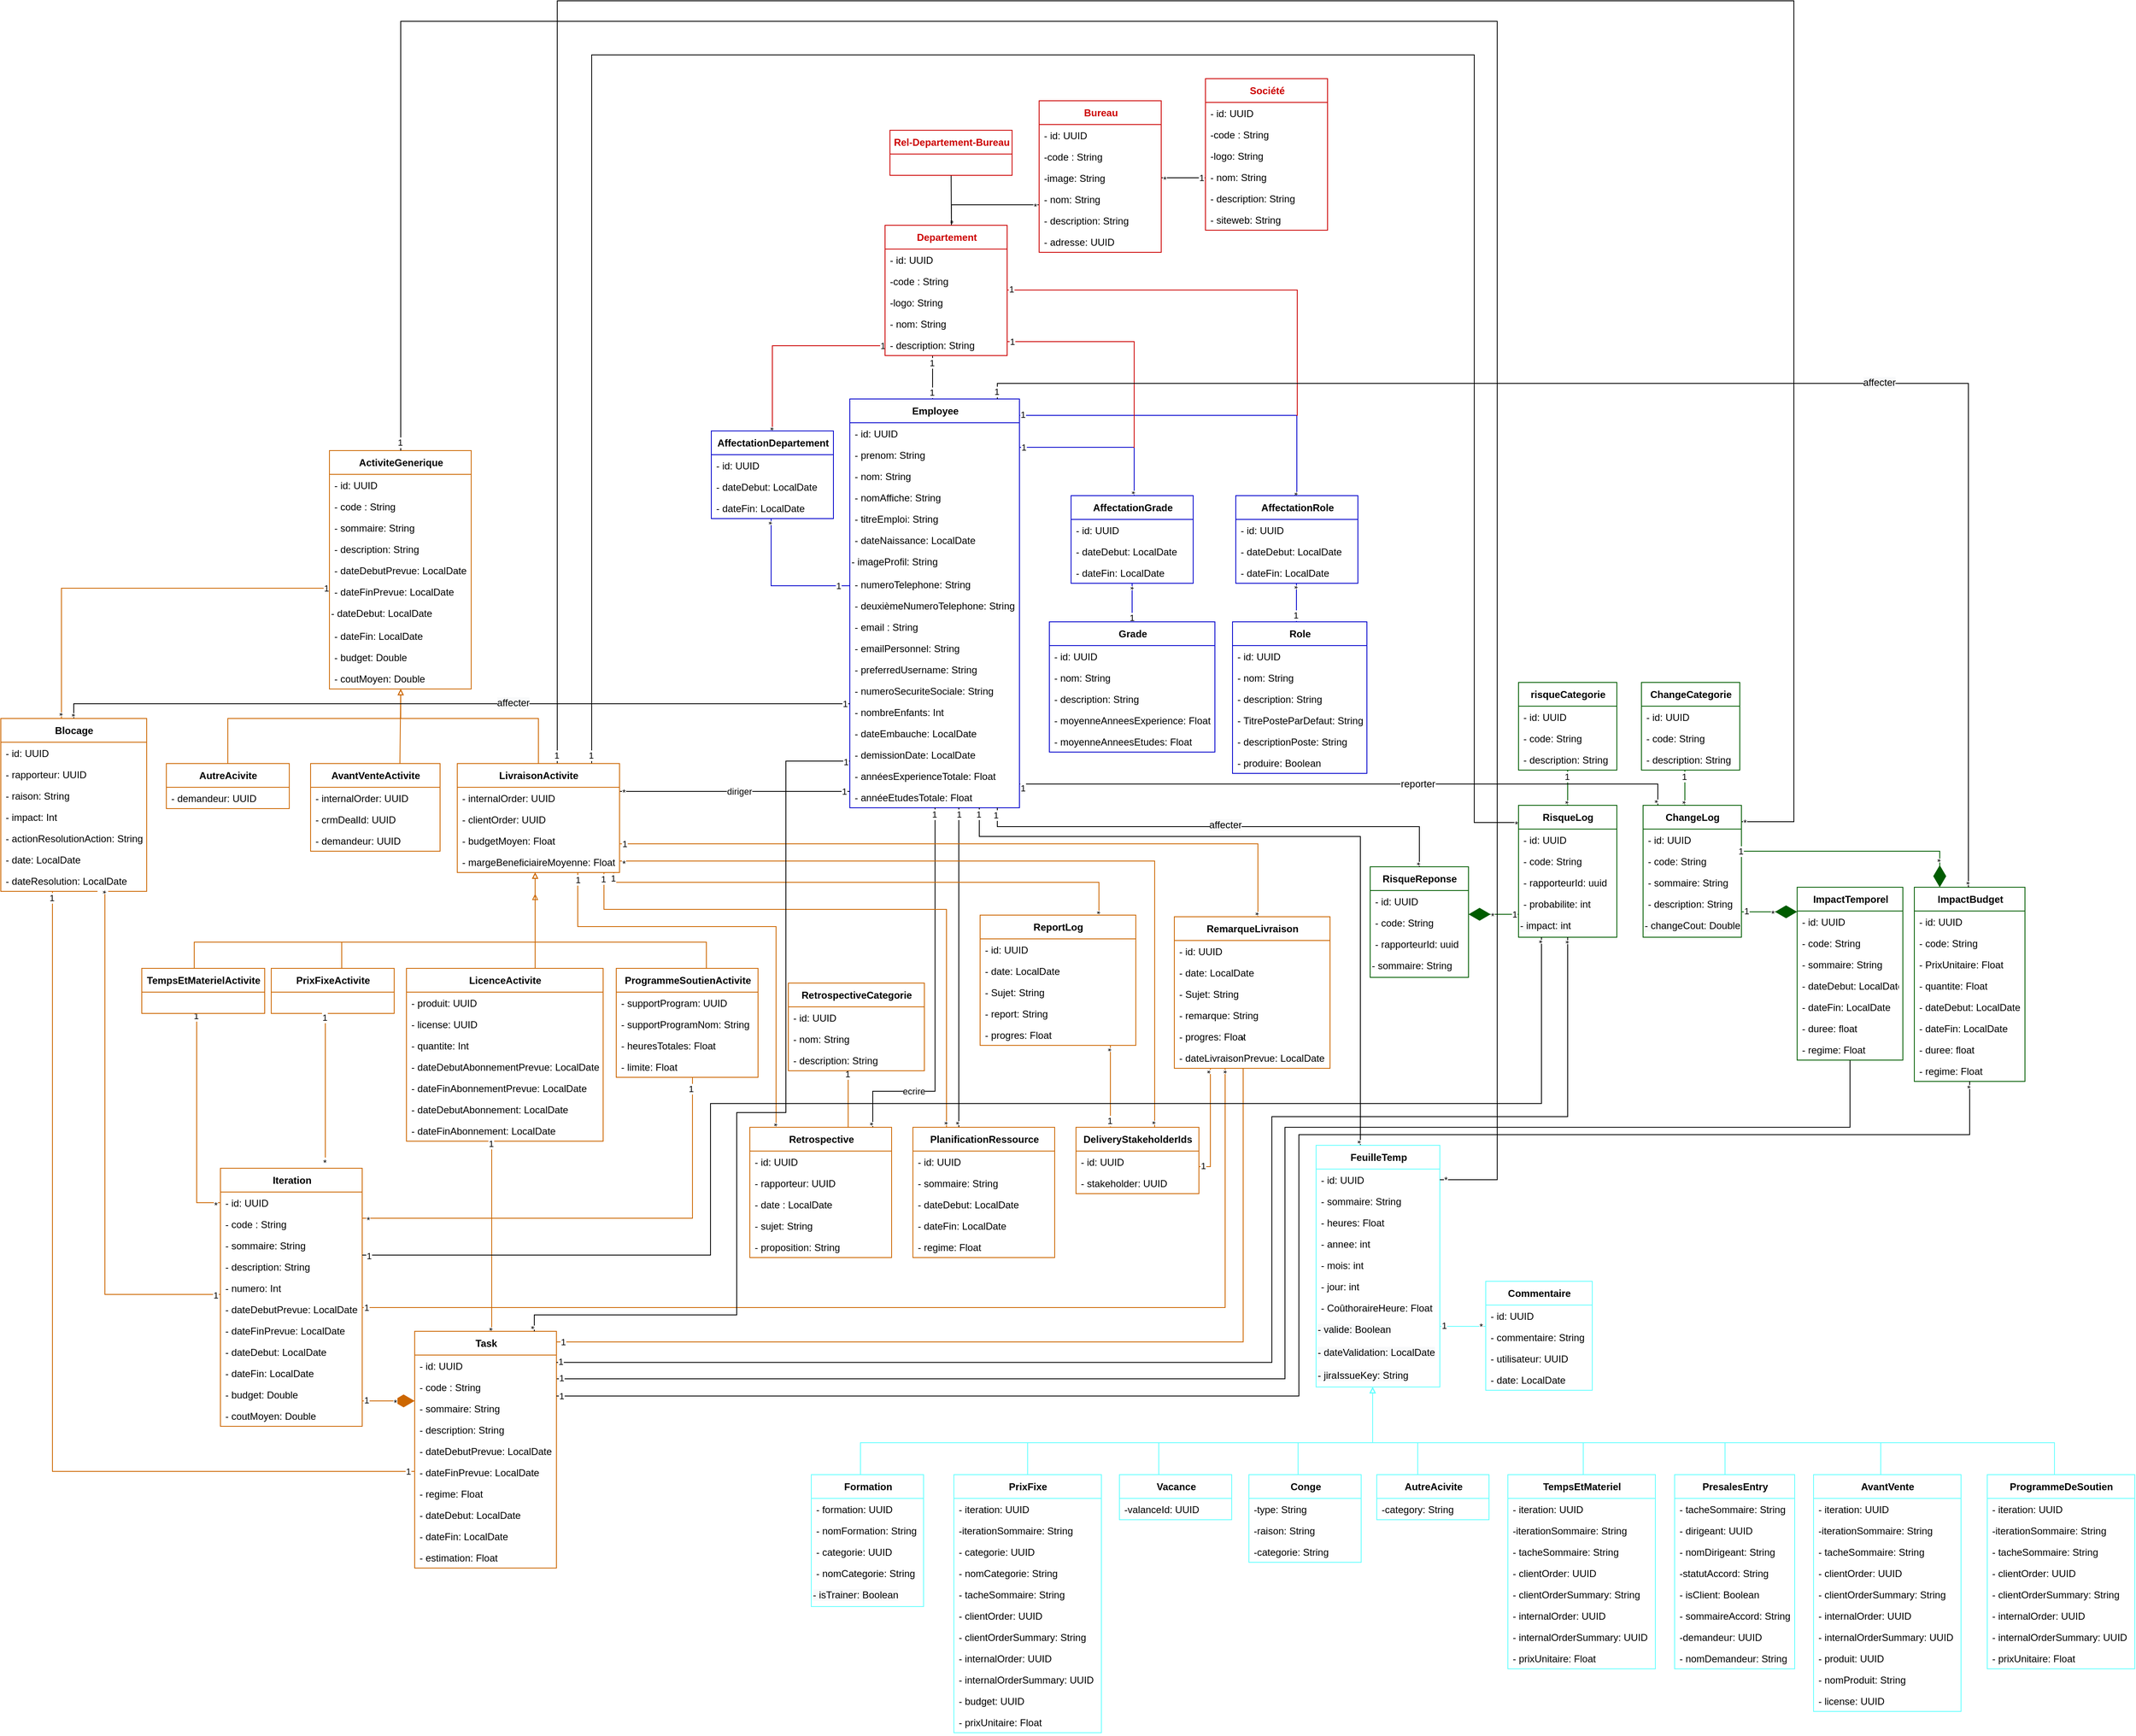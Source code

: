 <mxfile version="20.2.2" type="github">
  <diagram id="yUX43J7zxpxCqsSAdDk2" name="Page-1">
    <mxGraphModel dx="1663" dy="2110" grid="0" gridSize="10" guides="1" tooltips="1" connect="1" arrows="1" fold="1" page="1" pageScale="1" pageWidth="827" pageHeight="1169" math="0" shadow="0">
      <root>
        <mxCell id="0" />
        <mxCell id="1" parent="0" />
        <mxCell id="6uL-c8-d4stRNBegZAvO-1711" style="edgeStyle=orthogonalEdgeStyle;rounded=0;orthogonalLoop=1;jettySize=auto;html=1;endArrow=none;endFill=0;strokeColor=#000000;" edge="1" parent="1" source="6uL-c8-d4stRNBegZAvO-704" target="6uL-c8-d4stRNBegZAvO-1382">
          <mxGeometry relative="1" as="geometry">
            <Array as="points">
              <mxPoint x="1912" y="313" />
              <mxPoint x="1912" y="-624" />
              <mxPoint x="835" y="-624" />
            </Array>
          </mxGeometry>
        </mxCell>
        <mxCell id="6uL-c8-d4stRNBegZAvO-1712" value="*" style="edgeLabel;html=1;align=center;verticalAlign=middle;resizable=0;points=[];" vertex="1" connectable="0" parent="6uL-c8-d4stRNBegZAvO-1711">
          <mxGeometry x="-0.997" relative="1" as="geometry">
            <mxPoint x="1" y="2" as="offset" />
          </mxGeometry>
        </mxCell>
        <mxCell id="6uL-c8-d4stRNBegZAvO-1713" value="1" style="edgeLabel;html=1;align=center;verticalAlign=middle;resizable=0;points=[];" vertex="1" connectable="0" parent="6uL-c8-d4stRNBegZAvO-1711">
          <mxGeometry x="0.995" y="1" relative="1" as="geometry">
            <mxPoint x="-2" y="-3" as="offset" />
          </mxGeometry>
        </mxCell>
        <mxCell id="6uL-c8-d4stRNBegZAvO-704" value="&lt;b&gt;RisqueLog&lt;/b&gt;" style="swimlane;fontStyle=0;align=center;verticalAlign=middle;childLayout=stackLayout;horizontal=1;startSize=29;horizontalStack=0;resizeParent=1;resizeParentMax=0;resizeLast=0;collapsible=0;marginBottom=0;html=1;fontSize=12;labelPosition=center;verticalLabelPosition=middle;container=0;strokeColor=#005C00;swimlaneLine=1;rounded=0;shadow=0;glass=0;sketch=0;perimeterSpacing=0;" vertex="1" parent="1">
          <mxGeometry x="1966" y="292" width="120" height="161" as="geometry" />
        </mxCell>
        <mxCell id="6uL-c8-d4stRNBegZAvO-705" value="- id: UUID" style="text;strokeColor=none;fillColor=none;align=left;verticalAlign=top;spacingLeft=4;spacingRight=4;overflow=hidden;rotatable=0;points=[[0,0.5],[1,0.5]];portConstraint=eastwest;container=0;fontStyle=0" vertex="1" parent="6uL-c8-d4stRNBegZAvO-704">
          <mxGeometry y="29" width="120" height="26" as="geometry" />
        </mxCell>
        <mxCell id="6uL-c8-d4stRNBegZAvO-706" value="- code: String " style="text;strokeColor=none;fillColor=none;align=left;verticalAlign=top;spacingLeft=4;spacingRight=4;overflow=hidden;rotatable=0;points=[[0,0.5],[1,0.5]];portConstraint=eastwest;container=0;fontStyle=0" vertex="1" parent="6uL-c8-d4stRNBegZAvO-704">
          <mxGeometry y="55" width="120" height="26" as="geometry" />
        </mxCell>
        <mxCell id="6uL-c8-d4stRNBegZAvO-707" value="- rapporteurId: uuid" style="text;strokeColor=none;fillColor=none;align=left;verticalAlign=top;spacingLeft=4;spacingRight=4;overflow=hidden;rotatable=0;points=[[0,0.5],[1,0.5]];portConstraint=eastwest;container=0;fontStyle=0" vertex="1" parent="6uL-c8-d4stRNBegZAvO-704">
          <mxGeometry y="81" width="120" height="26" as="geometry" />
        </mxCell>
        <mxCell id="6uL-c8-d4stRNBegZAvO-708" value="- probabilite: int" style="text;strokeColor=none;fillColor=none;align=left;verticalAlign=top;spacingLeft=4;spacingRight=4;overflow=hidden;rotatable=0;points=[[0,0.5],[1,0.5]];portConstraint=eastwest;container=0;fontStyle=0" vertex="1" parent="6uL-c8-d4stRNBegZAvO-704">
          <mxGeometry y="107" width="120" height="26" as="geometry" />
        </mxCell>
        <mxCell id="6uL-c8-d4stRNBegZAvO-709" value="&lt;span style=&quot;color: rgb(0 , 0 , 0) ; font-family: &amp;#34;helvetica&amp;#34; ; font-size: 12px ; font-style: normal ; font-weight: 400 ; letter-spacing: normal ; text-align: left ; text-indent: 0px ; text-transform: none ; word-spacing: 0px ; background-color: rgb(248 , 249 , 250) ; display: inline ; float: none&quot;&gt;- impact: int&lt;/span&gt;" style="text;whiteSpace=wrap;html=1;" vertex="1" parent="6uL-c8-d4stRNBegZAvO-704">
          <mxGeometry y="133" width="120" height="28" as="geometry" />
        </mxCell>
        <mxCell id="6uL-c8-d4stRNBegZAvO-718" value="&lt;b&gt;risqueCategorie&lt;/b&gt;" style="swimlane;fontStyle=0;align=center;verticalAlign=middle;childLayout=stackLayout;horizontal=1;startSize=29;horizontalStack=0;resizeParent=1;resizeParentMax=0;resizeLast=0;collapsible=0;marginBottom=0;html=1;fontSize=12;labelPosition=center;verticalLabelPosition=middle;container=0;strokeColor=#005C00;swimlaneLine=1;rounded=0;shadow=0;glass=0;sketch=0;perimeterSpacing=0;" vertex="1" parent="1">
          <mxGeometry x="1966" y="142" width="120" height="107" as="geometry" />
        </mxCell>
        <mxCell id="6uL-c8-d4stRNBegZAvO-719" value="- id: UUID" style="text;strokeColor=none;fillColor=none;align=left;verticalAlign=top;spacingLeft=4;spacingRight=4;overflow=hidden;rotatable=0;points=[[0,0.5],[1,0.5]];portConstraint=eastwest;container=0;fontStyle=0" vertex="1" parent="6uL-c8-d4stRNBegZAvO-718">
          <mxGeometry y="29" width="120" height="26" as="geometry" />
        </mxCell>
        <mxCell id="6uL-c8-d4stRNBegZAvO-720" value="- code: String " style="text;strokeColor=none;fillColor=none;align=left;verticalAlign=top;spacingLeft=4;spacingRight=4;overflow=hidden;rotatable=0;points=[[0,0.5],[1,0.5]];portConstraint=eastwest;container=0;fontStyle=0" vertex="1" parent="6uL-c8-d4stRNBegZAvO-718">
          <mxGeometry y="55" width="120" height="26" as="geometry" />
        </mxCell>
        <mxCell id="6uL-c8-d4stRNBegZAvO-721" value="- description: String " style="text;strokeColor=none;fillColor=none;align=left;verticalAlign=top;spacingLeft=4;spacingRight=4;overflow=hidden;rotatable=0;points=[[0,0.5],[1,0.5]];portConstraint=eastwest;container=0;fontStyle=0" vertex="1" parent="6uL-c8-d4stRNBegZAvO-718">
          <mxGeometry y="81" width="120" height="26" as="geometry" />
        </mxCell>
        <mxCell id="6uL-c8-d4stRNBegZAvO-722" style="edgeStyle=orthogonalEdgeStyle;rounded=0;orthogonalLoop=1;jettySize=auto;html=1;startSize=5;endSize=5;endArrow=none;endFill=0;strokeColor=#005C00;" edge="1" parent="1" source="6uL-c8-d4stRNBegZAvO-704" target="6uL-c8-d4stRNBegZAvO-718">
          <mxGeometry relative="1" as="geometry">
            <Array as="points">
              <mxPoint x="2026" y="268" />
              <mxPoint x="2026" y="268" />
            </Array>
          </mxGeometry>
        </mxCell>
        <mxCell id="6uL-c8-d4stRNBegZAvO-723" value="*" style="edgeLabel;html=1;align=center;verticalAlign=middle;resizable=0;points=[];rotation=90;" vertex="1" connectable="0" parent="6uL-c8-d4stRNBegZAvO-722">
          <mxGeometry x="-0.846" relative="1" as="geometry">
            <mxPoint x="-2" y="-1" as="offset" />
          </mxGeometry>
        </mxCell>
        <mxCell id="6uL-c8-d4stRNBegZAvO-724" value="1" style="edgeLabel;html=1;align=center;verticalAlign=middle;resizable=0;points=[];" vertex="1" connectable="0" parent="6uL-c8-d4stRNBegZAvO-722">
          <mxGeometry x="0.913" relative="1" as="geometry">
            <mxPoint x="-1" y="6" as="offset" />
          </mxGeometry>
        </mxCell>
        <mxCell id="6uL-c8-d4stRNBegZAvO-729" value="&lt;b&gt;RisqueReponse&lt;/b&gt;" style="swimlane;fontStyle=0;align=center;verticalAlign=middle;childLayout=stackLayout;horizontal=1;startSize=29;horizontalStack=0;resizeParent=1;resizeParentMax=0;resizeLast=0;collapsible=0;marginBottom=0;html=1;fontSize=12;labelPosition=center;verticalLabelPosition=middle;container=0;strokeColor=#005C00;swimlaneLine=1;rounded=0;shadow=0;glass=0;sketch=0;perimeterSpacing=0;" vertex="1" parent="1">
          <mxGeometry x="1785" y="367" width="120" height="135" as="geometry" />
        </mxCell>
        <mxCell id="6uL-c8-d4stRNBegZAvO-730" value="- id: UUID" style="text;strokeColor=none;fillColor=none;align=left;verticalAlign=top;spacingLeft=4;spacingRight=4;overflow=hidden;rotatable=0;points=[[0,0.5],[1,0.5]];portConstraint=eastwest;container=0;fontStyle=0" vertex="1" parent="6uL-c8-d4stRNBegZAvO-729">
          <mxGeometry y="29" width="120" height="26" as="geometry" />
        </mxCell>
        <mxCell id="6uL-c8-d4stRNBegZAvO-731" value="- code: String " style="text;strokeColor=none;fillColor=none;align=left;verticalAlign=top;spacingLeft=4;spacingRight=4;overflow=hidden;rotatable=0;points=[[0,0.5],[1,0.5]];portConstraint=eastwest;container=0;fontStyle=0" vertex="1" parent="6uL-c8-d4stRNBegZAvO-729">
          <mxGeometry y="55" width="120" height="26" as="geometry" />
        </mxCell>
        <mxCell id="6uL-c8-d4stRNBegZAvO-732" value="- rapporteurId: uuid" style="text;strokeColor=none;fillColor=none;align=left;verticalAlign=top;spacingLeft=4;spacingRight=4;overflow=hidden;rotatable=0;points=[[0,0.5],[1,0.5]];portConstraint=eastwest;container=0;fontStyle=0" vertex="1" parent="6uL-c8-d4stRNBegZAvO-729">
          <mxGeometry y="81" width="120" height="26" as="geometry" />
        </mxCell>
        <mxCell id="6uL-c8-d4stRNBegZAvO-734" value="&lt;span style=&quot;&quot;&gt;- sommaire: String&lt;/span&gt;" style="text;whiteSpace=wrap;html=1;align=left;" vertex="1" parent="6uL-c8-d4stRNBegZAvO-729">
          <mxGeometry y="107" width="120" height="28" as="geometry" />
        </mxCell>
        <mxCell id="6uL-c8-d4stRNBegZAvO-736" style="edgeStyle=orthogonalEdgeStyle;rounded=0;orthogonalLoop=1;jettySize=auto;html=1;endArrow=none;endFill=0;startSize=5;endSize=5;strokeColor=#005C00;" edge="1" parent="1" source="6uL-c8-d4stRNBegZAvO-739" target="6uL-c8-d4stRNBegZAvO-747">
          <mxGeometry relative="1" as="geometry">
            <Array as="points">
              <mxPoint x="2169" y="275" />
              <mxPoint x="2169" y="275" />
            </Array>
          </mxGeometry>
        </mxCell>
        <mxCell id="6uL-c8-d4stRNBegZAvO-737" value="*" style="edgeLabel;html=1;align=center;verticalAlign=middle;resizable=0;points=[];rotation=90;" vertex="1" connectable="0" parent="6uL-c8-d4stRNBegZAvO-736">
          <mxGeometry x="-0.648" relative="1" as="geometry">
            <mxPoint x="-2" y="3" as="offset" />
          </mxGeometry>
        </mxCell>
        <mxCell id="6uL-c8-d4stRNBegZAvO-738" value="1" style="edgeLabel;html=1;align=center;verticalAlign=middle;resizable=0;points=[];" vertex="1" connectable="0" parent="6uL-c8-d4stRNBegZAvO-736">
          <mxGeometry x="0.733" y="-1" relative="1" as="geometry">
            <mxPoint x="-2" y="2" as="offset" />
          </mxGeometry>
        </mxCell>
        <mxCell id="6uL-c8-d4stRNBegZAvO-1714" style="edgeStyle=orthogonalEdgeStyle;rounded=0;orthogonalLoop=1;jettySize=auto;html=1;endArrow=none;endFill=0;strokeColor=#000000;" edge="1" parent="1" source="6uL-c8-d4stRNBegZAvO-739" target="6uL-c8-d4stRNBegZAvO-801">
          <mxGeometry relative="1" as="geometry">
            <Array as="points">
              <mxPoint x="2136" y="266" />
            </Array>
          </mxGeometry>
        </mxCell>
        <mxCell id="6uL-c8-d4stRNBegZAvO-1715" value="1" style="edgeLabel;html=1;align=center;verticalAlign=middle;resizable=0;points=[];" vertex="1" connectable="0" parent="6uL-c8-d4stRNBegZAvO-1714">
          <mxGeometry x="0.99" y="1" relative="1" as="geometry">
            <mxPoint y="4" as="offset" />
          </mxGeometry>
        </mxCell>
        <mxCell id="6uL-c8-d4stRNBegZAvO-1716" value="*" style="edgeLabel;html=1;align=center;verticalAlign=middle;resizable=0;points=[];rotation=89;" vertex="1" connectable="0" parent="6uL-c8-d4stRNBegZAvO-1714">
          <mxGeometry x="-0.979" relative="1" as="geometry">
            <mxPoint x="-3" y="3" as="offset" />
          </mxGeometry>
        </mxCell>
        <mxCell id="6uL-c8-d4stRNBegZAvO-1717" value="&lt;div style=&quot;text-align: left;&quot;&gt;&lt;span style=&quot;font-size: 12px;&quot;&gt;reporter&lt;/span&gt;&lt;/div&gt;" style="edgeLabel;html=1;align=center;verticalAlign=middle;resizable=0;points=[];" vertex="1" connectable="0" parent="6uL-c8-d4stRNBegZAvO-1714">
          <mxGeometry x="-0.208" relative="1" as="geometry">
            <mxPoint as="offset" />
          </mxGeometry>
        </mxCell>
        <mxCell id="6uL-c8-d4stRNBegZAvO-1718" style="edgeStyle=orthogonalEdgeStyle;rounded=0;orthogonalLoop=1;jettySize=auto;html=1;endArrow=none;endFill=0;strokeColor=#000000;" edge="1" parent="1" source="6uL-c8-d4stRNBegZAvO-739" target="6uL-c8-d4stRNBegZAvO-1382">
          <mxGeometry relative="1" as="geometry">
            <Array as="points">
              <mxPoint x="2302" y="312" />
              <mxPoint x="2302" y="-690" />
              <mxPoint x="793" y="-690" />
            </Array>
          </mxGeometry>
        </mxCell>
        <mxCell id="6uL-c8-d4stRNBegZAvO-1719" value="*" style="edgeLabel;html=1;align=center;verticalAlign=middle;resizable=0;points=[];" vertex="1" connectable="0" parent="6uL-c8-d4stRNBegZAvO-1718">
          <mxGeometry x="-0.998" y="1" relative="1" as="geometry">
            <mxPoint y="2" as="offset" />
          </mxGeometry>
        </mxCell>
        <mxCell id="6uL-c8-d4stRNBegZAvO-1720" value="1" style="edgeLabel;html=1;align=center;verticalAlign=middle;resizable=0;points=[];" vertex="1" connectable="0" parent="6uL-c8-d4stRNBegZAvO-1718">
          <mxGeometry x="0.994" y="-1" relative="1" as="geometry">
            <mxPoint as="offset" />
          </mxGeometry>
        </mxCell>
        <mxCell id="6uL-c8-d4stRNBegZAvO-739" value="&lt;b&gt;ChangeLog&lt;/b&gt;" style="swimlane;fontStyle=0;align=center;verticalAlign=middle;childLayout=stackLayout;horizontal=1;startSize=29;horizontalStack=0;resizeParent=1;resizeParentMax=0;resizeLast=0;collapsible=0;marginBottom=0;html=1;fontSize=12;labelPosition=center;verticalLabelPosition=middle;container=0;strokeColor=#005C00;swimlaneLine=1;rounded=0;shadow=0;glass=0;sketch=0;perimeterSpacing=0;" vertex="1" parent="1">
          <mxGeometry x="2118" y="292" width="120" height="161" as="geometry" />
        </mxCell>
        <mxCell id="6uL-c8-d4stRNBegZAvO-740" value="- id: UUID" style="text;strokeColor=none;fillColor=none;align=left;verticalAlign=top;spacingLeft=4;spacingRight=4;overflow=hidden;rotatable=0;points=[[0,0.5],[1,0.5]];portConstraint=eastwest;container=0;fontStyle=0" vertex="1" parent="6uL-c8-d4stRNBegZAvO-739">
          <mxGeometry y="29" width="120" height="26" as="geometry" />
        </mxCell>
        <mxCell id="6uL-c8-d4stRNBegZAvO-741" value="- code: String " style="text;strokeColor=none;fillColor=none;align=left;verticalAlign=top;spacingLeft=4;spacingRight=4;overflow=hidden;rotatable=0;points=[[0,0.5],[1,0.5]];portConstraint=eastwest;container=0;fontStyle=0" vertex="1" parent="6uL-c8-d4stRNBegZAvO-739">
          <mxGeometry y="55" width="120" height="26" as="geometry" />
        </mxCell>
        <mxCell id="6uL-c8-d4stRNBegZAvO-743" value="- sommaire: String" style="text;strokeColor=none;fillColor=none;align=left;verticalAlign=top;spacingLeft=4;spacingRight=4;overflow=hidden;rotatable=0;points=[[0,0.5],[1,0.5]];portConstraint=eastwest;container=0;fontStyle=0" vertex="1" parent="6uL-c8-d4stRNBegZAvO-739">
          <mxGeometry y="81" width="120" height="26" as="geometry" />
        </mxCell>
        <mxCell id="6uL-c8-d4stRNBegZAvO-744" value="- description: String" style="text;strokeColor=none;fillColor=none;align=left;verticalAlign=top;spacingLeft=4;spacingRight=4;overflow=hidden;rotatable=0;points=[[0,0.5],[1,0.5]];portConstraint=eastwest;container=0;fontStyle=0" vertex="1" parent="6uL-c8-d4stRNBegZAvO-739">
          <mxGeometry y="107" width="120" height="26" as="geometry" />
        </mxCell>
        <mxCell id="6uL-c8-d4stRNBegZAvO-745" value="&lt;span style=&quot;color: rgb(0 , 0 , 0) ; font-family: &amp;quot;helvetica&amp;quot; ; font-size: 12px ; font-style: normal ; font-weight: 400 ; letter-spacing: normal ; text-align: left ; text-indent: 0px ; text-transform: none ; word-spacing: 0px ; background-color: rgb(248 , 249 , 250) ; display: inline ; float: none&quot;&gt;- changeCout: Double&lt;/span&gt;" style="text;whiteSpace=wrap;html=1;" vertex="1" parent="6uL-c8-d4stRNBegZAvO-739">
          <mxGeometry y="133" width="120" height="28" as="geometry" />
        </mxCell>
        <mxCell id="6uL-c8-d4stRNBegZAvO-747" value="&lt;b&gt;ChangeCategorie&lt;/b&gt;" style="swimlane;fontStyle=0;align=center;verticalAlign=middle;childLayout=stackLayout;horizontal=1;startSize=29;horizontalStack=0;resizeParent=1;resizeParentMax=0;resizeLast=0;collapsible=0;marginBottom=0;html=1;fontSize=12;labelPosition=center;verticalLabelPosition=middle;container=0;strokeColor=#005C00;swimlaneLine=1;rounded=0;shadow=0;glass=0;sketch=0;perimeterSpacing=0;" vertex="1" parent="1">
          <mxGeometry x="2116" y="142" width="120" height="107" as="geometry" />
        </mxCell>
        <mxCell id="6uL-c8-d4stRNBegZAvO-748" value="- id: UUID" style="text;strokeColor=none;fillColor=none;align=left;verticalAlign=top;spacingLeft=4;spacingRight=4;overflow=hidden;rotatable=0;points=[[0,0.5],[1,0.5]];portConstraint=eastwest;container=0;fontStyle=0" vertex="1" parent="6uL-c8-d4stRNBegZAvO-747">
          <mxGeometry y="29" width="120" height="26" as="geometry" />
        </mxCell>
        <mxCell id="6uL-c8-d4stRNBegZAvO-749" value="- code: String " style="text;strokeColor=none;fillColor=none;align=left;verticalAlign=top;spacingLeft=4;spacingRight=4;overflow=hidden;rotatable=0;points=[[0,0.5],[1,0.5]];portConstraint=eastwest;container=0;fontStyle=0" vertex="1" parent="6uL-c8-d4stRNBegZAvO-747">
          <mxGeometry y="55" width="120" height="26" as="geometry" />
        </mxCell>
        <mxCell id="6uL-c8-d4stRNBegZAvO-750" value="- description: String " style="text;strokeColor=none;fillColor=none;align=left;verticalAlign=top;spacingLeft=4;spacingRight=4;overflow=hidden;rotatable=0;points=[[0,0.5],[1,0.5]];portConstraint=eastwest;container=0;fontStyle=0" vertex="1" parent="6uL-c8-d4stRNBegZAvO-747">
          <mxGeometry y="81" width="120" height="26" as="geometry" />
        </mxCell>
        <mxCell id="6uL-c8-d4stRNBegZAvO-1728" style="edgeStyle=orthogonalEdgeStyle;rounded=0;orthogonalLoop=1;jettySize=auto;html=1;endArrow=none;endFill=0;strokeColor=#000000;" edge="1" parent="1" source="6uL-c8-d4stRNBegZAvO-768" target="6uL-c8-d4stRNBegZAvO-1485">
          <mxGeometry relative="1" as="geometry">
            <Array as="points">
              <mxPoint x="2370" y="685" />
              <mxPoint x="1681" y="685" />
              <mxPoint x="1681" y="992" />
            </Array>
          </mxGeometry>
        </mxCell>
        <mxCell id="6uL-c8-d4stRNBegZAvO-1729" value="1" style="edgeLabel;html=1;align=center;verticalAlign=middle;resizable=0;points=[];" vertex="1" connectable="0" parent="6uL-c8-d4stRNBegZAvO-1728">
          <mxGeometry x="0.992" relative="1" as="geometry">
            <mxPoint x="-2" y="-1" as="offset" />
          </mxGeometry>
        </mxCell>
        <mxCell id="6uL-c8-d4stRNBegZAvO-768" value="&lt;b&gt;ImpactTemporel&lt;/b&gt;" style="swimlane;fontStyle=0;align=center;verticalAlign=middle;childLayout=stackLayout;horizontal=1;startSize=29;horizontalStack=0;resizeParent=1;resizeParentMax=0;resizeLast=0;collapsible=0;marginBottom=0;html=1;fontSize=12;labelPosition=center;verticalLabelPosition=middle;container=0;strokeColor=#005C00;swimlaneLine=1;rounded=0;shadow=0;glass=0;sketch=0;perimeterSpacing=0;" vertex="1" parent="1">
          <mxGeometry x="2306" y="392" width="129" height="211" as="geometry" />
        </mxCell>
        <mxCell id="6uL-c8-d4stRNBegZAvO-769" value="- id: UUID" style="text;strokeColor=none;fillColor=none;align=left;verticalAlign=top;spacingLeft=4;spacingRight=4;overflow=hidden;rotatable=0;points=[[0,0.5],[1,0.5]];portConstraint=eastwest;container=0;fontStyle=0" vertex="1" parent="6uL-c8-d4stRNBegZAvO-768">
          <mxGeometry y="29" width="129" height="26" as="geometry" />
        </mxCell>
        <mxCell id="6uL-c8-d4stRNBegZAvO-770" value="- code: String " style="text;strokeColor=none;fillColor=none;align=left;verticalAlign=top;spacingLeft=4;spacingRight=4;overflow=hidden;rotatable=0;points=[[0,0.5],[1,0.5]];portConstraint=eastwest;container=0;fontStyle=0" vertex="1" parent="6uL-c8-d4stRNBegZAvO-768">
          <mxGeometry y="55" width="129" height="26" as="geometry" />
        </mxCell>
        <mxCell id="6uL-c8-d4stRNBegZAvO-771" value="- sommaire: String" style="text;strokeColor=none;fillColor=none;align=left;verticalAlign=top;spacingLeft=4;spacingRight=4;overflow=hidden;rotatable=0;points=[[0,0.5],[1,0.5]];portConstraint=eastwest;container=0;fontStyle=0" vertex="1" parent="6uL-c8-d4stRNBegZAvO-768">
          <mxGeometry y="81" width="129" height="26" as="geometry" />
        </mxCell>
        <mxCell id="6uL-c8-d4stRNBegZAvO-772" value="- dateDebut: LocalDate" style="text;strokeColor=none;fillColor=none;align=left;verticalAlign=top;spacingLeft=4;spacingRight=4;overflow=hidden;rotatable=0;points=[[0,0.5],[1,0.5]];portConstraint=eastwest;container=0;fontStyle=0" vertex="1" parent="6uL-c8-d4stRNBegZAvO-768">
          <mxGeometry y="107" width="129" height="26" as="geometry" />
        </mxCell>
        <mxCell id="6uL-c8-d4stRNBegZAvO-773" value="- dateFin: LocalDate" style="text;strokeColor=none;fillColor=none;align=left;verticalAlign=top;spacingLeft=4;spacingRight=4;overflow=hidden;rotatable=0;points=[[0,0.5],[1,0.5]];portConstraint=eastwest;container=0;fontStyle=0" vertex="1" parent="6uL-c8-d4stRNBegZAvO-768">
          <mxGeometry y="133" width="129" height="26" as="geometry" />
        </mxCell>
        <mxCell id="6uL-c8-d4stRNBegZAvO-774" value="- duree: float" style="text;strokeColor=none;fillColor=none;align=left;verticalAlign=top;spacingLeft=4;spacingRight=4;overflow=hidden;rotatable=0;points=[[0,0.5],[1,0.5]];portConstraint=eastwest;container=0;fontStyle=0" vertex="1" parent="6uL-c8-d4stRNBegZAvO-768">
          <mxGeometry y="159" width="129" height="26" as="geometry" />
        </mxCell>
        <mxCell id="6uL-c8-d4stRNBegZAvO-776" value="- regime: Float" style="text;strokeColor=none;fillColor=none;align=left;verticalAlign=top;spacingLeft=4;spacingRight=4;overflow=hidden;rotatable=0;points=[[0,0.5],[1,0.5]];portConstraint=eastwest;container=0;fontStyle=0" vertex="1" parent="6uL-c8-d4stRNBegZAvO-768">
          <mxGeometry y="185" width="129" height="26" as="geometry" />
        </mxCell>
        <mxCell id="6uL-c8-d4stRNBegZAvO-778" value="&lt;b&gt;Impact&lt;/b&gt;&lt;b&gt;Budget&lt;/b&gt;" style="swimlane;fontStyle=0;align=center;verticalAlign=middle;childLayout=stackLayout;horizontal=1;startSize=29;horizontalStack=0;resizeParent=1;resizeParentMax=0;resizeLast=0;collapsible=0;marginBottom=0;html=1;fontSize=12;labelPosition=center;verticalLabelPosition=middle;container=0;strokeColor=#005C00;swimlaneLine=1;rounded=0;shadow=0;glass=0;sketch=0;perimeterSpacing=0;" vertex="1" parent="1">
          <mxGeometry x="2449" y="392" width="135" height="237" as="geometry" />
        </mxCell>
        <mxCell id="6uL-c8-d4stRNBegZAvO-779" value="- id: UUID" style="text;strokeColor=none;fillColor=none;align=left;verticalAlign=top;spacingLeft=4;spacingRight=4;overflow=hidden;rotatable=0;points=[[0,0.5],[1,0.5]];portConstraint=eastwest;container=0;fontStyle=0" vertex="1" parent="6uL-c8-d4stRNBegZAvO-778">
          <mxGeometry y="29" width="135" height="26" as="geometry" />
        </mxCell>
        <mxCell id="6uL-c8-d4stRNBegZAvO-780" value="- code: String " style="text;strokeColor=none;fillColor=none;align=left;verticalAlign=top;spacingLeft=4;spacingRight=4;overflow=hidden;rotatable=0;points=[[0,0.5],[1,0.5]];portConstraint=eastwest;container=0;fontStyle=0" vertex="1" parent="6uL-c8-d4stRNBegZAvO-778">
          <mxGeometry y="55" width="135" height="26" as="geometry" />
        </mxCell>
        <mxCell id="6uL-c8-d4stRNBegZAvO-781" value="- PrixUnitaire: Float" style="text;strokeColor=none;fillColor=none;align=left;verticalAlign=top;spacingLeft=4;spacingRight=4;overflow=hidden;rotatable=0;points=[[0,0.5],[1,0.5]];portConstraint=eastwest;container=0;fontStyle=0" vertex="1" parent="6uL-c8-d4stRNBegZAvO-778">
          <mxGeometry y="81" width="135" height="26" as="geometry" />
        </mxCell>
        <mxCell id="6uL-c8-d4stRNBegZAvO-782" value="- quantite: Float" style="text;strokeColor=none;fillColor=none;align=left;verticalAlign=top;spacingLeft=4;spacingRight=4;overflow=hidden;rotatable=0;points=[[0,0.5],[1,0.5]];portConstraint=eastwest;container=0;fontStyle=0" vertex="1" parent="6uL-c8-d4stRNBegZAvO-778">
          <mxGeometry y="107" width="135" height="26" as="geometry" />
        </mxCell>
        <mxCell id="6uL-c8-d4stRNBegZAvO-783" value="- dateDebut: LocalDate" style="text;strokeColor=none;fillColor=none;align=left;verticalAlign=top;spacingLeft=4;spacingRight=4;overflow=hidden;rotatable=0;points=[[0,0.5],[1,0.5]];portConstraint=eastwest;container=0;fontStyle=0" vertex="1" parent="6uL-c8-d4stRNBegZAvO-778">
          <mxGeometry y="133" width="135" height="26" as="geometry" />
        </mxCell>
        <mxCell id="6uL-c8-d4stRNBegZAvO-784" value="- dateFin: LocalDate" style="text;strokeColor=none;fillColor=none;align=left;verticalAlign=top;spacingLeft=4;spacingRight=4;overflow=hidden;rotatable=0;points=[[0,0.5],[1,0.5]];portConstraint=eastwest;container=0;fontStyle=0" vertex="1" parent="6uL-c8-d4stRNBegZAvO-778">
          <mxGeometry y="159" width="135" height="26" as="geometry" />
        </mxCell>
        <mxCell id="6uL-c8-d4stRNBegZAvO-785" value="- duree: float" style="text;strokeColor=none;fillColor=none;align=left;verticalAlign=top;spacingLeft=4;spacingRight=4;overflow=hidden;rotatable=0;points=[[0,0.5],[1,0.5]];portConstraint=eastwest;container=0;fontStyle=0" vertex="1" parent="6uL-c8-d4stRNBegZAvO-778">
          <mxGeometry y="185" width="135" height="26" as="geometry" />
        </mxCell>
        <mxCell id="6uL-c8-d4stRNBegZAvO-787" value="- regime: Float" style="text;strokeColor=none;fillColor=none;align=left;verticalAlign=top;spacingLeft=4;spacingRight=4;overflow=hidden;rotatable=0;points=[[0,0.5],[1,0.5]];portConstraint=eastwest;container=0;fontStyle=0" vertex="1" parent="6uL-c8-d4stRNBegZAvO-778">
          <mxGeometry y="211" width="135" height="26" as="geometry" />
        </mxCell>
        <mxCell id="6uL-c8-d4stRNBegZAvO-789" value="" style="endArrow=diamondThin;endFill=1;endSize=24;html=1;rounded=0;strokeColor=#005C00;edgeStyle=orthogonalEdgeStyle;" edge="1" parent="1" source="6uL-c8-d4stRNBegZAvO-739" target="6uL-c8-d4stRNBegZAvO-778">
          <mxGeometry width="160" relative="1" as="geometry">
            <mxPoint x="2481.001" y="223" as="sourcePoint" />
            <mxPoint x="2481.64" y="290" as="targetPoint" />
            <Array as="points">
              <mxPoint x="2480" y="348" />
            </Array>
          </mxGeometry>
        </mxCell>
        <mxCell id="6uL-c8-d4stRNBegZAvO-790" value="1" style="edgeLabel;html=1;align=center;verticalAlign=middle;resizable=0;points=[];" vertex="1" connectable="0" parent="6uL-c8-d4stRNBegZAvO-789">
          <mxGeometry x="-0.714" y="-1" relative="1" as="geometry">
            <mxPoint x="-42" y="-1" as="offset" />
          </mxGeometry>
        </mxCell>
        <mxCell id="6uL-c8-d4stRNBegZAvO-791" value="*" style="edgeLabel;html=1;align=center;verticalAlign=middle;resizable=0;points=[];rotation=89;" vertex="1" connectable="0" parent="6uL-c8-d4stRNBegZAvO-789">
          <mxGeometry x="-0.122" relative="1" as="geometry">
            <mxPoint x="114" y="11" as="offset" />
          </mxGeometry>
        </mxCell>
        <mxCell id="6uL-c8-d4stRNBegZAvO-792" value="" style="endArrow=diamondThin;endFill=1;endSize=24;html=1;rounded=0;strokeColor=#005C00;edgeStyle=orthogonalEdgeStyle;" edge="1" parent="1" source="6uL-c8-d4stRNBegZAvO-739" target="6uL-c8-d4stRNBegZAvO-768">
          <mxGeometry width="160" relative="1" as="geometry">
            <mxPoint x="2248" y="358" as="sourcePoint" />
            <mxPoint x="2535" y="402" as="targetPoint" />
            <Array as="points">
              <mxPoint x="2281" y="422" />
              <mxPoint x="2281" y="422" />
            </Array>
          </mxGeometry>
        </mxCell>
        <mxCell id="6uL-c8-d4stRNBegZAvO-793" value="1" style="edgeLabel;html=1;align=center;verticalAlign=middle;resizable=0;points=[];" vertex="1" connectable="0" parent="6uL-c8-d4stRNBegZAvO-792">
          <mxGeometry x="-0.714" y="-1" relative="1" as="geometry">
            <mxPoint x="-4" y="-2" as="offset" />
          </mxGeometry>
        </mxCell>
        <mxCell id="6uL-c8-d4stRNBegZAvO-794" value="*" style="edgeLabel;html=1;align=center;verticalAlign=middle;resizable=0;points=[];rotation=0;" vertex="1" connectable="0" parent="6uL-c8-d4stRNBegZAvO-792">
          <mxGeometry x="-0.122" relative="1" as="geometry">
            <mxPoint x="8" y="2" as="offset" />
          </mxGeometry>
        </mxCell>
        <mxCell id="6uL-c8-d4stRNBegZAvO-795" value="" style="endArrow=diamondThin;endFill=1;endSize=24;html=1;rounded=0;strokeColor=#005C00;edgeStyle=orthogonalEdgeStyle;" edge="1" parent="1" source="6uL-c8-d4stRNBegZAvO-704" target="6uL-c8-d4stRNBegZAvO-729">
          <mxGeometry width="160" relative="1" as="geometry">
            <mxPoint x="2248" y="432.0" as="sourcePoint" />
            <mxPoint x="2316" y="432.0" as="targetPoint" />
            <Array as="points">
              <mxPoint x="1928" y="425" />
              <mxPoint x="1928" y="425" />
            </Array>
          </mxGeometry>
        </mxCell>
        <mxCell id="6uL-c8-d4stRNBegZAvO-796" value="1" style="edgeLabel;html=1;align=center;verticalAlign=middle;resizable=0;points=[];" vertex="1" connectable="0" parent="6uL-c8-d4stRNBegZAvO-795">
          <mxGeometry x="-0.714" y="-1" relative="1" as="geometry">
            <mxPoint x="3" y="1" as="offset" />
          </mxGeometry>
        </mxCell>
        <mxCell id="6uL-c8-d4stRNBegZAvO-797" value="*" style="edgeLabel;html=1;align=center;verticalAlign=middle;resizable=0;points=[];rotation=0;" vertex="1" connectable="0" parent="6uL-c8-d4stRNBegZAvO-795">
          <mxGeometry x="-0.122" relative="1" as="geometry">
            <mxPoint x="-5" y="2" as="offset" />
          </mxGeometry>
        </mxCell>
        <mxCell id="6uL-c8-d4stRNBegZAvO-798" style="edgeStyle=orthogonalEdgeStyle;rounded=0;orthogonalLoop=1;jettySize=auto;html=1;endArrow=none;endFill=0;" edge="1" parent="1" source="6uL-c8-d4stRNBegZAvO-801" target="6uL-c8-d4stRNBegZAvO-886">
          <mxGeometry relative="1" as="geometry">
            <Array as="points">
              <mxPoint x="1251" y="-208" />
              <mxPoint x="1251" y="-208" />
            </Array>
          </mxGeometry>
        </mxCell>
        <mxCell id="6uL-c8-d4stRNBegZAvO-799" value="1" style="edgeLabel;html=1;align=center;verticalAlign=middle;resizable=0;points=[];" vertex="1" connectable="0" parent="6uL-c8-d4stRNBegZAvO-798">
          <mxGeometry x="0.872" y="1" relative="1" as="geometry">
            <mxPoint y="5" as="offset" />
          </mxGeometry>
        </mxCell>
        <mxCell id="6uL-c8-d4stRNBegZAvO-800" value="1" style="edgeLabel;html=1;align=center;verticalAlign=middle;resizable=0;points=[];" vertex="1" connectable="0" parent="6uL-c8-d4stRNBegZAvO-798">
          <mxGeometry x="-0.908" relative="1" as="geometry">
            <mxPoint x="-1" y="-6" as="offset" />
          </mxGeometry>
        </mxCell>
        <mxCell id="6uL-c8-d4stRNBegZAvO-1697" style="edgeStyle=orthogonalEdgeStyle;rounded=0;orthogonalLoop=1;jettySize=auto;html=1;strokeColor=#000000;endArrow=none;endFill=0;" edge="1" parent="1" source="6uL-c8-d4stRNBegZAvO-801" target="6uL-c8-d4stRNBegZAvO-1382">
          <mxGeometry relative="1" as="geometry">
            <Array as="points">
              <mxPoint x="919" y="275" />
              <mxPoint x="919" y="275" />
            </Array>
          </mxGeometry>
        </mxCell>
        <mxCell id="6uL-c8-d4stRNBegZAvO-1698" value="1" style="edgeLabel;html=1;align=center;verticalAlign=middle;resizable=0;points=[];" vertex="1" connectable="0" parent="6uL-c8-d4stRNBegZAvO-1697">
          <mxGeometry x="-0.853" y="3" relative="1" as="geometry">
            <mxPoint x="13" y="-3" as="offset" />
          </mxGeometry>
        </mxCell>
        <mxCell id="6uL-c8-d4stRNBegZAvO-1699" value="*" style="edgeLabel;html=1;align=center;verticalAlign=middle;resizable=0;points=[];" vertex="1" connectable="0" parent="6uL-c8-d4stRNBegZAvO-1697">
          <mxGeometry x="0.893" y="-1" relative="1" as="geometry">
            <mxPoint x="-10" y="2" as="offset" />
          </mxGeometry>
        </mxCell>
        <mxCell id="6uL-c8-d4stRNBegZAvO-1700" value="diriger" style="edgeLabel;html=1;align=center;verticalAlign=middle;resizable=0;points=[];" vertex="1" connectable="0" parent="6uL-c8-d4stRNBegZAvO-1697">
          <mxGeometry x="-0.036" relative="1" as="geometry">
            <mxPoint as="offset" />
          </mxGeometry>
        </mxCell>
        <mxCell id="6uL-c8-d4stRNBegZAvO-801" value="&lt;b&gt;Employee&lt;/b&gt;" style="swimlane;fontStyle=0;align=center;verticalAlign=middle;childLayout=stackLayout;horizontal=1;startSize=29;horizontalStack=0;resizeParent=1;resizeParentMax=0;resizeLast=0;collapsible=0;marginBottom=0;html=1;fontSize=12;labelPosition=center;verticalLabelPosition=middle;container=0;swimlaneLine=1;rounded=0;shadow=0;glass=0;sketch=0;perimeterSpacing=0;strokeColor=#0000CC;" vertex="1" parent="1">
          <mxGeometry x="1150" y="-204" width="207" height="499" as="geometry" />
        </mxCell>
        <mxCell id="6uL-c8-d4stRNBegZAvO-802" value="- id: UUID" style="text;strokeColor=none;fillColor=none;align=left;verticalAlign=top;spacingLeft=4;spacingRight=4;overflow=hidden;rotatable=0;points=[[0,0.5],[1,0.5]];portConstraint=eastwest;container=0;fontStyle=0" vertex="1" parent="6uL-c8-d4stRNBegZAvO-801">
          <mxGeometry y="29" width="207" height="26" as="geometry" />
        </mxCell>
        <mxCell id="6uL-c8-d4stRNBegZAvO-803" value="- prenom: String" style="text;strokeColor=none;fillColor=none;align=left;verticalAlign=top;spacingLeft=4;spacingRight=4;overflow=hidden;rotatable=0;points=[[0,0.5],[1,0.5]];portConstraint=eastwest;container=0;fontStyle=0" vertex="1" parent="6uL-c8-d4stRNBegZAvO-801">
          <mxGeometry y="55" width="207" height="26" as="geometry" />
        </mxCell>
        <mxCell id="6uL-c8-d4stRNBegZAvO-804" value="- nom: String" style="text;strokeColor=none;fillColor=none;align=left;verticalAlign=top;spacingLeft=4;spacingRight=4;overflow=hidden;rotatable=0;points=[[0,0.5],[1,0.5]];portConstraint=eastwest;container=0;fontStyle=0" vertex="1" parent="6uL-c8-d4stRNBegZAvO-801">
          <mxGeometry y="81" width="207" height="26" as="geometry" />
        </mxCell>
        <mxCell id="6uL-c8-d4stRNBegZAvO-805" value="- nomAffiche: String" style="text;strokeColor=none;fillColor=none;align=left;verticalAlign=top;spacingLeft=4;spacingRight=4;overflow=hidden;rotatable=0;points=[[0,0.5],[1,0.5]];portConstraint=eastwest;container=0;fontStyle=0" vertex="1" parent="6uL-c8-d4stRNBegZAvO-801">
          <mxGeometry y="107" width="207" height="26" as="geometry" />
        </mxCell>
        <mxCell id="6uL-c8-d4stRNBegZAvO-806" value="- titreEmploi: String" style="text;strokeColor=none;fillColor=none;align=left;verticalAlign=top;spacingLeft=4;spacingRight=4;overflow=hidden;rotatable=0;points=[[0,0.5],[1,0.5]];portConstraint=eastwest;container=0;fontStyle=0" vertex="1" parent="6uL-c8-d4stRNBegZAvO-801">
          <mxGeometry y="133" width="207" height="26" as="geometry" />
        </mxCell>
        <mxCell id="6uL-c8-d4stRNBegZAvO-807" value="- dateNaissance: LocalDate" style="text;strokeColor=none;fillColor=none;align=left;verticalAlign=top;spacingLeft=4;spacingRight=4;overflow=hidden;rotatable=0;points=[[0,0.5],[1,0.5]];portConstraint=eastwest;container=0;fontStyle=0" vertex="1" parent="6uL-c8-d4stRNBegZAvO-801">
          <mxGeometry y="159" width="207" height="26" as="geometry" />
        </mxCell>
        <mxCell id="6uL-c8-d4stRNBegZAvO-808" value="- imageProfil: String" style="text;whiteSpace=wrap;html=1;" vertex="1" parent="6uL-c8-d4stRNBegZAvO-801">
          <mxGeometry y="185" width="207" height="28" as="geometry" />
        </mxCell>
        <mxCell id="6uL-c8-d4stRNBegZAvO-809" value="- numeroTelephone: String" style="text;strokeColor=none;fillColor=none;align=left;verticalAlign=top;spacingLeft=4;spacingRight=4;overflow=hidden;rotatable=0;points=[[0,0.5],[1,0.5]];portConstraint=eastwest;container=0;fontStyle=0" vertex="1" parent="6uL-c8-d4stRNBegZAvO-801">
          <mxGeometry y="213" width="207" height="26" as="geometry" />
        </mxCell>
        <mxCell id="6uL-c8-d4stRNBegZAvO-810" value="- deuxièmeNumeroTelephone: String" style="text;strokeColor=none;fillColor=none;align=left;verticalAlign=top;spacingLeft=4;spacingRight=4;overflow=hidden;rotatable=0;points=[[0,0.5],[1,0.5]];portConstraint=eastwest;container=0;fontStyle=0" vertex="1" parent="6uL-c8-d4stRNBegZAvO-801">
          <mxGeometry y="239" width="207" height="26" as="geometry" />
        </mxCell>
        <mxCell id="6uL-c8-d4stRNBegZAvO-811" value="- email : String" style="text;strokeColor=none;fillColor=none;align=left;verticalAlign=top;spacingLeft=4;spacingRight=4;overflow=hidden;rotatable=0;points=[[0,0.5],[1,0.5]];portConstraint=eastwest;container=0;fontStyle=0" vertex="1" parent="6uL-c8-d4stRNBegZAvO-801">
          <mxGeometry y="265" width="207" height="26" as="geometry" />
        </mxCell>
        <mxCell id="6uL-c8-d4stRNBegZAvO-812" value="- emailPersonnel: String" style="text;strokeColor=none;fillColor=none;align=left;verticalAlign=top;spacingLeft=4;spacingRight=4;overflow=hidden;rotatable=0;points=[[0,0.5],[1,0.5]];portConstraint=eastwest;container=0;fontStyle=0" vertex="1" parent="6uL-c8-d4stRNBegZAvO-801">
          <mxGeometry y="291" width="207" height="26" as="geometry" />
        </mxCell>
        <mxCell id="6uL-c8-d4stRNBegZAvO-813" value="- preferredUsername: String" style="text;strokeColor=none;fillColor=none;align=left;verticalAlign=top;spacingLeft=4;spacingRight=4;overflow=hidden;rotatable=0;points=[[0,0.5],[1,0.5]];portConstraint=eastwest;container=0;fontStyle=0" vertex="1" parent="6uL-c8-d4stRNBegZAvO-801">
          <mxGeometry y="317" width="207" height="26" as="geometry" />
        </mxCell>
        <mxCell id="6uL-c8-d4stRNBegZAvO-814" value="- numeroSecuriteSociale: String" style="text;strokeColor=none;fillColor=none;align=left;verticalAlign=top;spacingLeft=4;spacingRight=4;overflow=hidden;rotatable=0;points=[[0,0.5],[1,0.5]];portConstraint=eastwest;container=0;fontStyle=0" vertex="1" parent="6uL-c8-d4stRNBegZAvO-801">
          <mxGeometry y="343" width="207" height="26" as="geometry" />
        </mxCell>
        <mxCell id="6uL-c8-d4stRNBegZAvO-815" value="- nombreEnfants: Int" style="text;strokeColor=none;fillColor=none;align=left;verticalAlign=top;spacingLeft=4;spacingRight=4;overflow=hidden;rotatable=0;points=[[0,0.5],[1,0.5]];portConstraint=eastwest;container=0;fontStyle=0" vertex="1" parent="6uL-c8-d4stRNBegZAvO-801">
          <mxGeometry y="369" width="207" height="26" as="geometry" />
        </mxCell>
        <mxCell id="6uL-c8-d4stRNBegZAvO-816" value="- dateEmbauche: LocalDate" style="text;strokeColor=none;fillColor=none;align=left;verticalAlign=top;spacingLeft=4;spacingRight=4;overflow=hidden;rotatable=0;points=[[0,0.5],[1,0.5]];portConstraint=eastwest;container=0;fontStyle=0" vertex="1" parent="6uL-c8-d4stRNBegZAvO-801">
          <mxGeometry y="395" width="207" height="26" as="geometry" />
        </mxCell>
        <mxCell id="6uL-c8-d4stRNBegZAvO-817" value="- demissionDate: LocalDate" style="text;strokeColor=none;fillColor=none;align=left;verticalAlign=top;spacingLeft=4;spacingRight=4;overflow=hidden;rotatable=0;points=[[0,0.5],[1,0.5]];portConstraint=eastwest;container=0;fontStyle=0" vertex="1" parent="6uL-c8-d4stRNBegZAvO-801">
          <mxGeometry y="421" width="207" height="26" as="geometry" />
        </mxCell>
        <mxCell id="6uL-c8-d4stRNBegZAvO-818" value="- annéesExperienceTotale: Float" style="text;strokeColor=none;fillColor=none;align=left;verticalAlign=top;spacingLeft=4;spacingRight=4;overflow=hidden;rotatable=0;points=[[0,0.5],[1,0.5]];portConstraint=eastwest;container=0;fontStyle=0" vertex="1" parent="6uL-c8-d4stRNBegZAvO-801">
          <mxGeometry y="447" width="207" height="26" as="geometry" />
        </mxCell>
        <mxCell id="6uL-c8-d4stRNBegZAvO-819" value="- annéeEtudesTotale: Float" style="text;strokeColor=none;fillColor=none;align=left;verticalAlign=top;spacingLeft=4;spacingRight=4;overflow=hidden;rotatable=0;points=[[0,0.5],[1,0.5]];portConstraint=eastwest;container=0;fontStyle=0" vertex="1" parent="6uL-c8-d4stRNBegZAvO-801">
          <mxGeometry y="473" width="207" height="26" as="geometry" />
        </mxCell>
        <mxCell id="6uL-c8-d4stRNBegZAvO-820" style="edgeStyle=orthogonalEdgeStyle;rounded=0;orthogonalLoop=1;jettySize=auto;html=1;endArrow=none;endFill=0;endSize=5;startSize=5;strokeColor=#0000CC;" edge="1" parent="1" source="6uL-c8-d4stRNBegZAvO-826" target="6uL-c8-d4stRNBegZAvO-801">
          <mxGeometry relative="1" as="geometry">
            <Array as="points">
              <mxPoint x="1054" y="24" />
            </Array>
          </mxGeometry>
        </mxCell>
        <mxCell id="6uL-c8-d4stRNBegZAvO-821" value="*" style="edgeLabel;html=1;align=center;verticalAlign=middle;resizable=0;points=[];rotation=90;" vertex="1" connectable="0" parent="6uL-c8-d4stRNBegZAvO-820">
          <mxGeometry x="-0.925" relative="1" as="geometry">
            <mxPoint x="-2" y="-2" as="offset" />
          </mxGeometry>
        </mxCell>
        <mxCell id="6uL-c8-d4stRNBegZAvO-822" value="1" style="edgeLabel;html=1;align=center;verticalAlign=middle;resizable=0;points=[];" vertex="1" connectable="0" parent="6uL-c8-d4stRNBegZAvO-820">
          <mxGeometry x="0.884" relative="1" as="geometry">
            <mxPoint x="-4" as="offset" />
          </mxGeometry>
        </mxCell>
        <mxCell id="6uL-c8-d4stRNBegZAvO-823" style="edgeStyle=orthogonalEdgeStyle;rounded=0;orthogonalLoop=1;jettySize=auto;html=1;endArrow=none;endFill=0;strokeColor=#CC0000;" edge="1" parent="1" source="6uL-c8-d4stRNBegZAvO-826" target="6uL-c8-d4stRNBegZAvO-886">
          <mxGeometry relative="1" as="geometry">
            <mxPoint x="1182" y="-282" as="targetPoint" />
            <Array as="points">
              <mxPoint x="1056" y="-269" />
            </Array>
          </mxGeometry>
        </mxCell>
        <mxCell id="6uL-c8-d4stRNBegZAvO-824" value="1" style="edgeLabel;html=1;align=center;verticalAlign=middle;resizable=0;points=[];" vertex="1" connectable="0" parent="6uL-c8-d4stRNBegZAvO-823">
          <mxGeometry x="0.935" y="-2" relative="1" as="geometry">
            <mxPoint x="5" y="-2" as="offset" />
          </mxGeometry>
        </mxCell>
        <mxCell id="6uL-c8-d4stRNBegZAvO-825" value="*" style="edgeLabel;html=1;align=center;verticalAlign=middle;resizable=0;points=[];rotation=90;" vertex="1" connectable="0" parent="6uL-c8-d4stRNBegZAvO-823">
          <mxGeometry x="-0.965" relative="1" as="geometry">
            <mxPoint x="-2" y="1" as="offset" />
          </mxGeometry>
        </mxCell>
        <mxCell id="6uL-c8-d4stRNBegZAvO-826" value="&lt;span style=&quot;text-align: left;&quot;&gt;Affectation&lt;/span&gt;&lt;span style=&quot;text-align: left; background-color: initial;&quot;&gt;Departement&lt;/span&gt;&lt;span style=&quot;text-align: left;&quot;&gt;&lt;br&gt;&lt;/span&gt;" style="swimlane;fontStyle=1;align=center;verticalAlign=middle;childLayout=stackLayout;horizontal=1;startSize=29;horizontalStack=0;resizeParent=1;resizeParentMax=0;resizeLast=0;collapsible=0;marginBottom=0;html=1;fontSize=12;labelPosition=center;verticalLabelPosition=middle;container=0;swimlaneLine=1;rounded=0;sketch=0;glass=0;strokeColor=#0000CC;" vertex="1" parent="1">
          <mxGeometry x="981" y="-165" width="149" height="107" as="geometry" />
        </mxCell>
        <mxCell id="6uL-c8-d4stRNBegZAvO-827" value="- id: UUID" style="text;strokeColor=none;fillColor=none;align=left;verticalAlign=top;spacingLeft=4;spacingRight=4;overflow=hidden;rotatable=0;points=[[0,0.5],[1,0.5]];portConstraint=eastwest;container=0;fontStyle=0" vertex="1" parent="6uL-c8-d4stRNBegZAvO-826">
          <mxGeometry y="29" width="149" height="26" as="geometry" />
        </mxCell>
        <mxCell id="6uL-c8-d4stRNBegZAvO-828" value="- dateDebut: LocalDate" style="text;strokeColor=none;fillColor=none;align=left;verticalAlign=top;spacingLeft=4;spacingRight=4;overflow=hidden;rotatable=0;points=[[0,0.5],[1,0.5]];portConstraint=eastwest;container=0;fontStyle=0" vertex="1" parent="6uL-c8-d4stRNBegZAvO-826">
          <mxGeometry y="55" width="149" height="26" as="geometry" />
        </mxCell>
        <mxCell id="6uL-c8-d4stRNBegZAvO-829" value="- dateFin: LocalDate" style="text;strokeColor=none;fillColor=none;align=left;verticalAlign=top;spacingLeft=4;spacingRight=4;overflow=hidden;rotatable=0;points=[[0,0.5],[1,0.5]];portConstraint=eastwest;container=0;fontStyle=0" vertex="1" parent="6uL-c8-d4stRNBegZAvO-826">
          <mxGeometry y="81" width="149" height="26" as="geometry" />
        </mxCell>
        <mxCell id="6uL-c8-d4stRNBegZAvO-830" value="&lt;span style=&quot;text-align: left;&quot;&gt;Affectation&lt;/span&gt;&lt;span style=&quot;text-align: left; background-color: initial;&quot;&gt;Grade&lt;/span&gt;&lt;span style=&quot;text-align: left;&quot;&gt;&lt;br&gt;&lt;/span&gt;" style="swimlane;fontStyle=1;align=center;verticalAlign=middle;childLayout=stackLayout;horizontal=1;startSize=29;horizontalStack=0;resizeParent=1;resizeParentMax=0;resizeLast=0;collapsible=0;marginBottom=0;html=1;fontSize=12;labelPosition=center;verticalLabelPosition=middle;container=0;swimlaneLine=1;rounded=0;sketch=0;glass=0;strokeColor=#0000CC;" vertex="1" parent="1">
          <mxGeometry x="1420" y="-86" width="149" height="107" as="geometry" />
        </mxCell>
        <mxCell id="6uL-c8-d4stRNBegZAvO-831" value="- id: UUID" style="text;strokeColor=none;fillColor=none;align=left;verticalAlign=top;spacingLeft=4;spacingRight=4;overflow=hidden;rotatable=0;points=[[0,0.5],[1,0.5]];portConstraint=eastwest;container=0;fontStyle=0" vertex="1" parent="6uL-c8-d4stRNBegZAvO-830">
          <mxGeometry y="29" width="149" height="26" as="geometry" />
        </mxCell>
        <mxCell id="6uL-c8-d4stRNBegZAvO-832" value="- dateDebut: LocalDate" style="text;strokeColor=none;fillColor=none;align=left;verticalAlign=top;spacingLeft=4;spacingRight=4;overflow=hidden;rotatable=0;points=[[0,0.5],[1,0.5]];portConstraint=eastwest;container=0;fontStyle=0" vertex="1" parent="6uL-c8-d4stRNBegZAvO-830">
          <mxGeometry y="55" width="149" height="26" as="geometry" />
        </mxCell>
        <mxCell id="6uL-c8-d4stRNBegZAvO-833" value="- dateFin: LocalDate" style="text;strokeColor=none;fillColor=none;align=left;verticalAlign=top;spacingLeft=4;spacingRight=4;overflow=hidden;rotatable=0;points=[[0,0.5],[1,0.5]];portConstraint=eastwest;container=0;fontStyle=0" vertex="1" parent="6uL-c8-d4stRNBegZAvO-830">
          <mxGeometry y="81" width="149" height="26" as="geometry" />
        </mxCell>
        <mxCell id="6uL-c8-d4stRNBegZAvO-834" style="edgeStyle=orthogonalEdgeStyle;rounded=0;orthogonalLoop=1;jettySize=auto;html=1;endArrow=none;endFill=0;startSize=5;endSize=5;strokeColor=#0000CC;" edge="1" parent="1" source="6uL-c8-d4stRNBegZAvO-801" target="6uL-c8-d4stRNBegZAvO-830">
          <mxGeometry relative="1" as="geometry">
            <Array as="points">
              <mxPoint x="1497" y="-145" />
            </Array>
            <mxPoint x="1351" y="-83.998" as="sourcePoint" />
            <mxPoint x="1476.002" y="-4" as="targetPoint" />
          </mxGeometry>
        </mxCell>
        <mxCell id="6uL-c8-d4stRNBegZAvO-835" value="*" style="edgeLabel;html=1;align=center;verticalAlign=middle;resizable=0;points=[];rotation=90;" vertex="1" connectable="0" parent="6uL-c8-d4stRNBegZAvO-834">
          <mxGeometry x="0.963" relative="1" as="geometry">
            <mxPoint x="-2" y="-1" as="offset" />
          </mxGeometry>
        </mxCell>
        <mxCell id="6uL-c8-d4stRNBegZAvO-836" value="1" style="edgeLabel;html=1;align=center;verticalAlign=middle;resizable=0;points=[];" vertex="1" connectable="0" parent="6uL-c8-d4stRNBegZAvO-834">
          <mxGeometry x="-0.962" relative="1" as="geometry">
            <mxPoint x="1" as="offset" />
          </mxGeometry>
        </mxCell>
        <mxCell id="6uL-c8-d4stRNBegZAvO-837" style="rounded=0;orthogonalLoop=1;jettySize=auto;html=1;endArrow=none;endFill=0;startSize=5;endSize=5;strokeColor=#0000CC;" edge="1" parent="1" source="6uL-c8-d4stRNBegZAvO-840" target="6uL-c8-d4stRNBegZAvO-830">
          <mxGeometry relative="1" as="geometry">
            <mxPoint x="1499.5" y="68" as="sourcePoint" />
            <mxPoint x="1499.5" y="21.0" as="targetPoint" />
          </mxGeometry>
        </mxCell>
        <mxCell id="6uL-c8-d4stRNBegZAvO-838" value="*" style="edgeLabel;html=1;align=center;verticalAlign=middle;resizable=0;points=[];rotation=90;" vertex="1" connectable="0" parent="6uL-c8-d4stRNBegZAvO-837">
          <mxGeometry x="0.773" relative="1" as="geometry">
            <mxPoint x="-1" as="offset" />
          </mxGeometry>
        </mxCell>
        <mxCell id="6uL-c8-d4stRNBegZAvO-839" value="1" style="edgeLabel;html=1;align=center;verticalAlign=middle;resizable=0;points=[];" vertex="1" connectable="0" parent="6uL-c8-d4stRNBegZAvO-837">
          <mxGeometry x="-0.63" y="1" relative="1" as="geometry">
            <mxPoint y="3" as="offset" />
          </mxGeometry>
        </mxCell>
        <mxCell id="6uL-c8-d4stRNBegZAvO-840" value="Grade" style="swimlane;fontStyle=1;align=center;verticalAlign=middle;childLayout=stackLayout;horizontal=1;startSize=29;horizontalStack=0;resizeParent=1;resizeParentMax=0;resizeLast=0;collapsible=0;marginBottom=0;html=1;fontSize=12;labelPosition=center;verticalLabelPosition=middle;container=0;swimlaneLine=1;rounded=0;sketch=0;glass=0;strokeColor=#0000CC;" vertex="1" parent="1">
          <mxGeometry x="1393.5" y="68" width="202" height="159" as="geometry" />
        </mxCell>
        <mxCell id="6uL-c8-d4stRNBegZAvO-841" value="- id: UUID" style="text;strokeColor=none;fillColor=none;align=left;verticalAlign=top;spacingLeft=4;spacingRight=4;overflow=hidden;rotatable=0;points=[[0,0.5],[1,0.5]];portConstraint=eastwest;container=0;fontStyle=0" vertex="1" parent="6uL-c8-d4stRNBegZAvO-840">
          <mxGeometry y="29" width="202" height="26" as="geometry" />
        </mxCell>
        <mxCell id="6uL-c8-d4stRNBegZAvO-842" value="- nom: String" style="text;strokeColor=none;fillColor=none;align=left;verticalAlign=top;spacingLeft=4;spacingRight=4;overflow=hidden;rotatable=0;points=[[0,0.5],[1,0.5]];portConstraint=eastwest;container=0;fontStyle=0" vertex="1" parent="6uL-c8-d4stRNBegZAvO-840">
          <mxGeometry y="55" width="202" height="26" as="geometry" />
        </mxCell>
        <mxCell id="6uL-c8-d4stRNBegZAvO-843" value="- description: String" style="text;strokeColor=none;fillColor=none;align=left;verticalAlign=top;spacingLeft=4;spacingRight=4;overflow=hidden;rotatable=0;points=[[0,0.5],[1,0.5]];portConstraint=eastwest;container=0;fontStyle=0" vertex="1" parent="6uL-c8-d4stRNBegZAvO-840">
          <mxGeometry y="81" width="202" height="26" as="geometry" />
        </mxCell>
        <mxCell id="6uL-c8-d4stRNBegZAvO-844" value="- moyenneAnneesExperience: Float" style="text;strokeColor=none;fillColor=none;align=left;verticalAlign=top;spacingLeft=4;spacingRight=4;overflow=hidden;rotatable=0;points=[[0,0.5],[1,0.5]];portConstraint=eastwest;container=0;fontStyle=0" vertex="1" parent="6uL-c8-d4stRNBegZAvO-840">
          <mxGeometry y="107" width="202" height="26" as="geometry" />
        </mxCell>
        <mxCell id="6uL-c8-d4stRNBegZAvO-845" value="- moyenneAnneesEtudes: Float" style="text;strokeColor=none;fillColor=none;align=left;verticalAlign=top;spacingLeft=4;spacingRight=4;overflow=hidden;rotatable=0;points=[[0,0.5],[1,0.5]];portConstraint=eastwest;container=0;fontStyle=0" vertex="1" parent="6uL-c8-d4stRNBegZAvO-840">
          <mxGeometry y="133" width="202" height="26" as="geometry" />
        </mxCell>
        <mxCell id="6uL-c8-d4stRNBegZAvO-846" style="edgeStyle=orthogonalEdgeStyle;rounded=0;orthogonalLoop=1;jettySize=auto;html=1;endArrow=none;endFill=0;startSize=5;endSize=5;strokeColor=#0000CC;" edge="1" parent="1" source="6uL-c8-d4stRNBegZAvO-849" target="6uL-c8-d4stRNBegZAvO-801">
          <mxGeometry relative="1" as="geometry">
            <Array as="points">
              <mxPoint x="1695" y="-184" />
            </Array>
            <mxPoint x="1722" y="6" as="sourcePoint" />
            <mxPoint x="1352" y="-143" as="targetPoint" />
          </mxGeometry>
        </mxCell>
        <mxCell id="6uL-c8-d4stRNBegZAvO-847" value="*" style="edgeLabel;html=1;align=center;verticalAlign=middle;resizable=0;points=[];rotation=90;" vertex="1" connectable="0" parent="6uL-c8-d4stRNBegZAvO-846">
          <mxGeometry x="-0.956" relative="1" as="geometry">
            <mxPoint x="-2" y="7" as="offset" />
          </mxGeometry>
        </mxCell>
        <mxCell id="6uL-c8-d4stRNBegZAvO-848" value="1" style="edgeLabel;html=1;align=center;verticalAlign=middle;resizable=0;points=[];" vertex="1" connectable="0" parent="6uL-c8-d4stRNBegZAvO-846">
          <mxGeometry x="0.966" y="-1" relative="1" as="geometry">
            <mxPoint x="-4" as="offset" />
          </mxGeometry>
        </mxCell>
        <mxCell id="6uL-c8-d4stRNBegZAvO-849" value="&lt;span style=&quot;text-align: left;&quot;&gt;Affectation&lt;/span&gt;Role" style="swimlane;fontStyle=1;align=center;verticalAlign=middle;childLayout=stackLayout;horizontal=1;startSize=29;horizontalStack=0;resizeParent=1;resizeParentMax=0;resizeLast=0;collapsible=0;marginBottom=0;html=1;fontSize=12;labelPosition=center;verticalLabelPosition=middle;container=0;swimlaneLine=1;rounded=0;sketch=0;glass=0;strokeColor=#0000CC;" vertex="1" parent="1">
          <mxGeometry x="1621" y="-86" width="149" height="107" as="geometry" />
        </mxCell>
        <mxCell id="6uL-c8-d4stRNBegZAvO-850" value="- id: UUID" style="text;strokeColor=none;fillColor=none;align=left;verticalAlign=top;spacingLeft=4;spacingRight=4;overflow=hidden;rotatable=0;points=[[0,0.5],[1,0.5]];portConstraint=eastwest;container=0;fontStyle=0" vertex="1" parent="6uL-c8-d4stRNBegZAvO-849">
          <mxGeometry y="29" width="149" height="26" as="geometry" />
        </mxCell>
        <mxCell id="6uL-c8-d4stRNBegZAvO-851" value="- dateDebut: LocalDate" style="text;strokeColor=none;fillColor=none;align=left;verticalAlign=top;spacingLeft=4;spacingRight=4;overflow=hidden;rotatable=0;points=[[0,0.5],[1,0.5]];portConstraint=eastwest;container=0;fontStyle=0" vertex="1" parent="6uL-c8-d4stRNBegZAvO-849">
          <mxGeometry y="55" width="149" height="26" as="geometry" />
        </mxCell>
        <mxCell id="6uL-c8-d4stRNBegZAvO-852" value="- dateFin: LocalDate" style="text;strokeColor=none;fillColor=none;align=left;verticalAlign=top;spacingLeft=4;spacingRight=4;overflow=hidden;rotatable=0;points=[[0,0.5],[1,0.5]];portConstraint=eastwest;container=0;fontStyle=0" vertex="1" parent="6uL-c8-d4stRNBegZAvO-849">
          <mxGeometry y="81" width="149" height="26" as="geometry" />
        </mxCell>
        <mxCell id="6uL-c8-d4stRNBegZAvO-853" style="edgeStyle=orthogonalEdgeStyle;rounded=0;orthogonalLoop=1;jettySize=auto;html=1;endSize=5;startSize=5;endArrow=none;endFill=0;strokeColor=#0000CC;" edge="1" parent="1" source="6uL-c8-d4stRNBegZAvO-856" target="6uL-c8-d4stRNBegZAvO-849">
          <mxGeometry relative="1" as="geometry">
            <Array as="points">
              <mxPoint x="1695" y="37" />
              <mxPoint x="1695" y="37" />
            </Array>
          </mxGeometry>
        </mxCell>
        <mxCell id="6uL-c8-d4stRNBegZAvO-854" value="*" style="edgeLabel;html=1;align=center;verticalAlign=middle;resizable=0;points=[];rotation=90;" vertex="1" connectable="0" parent="6uL-c8-d4stRNBegZAvO-853">
          <mxGeometry x="0.74" relative="1" as="geometry">
            <mxPoint x="-2" y="-2" as="offset" />
          </mxGeometry>
        </mxCell>
        <mxCell id="6uL-c8-d4stRNBegZAvO-855" value="1" style="edgeLabel;html=1;align=center;verticalAlign=middle;resizable=0;points=[];" vertex="1" connectable="0" parent="6uL-c8-d4stRNBegZAvO-853">
          <mxGeometry x="-0.725" y="1" relative="1" as="geometry">
            <mxPoint y="-2" as="offset" />
          </mxGeometry>
        </mxCell>
        <mxCell id="6uL-c8-d4stRNBegZAvO-856" value="Role" style="swimlane;fontStyle=1;align=center;verticalAlign=middle;childLayout=stackLayout;horizontal=1;startSize=29;horizontalStack=0;resizeParent=1;resizeParentMax=0;resizeLast=0;collapsible=0;marginBottom=0;html=1;fontSize=12;labelPosition=center;verticalLabelPosition=middle;container=0;swimlaneLine=1;rounded=0;sketch=0;glass=0;strokeColor=#0000CC;" vertex="1" parent="1">
          <mxGeometry x="1617" y="68" width="164" height="185" as="geometry" />
        </mxCell>
        <mxCell id="6uL-c8-d4stRNBegZAvO-857" value="- id: UUID" style="text;strokeColor=none;fillColor=none;align=left;verticalAlign=top;spacingLeft=4;spacingRight=4;overflow=hidden;rotatable=0;points=[[0,0.5],[1,0.5]];portConstraint=eastwest;container=0;fontStyle=0" vertex="1" parent="6uL-c8-d4stRNBegZAvO-856">
          <mxGeometry y="29" width="164" height="26" as="geometry" />
        </mxCell>
        <mxCell id="6uL-c8-d4stRNBegZAvO-858" value="- nom: String" style="text;strokeColor=none;fillColor=none;align=left;verticalAlign=top;spacingLeft=4;spacingRight=4;overflow=hidden;rotatable=0;points=[[0,0.5],[1,0.5]];portConstraint=eastwest;container=0;fontStyle=0" vertex="1" parent="6uL-c8-d4stRNBegZAvO-856">
          <mxGeometry y="55" width="164" height="26" as="geometry" />
        </mxCell>
        <mxCell id="6uL-c8-d4stRNBegZAvO-859" value="- description: String" style="text;strokeColor=none;fillColor=none;align=left;verticalAlign=top;spacingLeft=4;spacingRight=4;overflow=hidden;rotatable=0;points=[[0,0.5],[1,0.5]];portConstraint=eastwest;container=0;fontStyle=0" vertex="1" parent="6uL-c8-d4stRNBegZAvO-856">
          <mxGeometry y="81" width="164" height="26" as="geometry" />
        </mxCell>
        <mxCell id="6uL-c8-d4stRNBegZAvO-860" value="- TitrePosteParDefaut: String" style="text;strokeColor=none;fillColor=none;align=left;verticalAlign=top;spacingLeft=4;spacingRight=4;overflow=hidden;rotatable=0;points=[[0,0.5],[1,0.5]];portConstraint=eastwest;container=0;fontStyle=0" vertex="1" parent="6uL-c8-d4stRNBegZAvO-856">
          <mxGeometry y="107" width="164" height="26" as="geometry" />
        </mxCell>
        <mxCell id="6uL-c8-d4stRNBegZAvO-861" value="- descriptionPoste: String" style="text;strokeColor=none;fillColor=none;align=left;verticalAlign=top;spacingLeft=4;spacingRight=4;overflow=hidden;rotatable=0;points=[[0,0.5],[1,0.5]];portConstraint=eastwest;container=0;fontStyle=0" vertex="1" parent="6uL-c8-d4stRNBegZAvO-856">
          <mxGeometry y="133" width="164" height="26" as="geometry" />
        </mxCell>
        <mxCell id="6uL-c8-d4stRNBegZAvO-862" value="- produire: Boolean" style="text;strokeColor=none;fillColor=none;align=left;verticalAlign=top;spacingLeft=4;spacingRight=4;overflow=hidden;rotatable=0;points=[[0,0.5],[1,0.5]];portConstraint=eastwest;container=0;fontStyle=0" vertex="1" parent="6uL-c8-d4stRNBegZAvO-856">
          <mxGeometry y="159" width="164" height="26" as="geometry" />
        </mxCell>
        <mxCell id="6uL-c8-d4stRNBegZAvO-883" style="edgeStyle=orthogonalEdgeStyle;rounded=0;orthogonalLoop=1;jettySize=auto;html=1;endArrow=none;endFill=0;" edge="1" parent="1" source="6uL-c8-d4stRNBegZAvO-886" target="6uL-c8-d4stRNBegZAvO-899">
          <mxGeometry relative="1" as="geometry">
            <mxPoint x="1274" y="-373.51" as="sourcePoint" />
            <mxPoint x="1411" y="-417.998" as="targetPoint" />
            <Array as="points">
              <mxPoint x="1274" y="-441" />
            </Array>
          </mxGeometry>
        </mxCell>
        <mxCell id="6uL-c8-d4stRNBegZAvO-884" value="*" style="edgeLabel;html=1;align=center;verticalAlign=middle;resizable=0;points=[];rotation=90;" vertex="1" connectable="0" parent="6uL-c8-d4stRNBegZAvO-883">
          <mxGeometry x="-0.882" relative="1" as="geometry">
            <mxPoint x="-1" y="3" as="offset" />
          </mxGeometry>
        </mxCell>
        <mxCell id="6uL-c8-d4stRNBegZAvO-885" value="*" style="edgeLabel;html=1;align=center;verticalAlign=middle;resizable=0;points=[];" vertex="1" connectable="0" parent="6uL-c8-d4stRNBegZAvO-883">
          <mxGeometry x="0.831" y="-1" relative="1" as="geometry">
            <mxPoint x="6" y="1" as="offset" />
          </mxGeometry>
        </mxCell>
        <mxCell id="6uL-c8-d4stRNBegZAvO-886" value="&lt;div style=&quot;text-align: left&quot;&gt;&lt;span style=&quot;text-align: center;&quot;&gt;Departement&lt;/span&gt;&lt;br&gt;&lt;/div&gt;" style="swimlane;fontStyle=1;align=center;verticalAlign=middle;childLayout=stackLayout;horizontal=1;startSize=29;horizontalStack=0;resizeParent=1;resizeParentMax=0;resizeLast=0;collapsible=0;marginBottom=0;html=1;fontSize=12;labelPosition=center;verticalLabelPosition=middle;container=0;swimlaneLine=1;rounded=0;sketch=0;glass=0;strokeColor=#CC0000;fontColor=#CC0000;" vertex="1" parent="1">
          <mxGeometry x="1193" y="-416" width="149" height="159" as="geometry" />
        </mxCell>
        <mxCell id="6uL-c8-d4stRNBegZAvO-887" value="- id: UUID" style="text;strokeColor=none;fillColor=none;align=left;verticalAlign=top;spacingLeft=4;spacingRight=4;overflow=hidden;rotatable=0;points=[[0,0.5],[1,0.5]];portConstraint=eastwest;container=0;fontStyle=0" vertex="1" parent="6uL-c8-d4stRNBegZAvO-886">
          <mxGeometry y="29" width="149" height="26" as="geometry" />
        </mxCell>
        <mxCell id="6uL-c8-d4stRNBegZAvO-888" value="-code : String   " style="text;strokeColor=none;fillColor=none;align=left;verticalAlign=top;spacingLeft=4;spacingRight=4;overflow=hidden;rotatable=0;points=[[0,0.5],[1,0.5]];portConstraint=eastwest;container=0;fontStyle=0" vertex="1" parent="6uL-c8-d4stRNBegZAvO-886">
          <mxGeometry y="55" width="149" height="26" as="geometry" />
        </mxCell>
        <mxCell id="6uL-c8-d4stRNBegZAvO-889" value="-logo: String" style="text;strokeColor=none;fillColor=none;align=left;verticalAlign=top;spacingLeft=4;spacingRight=4;overflow=hidden;rotatable=0;points=[[0,0.5],[1,0.5]];portConstraint=eastwest;container=0;fontStyle=0" vertex="1" parent="6uL-c8-d4stRNBegZAvO-886">
          <mxGeometry y="81" width="149" height="26" as="geometry" />
        </mxCell>
        <mxCell id="6uL-c8-d4stRNBegZAvO-890" value="- nom: String" style="text;strokeColor=none;fillColor=none;align=left;verticalAlign=top;spacingLeft=4;spacingRight=4;overflow=hidden;rotatable=0;points=[[0,0.5],[1,0.5]];portConstraint=eastwest;container=0;fontStyle=0" vertex="1" parent="6uL-c8-d4stRNBegZAvO-886">
          <mxGeometry y="107" width="149" height="26" as="geometry" />
        </mxCell>
        <mxCell id="6uL-c8-d4stRNBegZAvO-891" value="- description: String" style="text;strokeColor=none;fillColor=none;align=left;verticalAlign=top;spacingLeft=4;spacingRight=4;overflow=hidden;rotatable=0;points=[[0,0.5],[1,0.5]];portConstraint=eastwest;container=0;fontStyle=0" vertex="1" parent="6uL-c8-d4stRNBegZAvO-886">
          <mxGeometry y="133" width="149" height="26" as="geometry" />
        </mxCell>
        <mxCell id="6uL-c8-d4stRNBegZAvO-892" style="edgeStyle=orthogonalEdgeStyle;rounded=0;orthogonalLoop=1;jettySize=auto;html=1;endArrow=none;endFill=0;strokeColor=#CC0000;" edge="1" parent="1" source="6uL-c8-d4stRNBegZAvO-886">
          <mxGeometry relative="1" as="geometry">
            <mxPoint x="1496" y="-145" as="targetPoint" />
            <mxPoint x="1332" y="-430" as="sourcePoint" />
            <Array as="points">
              <mxPoint x="1497" y="-274" />
              <mxPoint x="1497" y="-145" />
            </Array>
          </mxGeometry>
        </mxCell>
        <mxCell id="6uL-c8-d4stRNBegZAvO-893" value="1" style="edgeLabel;html=1;align=center;verticalAlign=middle;resizable=0;points=[];" vertex="1" connectable="0" parent="6uL-c8-d4stRNBegZAvO-892">
          <mxGeometry x="-0.957" y="-3" relative="1" as="geometry">
            <mxPoint y="-3" as="offset" />
          </mxGeometry>
        </mxCell>
        <mxCell id="6uL-c8-d4stRNBegZAvO-896" style="edgeStyle=orthogonalEdgeStyle;rounded=0;orthogonalLoop=1;jettySize=auto;html=1;endArrow=none;endFill=0;" edge="1" parent="1" source="6uL-c8-d4stRNBegZAvO-899" target="6uL-c8-d4stRNBegZAvO-906">
          <mxGeometry relative="1" as="geometry">
            <Array as="points">
              <mxPoint x="1554" y="-474" />
              <mxPoint x="1554" y="-474" />
            </Array>
          </mxGeometry>
        </mxCell>
        <mxCell id="6uL-c8-d4stRNBegZAvO-897" value="*" style="edgeLabel;html=1;align=center;verticalAlign=middle;resizable=0;points=[];rotation=0;" vertex="1" connectable="0" parent="6uL-c8-d4stRNBegZAvO-896">
          <mxGeometry x="-0.791" relative="1" as="geometry">
            <mxPoint x="-2" y="2" as="offset" />
          </mxGeometry>
        </mxCell>
        <mxCell id="6uL-c8-d4stRNBegZAvO-898" value="1" style="edgeLabel;html=1;align=center;verticalAlign=middle;resizable=0;points=[];" vertex="1" connectable="0" parent="6uL-c8-d4stRNBegZAvO-896">
          <mxGeometry x="0.816" y="1" relative="1" as="geometry">
            <mxPoint y="1" as="offset" />
          </mxGeometry>
        </mxCell>
        <mxCell id="6uL-c8-d4stRNBegZAvO-899" value="&lt;div style=&quot;text-align: left&quot;&gt;Bureau&lt;br&gt;&lt;/div&gt;" style="swimlane;fontStyle=1;align=center;verticalAlign=middle;childLayout=stackLayout;horizontal=1;startSize=29;horizontalStack=0;resizeParent=1;resizeParentMax=0;resizeLast=0;collapsible=0;marginBottom=0;html=1;fontSize=12;labelPosition=center;verticalLabelPosition=middle;container=0;swimlaneLine=1;rounded=0;sketch=0;glass=0;strokeColor=#CC0000;fontColor=#CC0000;" vertex="1" parent="1">
          <mxGeometry x="1381" y="-568" width="149" height="185" as="geometry" />
        </mxCell>
        <mxCell id="6uL-c8-d4stRNBegZAvO-900" value="- id: UUID" style="text;strokeColor=none;fillColor=none;align=left;verticalAlign=top;spacingLeft=4;spacingRight=4;overflow=hidden;rotatable=0;points=[[0,0.5],[1,0.5]];portConstraint=eastwest;container=0;fontStyle=0" vertex="1" parent="6uL-c8-d4stRNBegZAvO-899">
          <mxGeometry y="29" width="149" height="26" as="geometry" />
        </mxCell>
        <mxCell id="6uL-c8-d4stRNBegZAvO-901" value="-code : String   " style="text;strokeColor=none;fillColor=none;align=left;verticalAlign=top;spacingLeft=4;spacingRight=4;overflow=hidden;rotatable=0;points=[[0,0.5],[1,0.5]];portConstraint=eastwest;container=0;fontStyle=0" vertex="1" parent="6uL-c8-d4stRNBegZAvO-899">
          <mxGeometry y="55" width="149" height="26" as="geometry" />
        </mxCell>
        <mxCell id="6uL-c8-d4stRNBegZAvO-902" value="-image: String" style="text;strokeColor=none;fillColor=none;align=left;verticalAlign=top;spacingLeft=4;spacingRight=4;overflow=hidden;rotatable=0;points=[[0,0.5],[1,0.5]];portConstraint=eastwest;container=0;fontStyle=0" vertex="1" parent="6uL-c8-d4stRNBegZAvO-899">
          <mxGeometry y="81" width="149" height="26" as="geometry" />
        </mxCell>
        <mxCell id="6uL-c8-d4stRNBegZAvO-903" value="- nom: String" style="text;strokeColor=none;fillColor=none;align=left;verticalAlign=top;spacingLeft=4;spacingRight=4;overflow=hidden;rotatable=0;points=[[0,0.5],[1,0.5]];portConstraint=eastwest;container=0;fontStyle=0" vertex="1" parent="6uL-c8-d4stRNBegZAvO-899">
          <mxGeometry y="107" width="149" height="26" as="geometry" />
        </mxCell>
        <mxCell id="6uL-c8-d4stRNBegZAvO-904" value="- description: String" style="text;strokeColor=none;fillColor=none;align=left;verticalAlign=top;spacingLeft=4;spacingRight=4;overflow=hidden;rotatable=0;points=[[0,0.5],[1,0.5]];portConstraint=eastwest;container=0;fontStyle=0" vertex="1" parent="6uL-c8-d4stRNBegZAvO-899">
          <mxGeometry y="133" width="149" height="26" as="geometry" />
        </mxCell>
        <mxCell id="6uL-c8-d4stRNBegZAvO-905" value="- adresse: UUID" style="text;strokeColor=none;fillColor=none;align=left;verticalAlign=top;spacingLeft=4;spacingRight=4;overflow=hidden;rotatable=0;points=[[0,0.5],[1,0.5]];portConstraint=eastwest;container=0;fontStyle=0" vertex="1" parent="6uL-c8-d4stRNBegZAvO-899">
          <mxGeometry y="159" width="149" height="26" as="geometry" />
        </mxCell>
        <mxCell id="6uL-c8-d4stRNBegZAvO-906" value="&lt;div style=&quot;text-align: left&quot;&gt;Société&lt;br&gt;&lt;/div&gt;" style="swimlane;fontStyle=1;align=center;verticalAlign=middle;childLayout=stackLayout;horizontal=1;startSize=29;horizontalStack=0;resizeParent=1;resizeParentMax=0;resizeLast=0;collapsible=0;marginBottom=0;html=1;fontSize=12;labelPosition=center;verticalLabelPosition=middle;container=0;swimlaneLine=1;rounded=0;sketch=0;glass=0;strokeColor=#CC0000;fontColor=#CC0000;" vertex="1" parent="1">
          <mxGeometry x="1584" y="-595" width="149" height="185" as="geometry" />
        </mxCell>
        <mxCell id="6uL-c8-d4stRNBegZAvO-907" value="- id: UUID" style="text;strokeColor=none;fillColor=none;align=left;verticalAlign=top;spacingLeft=4;spacingRight=4;overflow=hidden;rotatable=0;points=[[0,0.5],[1,0.5]];portConstraint=eastwest;container=0;fontStyle=0" vertex="1" parent="6uL-c8-d4stRNBegZAvO-906">
          <mxGeometry y="29" width="149" height="26" as="geometry" />
        </mxCell>
        <mxCell id="6uL-c8-d4stRNBegZAvO-908" value="-code : String   " style="text;strokeColor=none;fillColor=none;align=left;verticalAlign=top;spacingLeft=4;spacingRight=4;overflow=hidden;rotatable=0;points=[[0,0.5],[1,0.5]];portConstraint=eastwest;container=0;fontStyle=0" vertex="1" parent="6uL-c8-d4stRNBegZAvO-906">
          <mxGeometry y="55" width="149" height="26" as="geometry" />
        </mxCell>
        <mxCell id="6uL-c8-d4stRNBegZAvO-909" value="-logo: String" style="text;strokeColor=none;fillColor=none;align=left;verticalAlign=top;spacingLeft=4;spacingRight=4;overflow=hidden;rotatable=0;points=[[0,0.5],[1,0.5]];portConstraint=eastwest;container=0;fontStyle=0" vertex="1" parent="6uL-c8-d4stRNBegZAvO-906">
          <mxGeometry y="81" width="149" height="26" as="geometry" />
        </mxCell>
        <mxCell id="6uL-c8-d4stRNBegZAvO-910" value="- nom: String" style="text;strokeColor=none;fillColor=none;align=left;verticalAlign=top;spacingLeft=4;spacingRight=4;overflow=hidden;rotatable=0;points=[[0,0.5],[1,0.5]];portConstraint=eastwest;container=0;fontStyle=0" vertex="1" parent="6uL-c8-d4stRNBegZAvO-906">
          <mxGeometry y="107" width="149" height="26" as="geometry" />
        </mxCell>
        <mxCell id="6uL-c8-d4stRNBegZAvO-911" value="- description: String" style="text;strokeColor=none;fillColor=none;align=left;verticalAlign=top;spacingLeft=4;spacingRight=4;overflow=hidden;rotatable=0;points=[[0,0.5],[1,0.5]];portConstraint=eastwest;container=0;fontStyle=0" vertex="1" parent="6uL-c8-d4stRNBegZAvO-906">
          <mxGeometry y="133" width="149" height="26" as="geometry" />
        </mxCell>
        <mxCell id="6uL-c8-d4stRNBegZAvO-912" value="- siteweb: String" style="text;strokeColor=none;fillColor=none;align=left;verticalAlign=top;spacingLeft=4;spacingRight=4;overflow=hidden;rotatable=0;points=[[0,0.5],[1,0.5]];portConstraint=eastwest;container=0;fontStyle=0" vertex="1" parent="6uL-c8-d4stRNBegZAvO-906">
          <mxGeometry y="159" width="149" height="26" as="geometry" />
        </mxCell>
        <mxCell id="6uL-c8-d4stRNBegZAvO-913" style="rounded=0;orthogonalLoop=1;jettySize=auto;html=1;fontColor=#CC0000;endArrow=none;endFill=0;" edge="1" parent="1" source="6uL-c8-d4stRNBegZAvO-914">
          <mxGeometry relative="1" as="geometry">
            <mxPoint x="1274" y="-416.714" as="targetPoint" />
            <mxPoint x="1274.24" y="-442" as="sourcePoint" />
          </mxGeometry>
        </mxCell>
        <mxCell id="6uL-c8-d4stRNBegZAvO-914" value="Rel-Departement-&lt;span style=&quot;text-align: left;&quot;&gt;Bureau&lt;/span&gt;" style="swimlane;fontStyle=1;align=center;verticalAlign=middle;childLayout=stackLayout;horizontal=1;startSize=29;horizontalStack=0;resizeParent=1;resizeParentMax=0;resizeLast=0;collapsible=0;marginBottom=0;html=1;fontSize=12;labelPosition=center;verticalLabelPosition=middle;container=0;swimlaneLine=1;rounded=0;sketch=0;glass=0;strokeColor=#CC0000;fontColor=#CC0000;" vertex="1" parent="1">
          <mxGeometry x="1199" y="-532" width="149" height="55" as="geometry" />
        </mxCell>
        <mxCell id="6uL-c8-d4stRNBegZAvO-916" style="edgeStyle=orthogonalEdgeStyle;rounded=0;orthogonalLoop=1;jettySize=auto;html=1;endArrow=none;endFill=0;startSize=5;endSize=5;strokeColor=#CC0000;" edge="1" parent="1" target="6uL-c8-d4stRNBegZAvO-886">
          <mxGeometry relative="1" as="geometry">
            <Array as="points">
              <mxPoint x="1696" y="-184" />
              <mxPoint x="1696" y="-337" />
            </Array>
            <mxPoint x="1695" y="-184" as="sourcePoint" />
            <mxPoint x="1367" y="-174.0" as="targetPoint" />
          </mxGeometry>
        </mxCell>
        <mxCell id="6uL-c8-d4stRNBegZAvO-918" value="1" style="edgeLabel;html=1;align=center;verticalAlign=middle;resizable=0;points=[];" vertex="1" connectable="0" parent="6uL-c8-d4stRNBegZAvO-916">
          <mxGeometry x="0.966" y="-1" relative="1" as="geometry">
            <mxPoint x="-4" as="offset" />
          </mxGeometry>
        </mxCell>
        <mxCell id="6uL-c8-d4stRNBegZAvO-1733" style="edgeStyle=orthogonalEdgeStyle;rounded=0;orthogonalLoop=1;jettySize=auto;html=1;endArrow=none;endFill=0;strokeColor=#000000;" edge="1" parent="1" source="6uL-c8-d4stRNBegZAvO-1027" target="6uL-c8-d4stRNBegZAvO-801">
          <mxGeometry relative="1" as="geometry">
            <Array as="points">
              <mxPoint x="1773" y="330" />
              <mxPoint x="1308" y="330" />
            </Array>
          </mxGeometry>
        </mxCell>
        <mxCell id="6uL-c8-d4stRNBegZAvO-1734" value="*" style="edgeLabel;html=1;align=center;verticalAlign=middle;resizable=0;points=[];rotation=90;" vertex="1" connectable="0" parent="6uL-c8-d4stRNBegZAvO-1733">
          <mxGeometry x="-0.986" y="1" relative="1" as="geometry">
            <mxPoint x="-2" y="1" as="offset" />
          </mxGeometry>
        </mxCell>
        <mxCell id="6uL-c8-d4stRNBegZAvO-1735" value="1" style="edgeLabel;html=1;align=center;verticalAlign=middle;resizable=0;points=[];" vertex="1" connectable="0" parent="6uL-c8-d4stRNBegZAvO-1733">
          <mxGeometry x="0.985" relative="1" as="geometry">
            <mxPoint x="-1" y="1" as="offset" />
          </mxGeometry>
        </mxCell>
        <mxCell id="6uL-c8-d4stRNBegZAvO-1027" value="&lt;b&gt;FeuilleTemp&lt;/b&gt;" style="swimlane;fontStyle=0;align=center;verticalAlign=middle;childLayout=stackLayout;horizontal=1;startSize=29;horizontalStack=0;resizeParent=1;resizeParentMax=0;resizeLast=0;collapsible=0;marginBottom=0;html=1;fontSize=12;labelPosition=center;verticalLabelPosition=middle;container=0;swimlaneLine=1;rounded=0;shadow=0;glass=0;sketch=0;perimeterSpacing=0;strokeColor=#66FFFF;" vertex="1" parent="1">
          <mxGeometry x="1719" y="707" width="151" height="295" as="geometry" />
        </mxCell>
        <mxCell id="6uL-c8-d4stRNBegZAvO-1028" value="- id: UUID" style="text;strokeColor=none;fillColor=none;align=left;verticalAlign=top;spacingLeft=4;spacingRight=4;overflow=hidden;rotatable=0;points=[[0,0.5],[1,0.5]];portConstraint=eastwest;container=0;fontStyle=0" vertex="1" parent="6uL-c8-d4stRNBegZAvO-1027">
          <mxGeometry y="29" width="151" height="26" as="geometry" />
        </mxCell>
        <mxCell id="6uL-c8-d4stRNBegZAvO-1031" value="- sommaire: String " style="text;strokeColor=none;fillColor=none;align=left;verticalAlign=top;spacingLeft=4;spacingRight=4;overflow=hidden;rotatable=0;points=[[0,0.5],[1,0.5]];portConstraint=eastwest;container=0;fontStyle=0" vertex="1" parent="6uL-c8-d4stRNBegZAvO-1027">
          <mxGeometry y="55" width="151" height="26" as="geometry" />
        </mxCell>
        <mxCell id="6uL-c8-d4stRNBegZAvO-1032" value="- heures: Float" style="text;strokeColor=none;fillColor=none;align=left;verticalAlign=top;spacingLeft=4;spacingRight=4;overflow=hidden;rotatable=0;points=[[0,0.5],[1,0.5]];portConstraint=eastwest;container=0;fontStyle=0" vertex="1" parent="6uL-c8-d4stRNBegZAvO-1027">
          <mxGeometry y="81" width="151" height="26" as="geometry" />
        </mxCell>
        <mxCell id="6uL-c8-d4stRNBegZAvO-1033" value="- annee: int" style="text;strokeColor=none;fillColor=none;align=left;verticalAlign=top;spacingLeft=4;spacingRight=4;overflow=hidden;rotatable=0;points=[[0,0.5],[1,0.5]];portConstraint=eastwest;container=0;fontStyle=0" vertex="1" parent="6uL-c8-d4stRNBegZAvO-1027">
          <mxGeometry y="107" width="151" height="26" as="geometry" />
        </mxCell>
        <mxCell id="6uL-c8-d4stRNBegZAvO-1034" value="- mois: int" style="text;strokeColor=none;fillColor=none;align=left;verticalAlign=top;spacingLeft=4;spacingRight=4;overflow=hidden;rotatable=0;points=[[0,0.5],[1,0.5]];portConstraint=eastwest;container=0;fontStyle=0" vertex="1" parent="6uL-c8-d4stRNBegZAvO-1027">
          <mxGeometry y="133" width="151" height="26" as="geometry" />
        </mxCell>
        <mxCell id="6uL-c8-d4stRNBegZAvO-1035" value="- jour: int" style="text;strokeColor=none;fillColor=none;align=left;verticalAlign=top;spacingLeft=4;spacingRight=4;overflow=hidden;rotatable=0;points=[[0,0.5],[1,0.5]];portConstraint=eastwest;container=0;fontStyle=0" vertex="1" parent="6uL-c8-d4stRNBegZAvO-1027">
          <mxGeometry y="159" width="151" height="26" as="geometry" />
        </mxCell>
        <mxCell id="6uL-c8-d4stRNBegZAvO-1036" value="- CoûthoraireHeure: Float" style="text;strokeColor=none;fillColor=none;align=left;verticalAlign=top;spacingLeft=4;spacingRight=4;overflow=hidden;rotatable=0;points=[[0,0.5],[1,0.5]];portConstraint=eastwest;container=0;fontStyle=0" vertex="1" parent="6uL-c8-d4stRNBegZAvO-1027">
          <mxGeometry y="185" width="151" height="26" as="geometry" />
        </mxCell>
        <mxCell id="6uL-c8-d4stRNBegZAvO-1037" value="&lt;span style=&quot;text-align: left; text-indent: 0px; background-color: rgb(248, 249, 250); display: inline; float: none;&quot;&gt;&lt;font face=&quot;helvetica&quot;&gt;- valide: Boolean&lt;/font&gt;&lt;/span&gt;" style="text;whiteSpace=wrap;html=1;" vertex="1" parent="6uL-c8-d4stRNBegZAvO-1027">
          <mxGeometry y="211" width="151" height="28" as="geometry" />
        </mxCell>
        <mxCell id="6uL-c8-d4stRNBegZAvO-1038" value="&lt;span style=&quot;text-align: left ; text-indent: 0px ; background-color: rgb(248 , 249 , 250) ; display: inline ; float: none&quot;&gt;&lt;font face=&quot;helvetica&quot;&gt;- dateValidation: LocalDate&lt;/font&gt;&lt;/span&gt;" style="text;whiteSpace=wrap;html=1;" vertex="1" parent="6uL-c8-d4stRNBegZAvO-1027">
          <mxGeometry y="239" width="151" height="28" as="geometry" />
        </mxCell>
        <mxCell id="6uL-c8-d4stRNBegZAvO-1039" value="&lt;span style=&quot;text-align: left ; text-indent: 0px ; background-color: rgb(248 , 249 , 250) ; display: inline ; float: none&quot;&gt;&lt;font face=&quot;helvetica&quot;&gt;-&amp;nbsp;&lt;/font&gt;jiraIssueKey&lt;font face=&quot;helvetica&quot;&gt;: String&lt;/font&gt;&lt;/span&gt;" style="text;whiteSpace=wrap;html=1;" vertex="1" parent="6uL-c8-d4stRNBegZAvO-1027">
          <mxGeometry y="267" width="151" height="28" as="geometry" />
        </mxCell>
        <mxCell id="6uL-c8-d4stRNBegZAvO-1046" value="&lt;b&gt;Commentaire&lt;/b&gt;" style="swimlane;fontStyle=0;align=center;verticalAlign=middle;childLayout=stackLayout;horizontal=1;startSize=29;horizontalStack=0;resizeParent=1;resizeParentMax=0;resizeLast=0;collapsible=0;marginBottom=0;html=1;fontSize=12;labelPosition=center;verticalLabelPosition=middle;container=0;swimlaneLine=1;rounded=0;shadow=0;glass=0;sketch=0;perimeterSpacing=0;strokeColor=#66FFFF;" vertex="1" parent="1">
          <mxGeometry x="1926" y="873" width="130" height="133" as="geometry" />
        </mxCell>
        <mxCell id="6uL-c8-d4stRNBegZAvO-1047" value="- id: UUID" style="text;strokeColor=none;fillColor=none;align=left;verticalAlign=top;spacingLeft=4;spacingRight=4;overflow=hidden;rotatable=0;points=[[0,0.5],[1,0.5]];portConstraint=eastwest;container=0;fontStyle=0" vertex="1" parent="6uL-c8-d4stRNBegZAvO-1046">
          <mxGeometry y="29" width="130" height="26" as="geometry" />
        </mxCell>
        <mxCell id="6uL-c8-d4stRNBegZAvO-1048" value="- commentaire: String " style="text;strokeColor=none;fillColor=none;align=left;verticalAlign=top;spacingLeft=4;spacingRight=4;overflow=hidden;rotatable=0;points=[[0,0.5],[1,0.5]];portConstraint=eastwest;container=0;fontStyle=0" vertex="1" parent="6uL-c8-d4stRNBegZAvO-1046">
          <mxGeometry y="55" width="130" height="26" as="geometry" />
        </mxCell>
        <mxCell id="6uL-c8-d4stRNBegZAvO-1049" value="- utilisateur: UUID" style="text;strokeColor=none;fillColor=none;align=left;verticalAlign=top;spacingLeft=4;spacingRight=4;overflow=hidden;rotatable=0;points=[[0,0.5],[1,0.5]];portConstraint=eastwest;container=0;fontStyle=0" vertex="1" parent="6uL-c8-d4stRNBegZAvO-1046">
          <mxGeometry y="81" width="130" height="26" as="geometry" />
        </mxCell>
        <mxCell id="6uL-c8-d4stRNBegZAvO-1050" value="- date: LocalDate" style="text;strokeColor=none;fillColor=none;align=left;verticalAlign=top;spacingLeft=4;spacingRight=4;overflow=hidden;rotatable=0;points=[[0,0.5],[1,0.5]];portConstraint=eastwest;container=0;fontStyle=0" vertex="1" parent="6uL-c8-d4stRNBegZAvO-1046">
          <mxGeometry y="107" width="130" height="26" as="geometry" />
        </mxCell>
        <mxCell id="6uL-c8-d4stRNBegZAvO-1051" style="edgeStyle=orthogonalEdgeStyle;rounded=0;orthogonalLoop=1;jettySize=auto;html=1;startArrow=none;startFill=0;endArrow=none;endFill=0;startSize=5;endSize=5;strokeColor=#66FFFF;" edge="1" parent="1" source="6uL-c8-d4stRNBegZAvO-1027" target="6uL-c8-d4stRNBegZAvO-1046">
          <mxGeometry relative="1" as="geometry">
            <mxPoint x="1622.857" y="718" as="targetPoint" />
            <Array as="points">
              <mxPoint x="1889" y="928" />
              <mxPoint x="1889" y="928" />
            </Array>
          </mxGeometry>
        </mxCell>
        <mxCell id="6uL-c8-d4stRNBegZAvO-1052" value="*" style="edgeLabel;html=1;align=center;verticalAlign=middle;resizable=0;points=[];" vertex="1" connectable="0" parent="6uL-c8-d4stRNBegZAvO-1051">
          <mxGeometry x="0.782" y="3" relative="1" as="geometry">
            <mxPoint y="3" as="offset" />
          </mxGeometry>
        </mxCell>
        <mxCell id="6uL-c8-d4stRNBegZAvO-1053" value="1" style="edgeLabel;html=1;align=center;verticalAlign=middle;resizable=0;points=[];" vertex="1" connectable="0" parent="6uL-c8-d4stRNBegZAvO-1051">
          <mxGeometry x="-0.848" y="-1" relative="1" as="geometry">
            <mxPoint y="-2" as="offset" />
          </mxGeometry>
        </mxCell>
        <mxCell id="6uL-c8-d4stRNBegZAvO-1054" value="&lt;b&gt;Formation&lt;/b&gt;" style="swimlane;fontStyle=0;align=center;verticalAlign=middle;childLayout=stackLayout;horizontal=1;startSize=29;horizontalStack=0;resizeParent=1;resizeParentMax=0;resizeLast=0;collapsible=0;marginBottom=0;html=1;fontSize=12;labelPosition=center;verticalLabelPosition=middle;container=0;swimlaneLine=1;rounded=0;shadow=0;glass=0;sketch=0;perimeterSpacing=0;strokeColor=#66FFFF;" vertex="1" parent="1">
          <mxGeometry x="1103" y="1109" width="137" height="161" as="geometry" />
        </mxCell>
        <mxCell id="6uL-c8-d4stRNBegZAvO-1055" value="- formation: UUID" style="text;strokeColor=none;fillColor=none;align=left;verticalAlign=top;spacingLeft=4;spacingRight=4;overflow=hidden;rotatable=0;points=[[0,0.5],[1,0.5]];portConstraint=eastwest;container=0;fontStyle=0" vertex="1" parent="6uL-c8-d4stRNBegZAvO-1054">
          <mxGeometry y="29" width="137" height="26" as="geometry" />
        </mxCell>
        <mxCell id="6uL-c8-d4stRNBegZAvO-1056" value="- nomFormation: String " style="text;strokeColor=none;fillColor=none;align=left;verticalAlign=top;spacingLeft=4;spacingRight=4;overflow=hidden;rotatable=0;points=[[0,0.5],[1,0.5]];portConstraint=eastwest;container=0;fontStyle=0" vertex="1" parent="6uL-c8-d4stRNBegZAvO-1054">
          <mxGeometry y="55" width="137" height="26" as="geometry" />
        </mxCell>
        <mxCell id="6uL-c8-d4stRNBegZAvO-1057" value="- categorie: UUID" style="text;strokeColor=none;fillColor=none;align=left;verticalAlign=top;spacingLeft=4;spacingRight=4;overflow=hidden;rotatable=0;points=[[0,0.5],[1,0.5]];portConstraint=eastwest;container=0;fontStyle=0" vertex="1" parent="6uL-c8-d4stRNBegZAvO-1054">
          <mxGeometry y="81" width="137" height="26" as="geometry" />
        </mxCell>
        <mxCell id="6uL-c8-d4stRNBegZAvO-1058" value="- nomCategorie: String" style="text;strokeColor=none;fillColor=none;align=left;verticalAlign=top;spacingLeft=4;spacingRight=4;overflow=hidden;rotatable=0;points=[[0,0.5],[1,0.5]];portConstraint=eastwest;container=0;fontStyle=0" vertex="1" parent="6uL-c8-d4stRNBegZAvO-1054">
          <mxGeometry y="107" width="137" height="26" as="geometry" />
        </mxCell>
        <mxCell id="6uL-c8-d4stRNBegZAvO-1059" value="&lt;span style=&quot;color: rgb(0 , 0 , 0) ; font-family: &amp;#34;helvetica&amp;#34; ; font-size: 12px ; font-style: normal ; font-weight: 400 ; letter-spacing: normal ; text-align: left ; text-indent: 0px ; text-transform: none ; word-spacing: 0px ; background-color: rgb(248 , 249 , 250) ; display: inline ; float: none&quot;&gt;-&amp;nbsp;&lt;span style=&quot;font-family: &amp;#34;helvetica&amp;#34;&quot;&gt;isTrainer&lt;/span&gt;: Boolean&lt;/span&gt;" style="text;whiteSpace=wrap;html=1;" vertex="1" parent="6uL-c8-d4stRNBegZAvO-1054">
          <mxGeometry y="133" width="137" height="28" as="geometry" />
        </mxCell>
        <mxCell id="6uL-c8-d4stRNBegZAvO-1064" style="edgeStyle=orthogonalEdgeStyle;rounded=0;orthogonalLoop=1;jettySize=auto;html=1;startArrow=none;startFill=0;endArrow=block;endFill=0;startSize=5;endSize=5;strokeColor=#66FFFF;" edge="1" parent="1" target="6uL-c8-d4stRNBegZAvO-1027">
          <mxGeometry relative="1" as="geometry">
            <Array as="points">
              <mxPoint x="1367" y="1070" />
              <mxPoint x="1788" y="1070" />
            </Array>
            <mxPoint x="1367.003" y="1109" as="sourcePoint" />
            <mxPoint x="1844" y="1054" as="targetPoint" />
          </mxGeometry>
        </mxCell>
        <mxCell id="6uL-c8-d4stRNBegZAvO-1065" value="&lt;b&gt;PrixFixe&lt;/b&gt;" style="swimlane;fontStyle=0;align=center;verticalAlign=middle;childLayout=stackLayout;horizontal=1;startSize=29;horizontalStack=0;resizeParent=1;resizeParentMax=0;resizeLast=0;collapsible=0;marginBottom=0;html=1;fontSize=12;labelPosition=center;verticalLabelPosition=middle;container=0;swimlaneLine=1;rounded=0;shadow=0;glass=0;sketch=0;perimeterSpacing=0;strokeColor=#66FFFF;" vertex="1" parent="1">
          <mxGeometry x="1277" y="1109" width="180" height="315" as="geometry" />
        </mxCell>
        <mxCell id="6uL-c8-d4stRNBegZAvO-1066" value="- iteration: UUID" style="text;strokeColor=none;fillColor=none;align=left;verticalAlign=top;spacingLeft=4;spacingRight=4;overflow=hidden;rotatable=0;points=[[0,0.5],[1,0.5]];portConstraint=eastwest;container=0;fontStyle=0" vertex="1" parent="6uL-c8-d4stRNBegZAvO-1065">
          <mxGeometry y="29" width="180" height="26" as="geometry" />
        </mxCell>
        <mxCell id="6uL-c8-d4stRNBegZAvO-1067" value="-iterationSommaire: String " style="text;strokeColor=none;fillColor=none;align=left;verticalAlign=top;spacingLeft=4;spacingRight=4;overflow=hidden;rotatable=0;points=[[0,0.5],[1,0.5]];portConstraint=eastwest;container=0;fontStyle=0" vertex="1" parent="6uL-c8-d4stRNBegZAvO-1065">
          <mxGeometry y="55" width="180" height="26" as="geometry" />
        </mxCell>
        <mxCell id="6uL-c8-d4stRNBegZAvO-1068" value="- categorie: UUID" style="text;strokeColor=none;fillColor=none;align=left;verticalAlign=top;spacingLeft=4;spacingRight=4;overflow=hidden;rotatable=0;points=[[0,0.5],[1,0.5]];portConstraint=eastwest;container=0;fontStyle=0" vertex="1" parent="6uL-c8-d4stRNBegZAvO-1065">
          <mxGeometry y="81" width="180" height="26" as="geometry" />
        </mxCell>
        <mxCell id="6uL-c8-d4stRNBegZAvO-1069" value="- nomCategorie: String" style="text;strokeColor=none;fillColor=none;align=left;verticalAlign=top;spacingLeft=4;spacingRight=4;overflow=hidden;rotatable=0;points=[[0,0.5],[1,0.5]];portConstraint=eastwest;container=0;fontStyle=0" vertex="1" parent="6uL-c8-d4stRNBegZAvO-1065">
          <mxGeometry y="107" width="180" height="26" as="geometry" />
        </mxCell>
        <mxCell id="6uL-c8-d4stRNBegZAvO-1070" value="- tacheSommaire: String" style="text;strokeColor=none;fillColor=none;align=left;verticalAlign=top;spacingLeft=4;spacingRight=4;overflow=hidden;rotatable=0;points=[[0,0.5],[1,0.5]];portConstraint=eastwest;container=0;fontStyle=0" vertex="1" parent="6uL-c8-d4stRNBegZAvO-1065">
          <mxGeometry y="133" width="180" height="26" as="geometry" />
        </mxCell>
        <mxCell id="6uL-c8-d4stRNBegZAvO-1071" value="- clientOrder: UUID" style="text;strokeColor=none;fillColor=none;align=left;verticalAlign=top;spacingLeft=4;spacingRight=4;overflow=hidden;rotatable=0;points=[[0,0.5],[1,0.5]];portConstraint=eastwest;container=0;fontStyle=0" vertex="1" parent="6uL-c8-d4stRNBegZAvO-1065">
          <mxGeometry y="159" width="180" height="26" as="geometry" />
        </mxCell>
        <mxCell id="6uL-c8-d4stRNBegZAvO-1072" value="- clientOrderSummary: String" style="text;strokeColor=none;fillColor=none;align=left;verticalAlign=top;spacingLeft=4;spacingRight=4;overflow=hidden;rotatable=0;points=[[0,0.5],[1,0.5]];portConstraint=eastwest;container=0;fontStyle=0" vertex="1" parent="6uL-c8-d4stRNBegZAvO-1065">
          <mxGeometry y="185" width="180" height="26" as="geometry" />
        </mxCell>
        <mxCell id="6uL-c8-d4stRNBegZAvO-1073" value="- internalOrder: UUID" style="text;strokeColor=none;fillColor=none;align=left;verticalAlign=top;spacingLeft=4;spacingRight=4;overflow=hidden;rotatable=0;points=[[0,0.5],[1,0.5]];portConstraint=eastwest;container=0;fontStyle=0" vertex="1" parent="6uL-c8-d4stRNBegZAvO-1065">
          <mxGeometry y="211" width="180" height="26" as="geometry" />
        </mxCell>
        <mxCell id="6uL-c8-d4stRNBegZAvO-1074" value="- internalOrderSummary: UUID" style="text;strokeColor=none;fillColor=none;align=left;verticalAlign=top;spacingLeft=4;spacingRight=4;overflow=hidden;rotatable=0;points=[[0,0.5],[1,0.5]];portConstraint=eastwest;container=0;fontStyle=0" vertex="1" parent="6uL-c8-d4stRNBegZAvO-1065">
          <mxGeometry y="237" width="180" height="26" as="geometry" />
        </mxCell>
        <mxCell id="6uL-c8-d4stRNBegZAvO-1075" value="- budget: UUID" style="text;strokeColor=none;fillColor=none;align=left;verticalAlign=top;spacingLeft=4;spacingRight=4;overflow=hidden;rotatable=0;points=[[0,0.5],[1,0.5]];portConstraint=eastwest;container=0;fontStyle=0" vertex="1" parent="6uL-c8-d4stRNBegZAvO-1065">
          <mxGeometry y="263" width="180" height="26" as="geometry" />
        </mxCell>
        <mxCell id="6uL-c8-d4stRNBegZAvO-1076" value="- prixUnitaire: Float" style="text;strokeColor=none;fillColor=none;align=left;verticalAlign=top;spacingLeft=4;spacingRight=4;overflow=hidden;rotatable=0;points=[[0,0.5],[1,0.5]];portConstraint=eastwest;container=0;fontStyle=0" vertex="1" parent="6uL-c8-d4stRNBegZAvO-1065">
          <mxGeometry y="289" width="180" height="26" as="geometry" />
        </mxCell>
        <mxCell id="6uL-c8-d4stRNBegZAvO-1077" style="edgeStyle=orthogonalEdgeStyle;rounded=0;orthogonalLoop=1;jettySize=auto;html=1;startArrow=none;startFill=0;endArrow=block;endFill=0;startSize=5;endSize=5;strokeColor=#66FFFF;" edge="1" parent="1" target="6uL-c8-d4stRNBegZAvO-1027">
          <mxGeometry relative="1" as="geometry">
            <mxPoint x="1844.0" y="1002" as="targetPoint" />
            <Array as="points">
              <mxPoint x="1697" y="1070" />
              <mxPoint x="1788" y="1070" />
            </Array>
            <mxPoint x="1697.003" y="1109" as="sourcePoint" />
          </mxGeometry>
        </mxCell>
        <mxCell id="6uL-c8-d4stRNBegZAvO-1078" value="&lt;div style=&quot;text-align: left;&quot;&gt;&lt;span style=&quot;background-color: initial;&quot;&gt;&lt;b&gt;Vacance&lt;/b&gt;&lt;/span&gt;&lt;/div&gt;" style="swimlane;fontStyle=0;align=center;verticalAlign=middle;childLayout=stackLayout;horizontal=1;startSize=29;horizontalStack=0;resizeParent=1;resizeParentMax=0;resizeLast=0;collapsible=0;marginBottom=0;html=1;fontSize=12;labelPosition=center;verticalLabelPosition=middle;container=0;swimlaneLine=1;rounded=0;shadow=0;glass=0;sketch=0;perimeterSpacing=0;strokeColor=#66FFFF;" vertex="1" parent="1">
          <mxGeometry x="1479" y="1109" width="137" height="55" as="geometry" />
        </mxCell>
        <mxCell id="6uL-c8-d4stRNBegZAvO-1079" value="-valanceId: UUID" style="text;strokeColor=none;fillColor=none;align=left;verticalAlign=top;spacingLeft=4;spacingRight=4;overflow=hidden;rotatable=0;points=[[0,0.5],[1,0.5]];portConstraint=eastwest;container=0;fontStyle=0" vertex="1" parent="6uL-c8-d4stRNBegZAvO-1078">
          <mxGeometry y="29" width="137" height="26" as="geometry" />
        </mxCell>
        <mxCell id="6uL-c8-d4stRNBegZAvO-1080" value="&lt;div style=&quot;&quot;&gt;&lt;b&gt;Conge&lt;/b&gt;&lt;br&gt;&lt;/div&gt;" style="swimlane;fontStyle=0;align=center;verticalAlign=middle;childLayout=stackLayout;horizontal=1;startSize=29;horizontalStack=0;resizeParent=1;resizeParentMax=0;resizeLast=0;collapsible=0;marginBottom=0;html=1;fontSize=12;labelPosition=center;verticalLabelPosition=middle;container=0;swimlaneLine=1;rounded=0;shadow=0;glass=0;sketch=0;perimeterSpacing=0;strokeColor=#66FFFF;" vertex="1" parent="1">
          <mxGeometry x="1637" y="1109" width="137" height="107" as="geometry" />
        </mxCell>
        <mxCell id="6uL-c8-d4stRNBegZAvO-1081" value="-type: String" style="text;strokeColor=none;fillColor=none;align=left;verticalAlign=top;spacingLeft=4;spacingRight=4;overflow=hidden;rotatable=0;points=[[0,0.5],[1,0.5]];portConstraint=eastwest;container=0;fontStyle=0" vertex="1" parent="6uL-c8-d4stRNBegZAvO-1080">
          <mxGeometry y="29" width="137" height="26" as="geometry" />
        </mxCell>
        <mxCell id="6uL-c8-d4stRNBegZAvO-1082" value="-raison: String" style="text;strokeColor=none;fillColor=none;align=left;verticalAlign=top;spacingLeft=4;spacingRight=4;overflow=hidden;rotatable=0;points=[[0,0.5],[1,0.5]];portConstraint=eastwest;container=0;fontStyle=0" vertex="1" parent="6uL-c8-d4stRNBegZAvO-1080">
          <mxGeometry y="55" width="137" height="26" as="geometry" />
        </mxCell>
        <mxCell id="6uL-c8-d4stRNBegZAvO-1083" value="-categorie: String" style="text;strokeColor=none;fillColor=none;align=left;verticalAlign=top;spacingLeft=4;spacingRight=4;overflow=hidden;rotatable=0;points=[[0,0.5],[1,0.5]];portConstraint=eastwest;container=0;fontStyle=0" vertex="1" parent="6uL-c8-d4stRNBegZAvO-1080">
          <mxGeometry y="81" width="137" height="26" as="geometry" />
        </mxCell>
        <mxCell id="6uL-c8-d4stRNBegZAvO-1084" style="edgeStyle=orthogonalEdgeStyle;rounded=0;orthogonalLoop=1;jettySize=auto;html=1;endSize=5;startSize=5;endArrow=block;endFill=0;strokeColor=#66FFFF;" edge="1" parent="1" source="6uL-c8-d4stRNBegZAvO-1085" target="6uL-c8-d4stRNBegZAvO-1027">
          <mxGeometry relative="1" as="geometry">
            <Array as="points">
              <mxPoint x="1843" y="1070" />
              <mxPoint x="1788" y="1070" />
            </Array>
            <mxPoint x="1843" y="1109" as="sourcePoint" />
            <mxPoint x="1843" y="1048" as="targetPoint" />
          </mxGeometry>
        </mxCell>
        <mxCell id="6uL-c8-d4stRNBegZAvO-1085" value="&lt;div style=&quot;text-align: left&quot;&gt;&lt;b&gt;AutreAcivite&lt;/b&gt;&lt;br&gt;&lt;/div&gt;" style="swimlane;fontStyle=0;align=center;verticalAlign=middle;childLayout=stackLayout;horizontal=1;startSize=29;horizontalStack=0;resizeParent=1;resizeParentMax=0;resizeLast=0;collapsible=0;marginBottom=0;html=1;fontSize=12;labelPosition=center;verticalLabelPosition=middle;container=0;swimlaneLine=1;rounded=0;shadow=0;glass=0;sketch=0;perimeterSpacing=0;strokeColor=#66FFFF;" vertex="1" parent="1">
          <mxGeometry x="1793" y="1109" width="137" height="55" as="geometry" />
        </mxCell>
        <mxCell id="6uL-c8-d4stRNBegZAvO-1086" value="-category: String" style="text;strokeColor=none;fillColor=none;align=left;verticalAlign=top;spacingLeft=4;spacingRight=4;overflow=hidden;rotatable=0;points=[[0,0.5],[1,0.5]];portConstraint=eastwest;container=0;fontStyle=0" vertex="1" parent="6uL-c8-d4stRNBegZAvO-1085">
          <mxGeometry y="29" width="137" height="26" as="geometry" />
        </mxCell>
        <mxCell id="6uL-c8-d4stRNBegZAvO-1087" style="edgeStyle=orthogonalEdgeStyle;rounded=0;orthogonalLoop=1;jettySize=auto;html=1;endArrow=block;startArrow=none;startFill=0;endFill=0;startSize=5;endSize=5;strokeColor=#66FFFF;" edge="1" parent="1" target="6uL-c8-d4stRNBegZAvO-1027">
          <mxGeometry relative="1" as="geometry">
            <Array as="points">
              <mxPoint x="2045" y="1070" />
              <mxPoint x="1788" y="1070" />
            </Array>
            <mxPoint x="2045.003" y="1109" as="sourcePoint" />
            <mxPoint x="1844" y="1054" as="targetPoint" />
          </mxGeometry>
        </mxCell>
        <mxCell id="6uL-c8-d4stRNBegZAvO-1088" value="&lt;b&gt;TempsEtMateriel&lt;/b&gt;" style="swimlane;fontStyle=0;align=center;verticalAlign=middle;childLayout=stackLayout;horizontal=1;startSize=29;horizontalStack=0;resizeParent=1;resizeParentMax=0;resizeLast=0;collapsible=0;marginBottom=0;html=1;fontSize=12;labelPosition=center;verticalLabelPosition=middle;container=0;swimlaneLine=1;rounded=0;shadow=0;glass=0;sketch=0;perimeterSpacing=0;strokeColor=#66FFFF;" vertex="1" parent="1">
          <mxGeometry x="1953" y="1109" width="180" height="237" as="geometry" />
        </mxCell>
        <mxCell id="6uL-c8-d4stRNBegZAvO-1089" value="- iteration: UUID" style="text;strokeColor=none;fillColor=none;align=left;verticalAlign=top;spacingLeft=4;spacingRight=4;overflow=hidden;rotatable=0;points=[[0,0.5],[1,0.5]];portConstraint=eastwest;container=0;fontStyle=0" vertex="1" parent="6uL-c8-d4stRNBegZAvO-1088">
          <mxGeometry y="29" width="180" height="26" as="geometry" />
        </mxCell>
        <mxCell id="6uL-c8-d4stRNBegZAvO-1090" value="-iterationSommaire: String " style="text;strokeColor=none;fillColor=none;align=left;verticalAlign=top;spacingLeft=4;spacingRight=4;overflow=hidden;rotatable=0;points=[[0,0.5],[1,0.5]];portConstraint=eastwest;container=0;fontStyle=0" vertex="1" parent="6uL-c8-d4stRNBegZAvO-1088">
          <mxGeometry y="55" width="180" height="26" as="geometry" />
        </mxCell>
        <mxCell id="6uL-c8-d4stRNBegZAvO-1091" value="- tacheSommaire: String" style="text;strokeColor=none;fillColor=none;align=left;verticalAlign=top;spacingLeft=4;spacingRight=4;overflow=hidden;rotatable=0;points=[[0,0.5],[1,0.5]];portConstraint=eastwest;container=0;fontStyle=0" vertex="1" parent="6uL-c8-d4stRNBegZAvO-1088">
          <mxGeometry y="81" width="180" height="26" as="geometry" />
        </mxCell>
        <mxCell id="6uL-c8-d4stRNBegZAvO-1092" value="- clientOrder: UUID" style="text;strokeColor=none;fillColor=none;align=left;verticalAlign=top;spacingLeft=4;spacingRight=4;overflow=hidden;rotatable=0;points=[[0,0.5],[1,0.5]];portConstraint=eastwest;container=0;fontStyle=0" vertex="1" parent="6uL-c8-d4stRNBegZAvO-1088">
          <mxGeometry y="107" width="180" height="26" as="geometry" />
        </mxCell>
        <mxCell id="6uL-c8-d4stRNBegZAvO-1093" value="- clientOrderSummary: String" style="text;strokeColor=none;fillColor=none;align=left;verticalAlign=top;spacingLeft=4;spacingRight=4;overflow=hidden;rotatable=0;points=[[0,0.5],[1,0.5]];portConstraint=eastwest;container=0;fontStyle=0" vertex="1" parent="6uL-c8-d4stRNBegZAvO-1088">
          <mxGeometry y="133" width="180" height="26" as="geometry" />
        </mxCell>
        <mxCell id="6uL-c8-d4stRNBegZAvO-1094" value="- internalOrder: UUID" style="text;strokeColor=none;fillColor=none;align=left;verticalAlign=top;spacingLeft=4;spacingRight=4;overflow=hidden;rotatable=0;points=[[0,0.5],[1,0.5]];portConstraint=eastwest;container=0;fontStyle=0" vertex="1" parent="6uL-c8-d4stRNBegZAvO-1088">
          <mxGeometry y="159" width="180" height="26" as="geometry" />
        </mxCell>
        <mxCell id="6uL-c8-d4stRNBegZAvO-1095" value="- internalOrderSummary: UUID" style="text;strokeColor=none;fillColor=none;align=left;verticalAlign=top;spacingLeft=4;spacingRight=4;overflow=hidden;rotatable=0;points=[[0,0.5],[1,0.5]];portConstraint=eastwest;container=0;fontStyle=0" vertex="1" parent="6uL-c8-d4stRNBegZAvO-1088">
          <mxGeometry y="185" width="180" height="26" as="geometry" />
        </mxCell>
        <mxCell id="6uL-c8-d4stRNBegZAvO-1096" value="- prixUnitaire: Float" style="text;strokeColor=none;fillColor=none;align=left;verticalAlign=top;spacingLeft=4;spacingRight=4;overflow=hidden;rotatable=0;points=[[0,0.5],[1,0.5]];portConstraint=eastwest;container=0;fontStyle=0" vertex="1" parent="6uL-c8-d4stRNBegZAvO-1088">
          <mxGeometry y="211" width="180" height="26" as="geometry" />
        </mxCell>
        <mxCell id="6uL-c8-d4stRNBegZAvO-1097" style="edgeStyle=orthogonalEdgeStyle;rounded=0;orthogonalLoop=1;jettySize=auto;html=1;endArrow=block;startArrow=none;startFill=0;endFill=0;startSize=5;endSize=5;strokeColor=#66FFFF;" edge="1" parent="1" target="6uL-c8-d4stRNBegZAvO-1027">
          <mxGeometry relative="1" as="geometry">
            <mxPoint x="2218.0" y="1109" as="sourcePoint" />
            <mxPoint x="1844" y="1002" as="targetPoint" />
            <Array as="points">
              <mxPoint x="2218" y="1070" />
              <mxPoint x="1788" y="1070" />
            </Array>
          </mxGeometry>
        </mxCell>
        <mxCell id="6uL-c8-d4stRNBegZAvO-1098" value="&lt;div style=&quot;text-align: left&quot;&gt;&lt;b&gt;PresalesEntry&lt;/b&gt;&lt;br&gt;&lt;/div&gt;" style="swimlane;fontStyle=0;align=center;verticalAlign=middle;childLayout=stackLayout;horizontal=1;startSize=29;horizontalStack=0;resizeParent=1;resizeParentMax=0;resizeLast=0;collapsible=0;marginBottom=0;html=1;fontSize=12;labelPosition=center;verticalLabelPosition=middle;container=0;swimlaneLine=1;rounded=0;shadow=0;glass=0;sketch=0;perimeterSpacing=0;strokeColor=#66FFFF;" vertex="1" parent="1">
          <mxGeometry x="2156.49" y="1109" width="146.51" height="237" as="geometry" />
        </mxCell>
        <mxCell id="6uL-c8-d4stRNBegZAvO-1099" value="- tacheSommaire: String" style="text;strokeColor=none;fillColor=none;align=left;verticalAlign=top;spacingLeft=4;spacingRight=4;overflow=hidden;rotatable=0;points=[[0,0.5],[1,0.5]];portConstraint=eastwest;container=0;fontStyle=0" vertex="1" parent="6uL-c8-d4stRNBegZAvO-1098">
          <mxGeometry y="29" width="146.51" height="26" as="geometry" />
        </mxCell>
        <mxCell id="6uL-c8-d4stRNBegZAvO-1100" value="- dirigeant: UUID" style="text;strokeColor=none;fillColor=none;align=left;verticalAlign=top;spacingLeft=4;spacingRight=4;overflow=hidden;rotatable=0;points=[[0,0.5],[1,0.5]];portConstraint=eastwest;container=0;fontStyle=0" vertex="1" parent="6uL-c8-d4stRNBegZAvO-1098">
          <mxGeometry y="55" width="146.51" height="26" as="geometry" />
        </mxCell>
        <mxCell id="6uL-c8-d4stRNBegZAvO-1101" value="- nomDirigeant: String" style="text;strokeColor=none;fillColor=none;align=left;verticalAlign=top;spacingLeft=4;spacingRight=4;overflow=hidden;rotatable=0;points=[[0,0.5],[1,0.5]];portConstraint=eastwest;container=0;fontStyle=0" vertex="1" parent="6uL-c8-d4stRNBegZAvO-1098">
          <mxGeometry y="81" width="146.51" height="26" as="geometry" />
        </mxCell>
        <mxCell id="6uL-c8-d4stRNBegZAvO-1102" value="-statutAccord: String" style="text;strokeColor=none;fillColor=none;align=left;verticalAlign=top;spacingLeft=4;spacingRight=4;overflow=hidden;rotatable=0;points=[[0,0.5],[1,0.5]];portConstraint=eastwest;container=0;fontStyle=0" vertex="1" parent="6uL-c8-d4stRNBegZAvO-1098">
          <mxGeometry y="107" width="146.51" height="26" as="geometry" />
        </mxCell>
        <mxCell id="6uL-c8-d4stRNBegZAvO-1103" value="- isClient: Boolean" style="text;strokeColor=none;fillColor=none;align=left;verticalAlign=top;spacingLeft=4;spacingRight=4;overflow=hidden;rotatable=0;points=[[0,0.5],[1,0.5]];portConstraint=eastwest;container=0;fontStyle=0" vertex="1" parent="6uL-c8-d4stRNBegZAvO-1098">
          <mxGeometry y="133" width="146.51" height="26" as="geometry" />
        </mxCell>
        <mxCell id="6uL-c8-d4stRNBegZAvO-1104" value="- sommaireAccord: String" style="text;strokeColor=none;fillColor=none;align=left;verticalAlign=top;spacingLeft=4;spacingRight=4;overflow=hidden;rotatable=0;points=[[0,0.5],[1,0.5]];portConstraint=eastwest;container=0;fontStyle=0" vertex="1" parent="6uL-c8-d4stRNBegZAvO-1098">
          <mxGeometry y="159" width="146.51" height="26" as="geometry" />
        </mxCell>
        <mxCell id="6uL-c8-d4stRNBegZAvO-1105" value="-demandeur: UUID" style="text;strokeColor=none;fillColor=none;align=left;verticalAlign=top;spacingLeft=4;spacingRight=4;overflow=hidden;rotatable=0;points=[[0,0.5],[1,0.5]];portConstraint=eastwest;container=0;fontStyle=0" vertex="1" parent="6uL-c8-d4stRNBegZAvO-1098">
          <mxGeometry y="185" width="146.51" height="26" as="geometry" />
        </mxCell>
        <mxCell id="6uL-c8-d4stRNBegZAvO-1106" value="- nomDemandeur: String" style="text;strokeColor=none;fillColor=none;align=left;verticalAlign=top;spacingLeft=4;spacingRight=4;overflow=hidden;rotatable=0;points=[[0,0.5],[1,0.5]];portConstraint=eastwest;container=0;fontStyle=0" vertex="1" parent="6uL-c8-d4stRNBegZAvO-1098">
          <mxGeometry y="211" width="146.51" height="26" as="geometry" />
        </mxCell>
        <mxCell id="6uL-c8-d4stRNBegZAvO-1107" style="edgeStyle=orthogonalEdgeStyle;rounded=0;orthogonalLoop=1;jettySize=auto;html=1;endArrow=block;startArrow=none;startFill=0;endFill=0;startSize=5;endSize=5;strokeColor=#66FFFF;" edge="1" parent="1" target="6uL-c8-d4stRNBegZAvO-1027">
          <mxGeometry relative="1" as="geometry">
            <mxPoint x="2408.003" y="1109" as="sourcePoint" />
            <mxPoint x="1844.003" y="1054" as="targetPoint" />
            <Array as="points">
              <mxPoint x="2408" y="1070" />
              <mxPoint x="1788" y="1070" />
            </Array>
          </mxGeometry>
        </mxCell>
        <mxCell id="6uL-c8-d4stRNBegZAvO-1108" value="&lt;b&gt;AvantVente&lt;/b&gt;" style="swimlane;fontStyle=0;align=center;verticalAlign=middle;childLayout=stackLayout;horizontal=1;startSize=29;horizontalStack=0;resizeParent=1;resizeParentMax=0;resizeLast=0;collapsible=0;marginBottom=0;html=1;fontSize=12;labelPosition=center;verticalLabelPosition=middle;container=0;swimlaneLine=1;rounded=0;shadow=0;glass=0;sketch=0;perimeterSpacing=0;strokeColor=#66FFFF;" vertex="1" parent="1">
          <mxGeometry x="2326" y="1109" width="180" height="289" as="geometry" />
        </mxCell>
        <mxCell id="6uL-c8-d4stRNBegZAvO-1109" value="- iteration: UUID" style="text;strokeColor=none;fillColor=none;align=left;verticalAlign=top;spacingLeft=4;spacingRight=4;overflow=hidden;rotatable=0;points=[[0,0.5],[1,0.5]];portConstraint=eastwest;container=0;fontStyle=0" vertex="1" parent="6uL-c8-d4stRNBegZAvO-1108">
          <mxGeometry y="29" width="180" height="26" as="geometry" />
        </mxCell>
        <mxCell id="6uL-c8-d4stRNBegZAvO-1110" value="-iterationSommaire: String " style="text;strokeColor=none;fillColor=none;align=left;verticalAlign=top;spacingLeft=4;spacingRight=4;overflow=hidden;rotatable=0;points=[[0,0.5],[1,0.5]];portConstraint=eastwest;container=0;fontStyle=0" vertex="1" parent="6uL-c8-d4stRNBegZAvO-1108">
          <mxGeometry y="55" width="180" height="26" as="geometry" />
        </mxCell>
        <mxCell id="6uL-c8-d4stRNBegZAvO-1111" value="- tacheSommaire: String" style="text;strokeColor=none;fillColor=none;align=left;verticalAlign=top;spacingLeft=4;spacingRight=4;overflow=hidden;rotatable=0;points=[[0,0.5],[1,0.5]];portConstraint=eastwest;container=0;fontStyle=0" vertex="1" parent="6uL-c8-d4stRNBegZAvO-1108">
          <mxGeometry y="81" width="180" height="26" as="geometry" />
        </mxCell>
        <mxCell id="6uL-c8-d4stRNBegZAvO-1112" value="- clientOrder: UUID" style="text;strokeColor=none;fillColor=none;align=left;verticalAlign=top;spacingLeft=4;spacingRight=4;overflow=hidden;rotatable=0;points=[[0,0.5],[1,0.5]];portConstraint=eastwest;container=0;fontStyle=0" vertex="1" parent="6uL-c8-d4stRNBegZAvO-1108">
          <mxGeometry y="107" width="180" height="26" as="geometry" />
        </mxCell>
        <mxCell id="6uL-c8-d4stRNBegZAvO-1113" value="- clientOrderSummary: String" style="text;strokeColor=none;fillColor=none;align=left;verticalAlign=top;spacingLeft=4;spacingRight=4;overflow=hidden;rotatable=0;points=[[0,0.5],[1,0.5]];portConstraint=eastwest;container=0;fontStyle=0" vertex="1" parent="6uL-c8-d4stRNBegZAvO-1108">
          <mxGeometry y="133" width="180" height="26" as="geometry" />
        </mxCell>
        <mxCell id="6uL-c8-d4stRNBegZAvO-1114" value="- internalOrder: UUID" style="text;strokeColor=none;fillColor=none;align=left;verticalAlign=top;spacingLeft=4;spacingRight=4;overflow=hidden;rotatable=0;points=[[0,0.5],[1,0.5]];portConstraint=eastwest;container=0;fontStyle=0" vertex="1" parent="6uL-c8-d4stRNBegZAvO-1108">
          <mxGeometry y="159" width="180" height="26" as="geometry" />
        </mxCell>
        <mxCell id="6uL-c8-d4stRNBegZAvO-1115" value="- internalOrderSummary: UUID" style="text;strokeColor=none;fillColor=none;align=left;verticalAlign=top;spacingLeft=4;spacingRight=4;overflow=hidden;rotatable=0;points=[[0,0.5],[1,0.5]];portConstraint=eastwest;container=0;fontStyle=0" vertex="1" parent="6uL-c8-d4stRNBegZAvO-1108">
          <mxGeometry y="185" width="180" height="26" as="geometry" />
        </mxCell>
        <mxCell id="6uL-c8-d4stRNBegZAvO-1116" value="- produit: UUID" style="text;strokeColor=none;fillColor=none;align=left;verticalAlign=top;spacingLeft=4;spacingRight=4;overflow=hidden;rotatable=0;points=[[0,0.5],[1,0.5]];portConstraint=eastwest;container=0;fontStyle=0" vertex="1" parent="6uL-c8-d4stRNBegZAvO-1108">
          <mxGeometry y="211" width="180" height="26" as="geometry" />
        </mxCell>
        <mxCell id="6uL-c8-d4stRNBegZAvO-1117" value="- nomProduit: String" style="text;strokeColor=none;fillColor=none;align=left;verticalAlign=top;spacingLeft=4;spacingRight=4;overflow=hidden;rotatable=0;points=[[0,0.5],[1,0.5]];portConstraint=eastwest;container=0;fontStyle=0" vertex="1" parent="6uL-c8-d4stRNBegZAvO-1108">
          <mxGeometry y="237" width="180" height="26" as="geometry" />
        </mxCell>
        <mxCell id="6uL-c8-d4stRNBegZAvO-1118" value="- license: UUID" style="text;strokeColor=none;fillColor=none;align=left;verticalAlign=top;spacingLeft=4;spacingRight=4;overflow=hidden;rotatable=0;points=[[0,0.5],[1,0.5]];portConstraint=eastwest;container=0;fontStyle=0" vertex="1" parent="6uL-c8-d4stRNBegZAvO-1108">
          <mxGeometry y="263" width="180" height="26" as="geometry" />
        </mxCell>
        <mxCell id="6uL-c8-d4stRNBegZAvO-1119" style="edgeStyle=orthogonalEdgeStyle;rounded=0;orthogonalLoop=1;jettySize=auto;html=1;startArrow=none;startFill=0;endArrow=block;endFill=0;startSize=5;endSize=5;strokeColor=#66FFFF;" edge="1" parent="1" target="6uL-c8-d4stRNBegZAvO-1027">
          <mxGeometry relative="1" as="geometry">
            <Array as="points">
              <mxPoint x="2620" y="1070" />
              <mxPoint x="1788" y="1070" />
            </Array>
            <mxPoint x="2620" y="1109" as="sourcePoint" />
            <mxPoint x="1844" y="1054" as="targetPoint" />
          </mxGeometry>
        </mxCell>
        <mxCell id="6uL-c8-d4stRNBegZAvO-1120" value="&lt;b&gt;ProgrammeDeSoutien&lt;/b&gt;" style="swimlane;fontStyle=0;align=center;verticalAlign=middle;childLayout=stackLayout;horizontal=1;startSize=29;horizontalStack=0;resizeParent=1;resizeParentMax=0;resizeLast=0;collapsible=0;marginBottom=0;html=1;fontSize=12;labelPosition=center;verticalLabelPosition=middle;container=0;swimlaneLine=1;rounded=0;shadow=0;glass=0;sketch=0;perimeterSpacing=0;strokeColor=#66FFFF;" vertex="1" parent="1">
          <mxGeometry x="2538" y="1109" width="180" height="237" as="geometry" />
        </mxCell>
        <mxCell id="6uL-c8-d4stRNBegZAvO-1121" value="- iteration: UUID" style="text;strokeColor=none;fillColor=none;align=left;verticalAlign=top;spacingLeft=4;spacingRight=4;overflow=hidden;rotatable=0;points=[[0,0.5],[1,0.5]];portConstraint=eastwest;container=0;fontStyle=0" vertex="1" parent="6uL-c8-d4stRNBegZAvO-1120">
          <mxGeometry y="29" width="180" height="26" as="geometry" />
        </mxCell>
        <mxCell id="6uL-c8-d4stRNBegZAvO-1122" value="-iterationSommaire: String " style="text;strokeColor=none;fillColor=none;align=left;verticalAlign=top;spacingLeft=4;spacingRight=4;overflow=hidden;rotatable=0;points=[[0,0.5],[1,0.5]];portConstraint=eastwest;container=0;fontStyle=0" vertex="1" parent="6uL-c8-d4stRNBegZAvO-1120">
          <mxGeometry y="55" width="180" height="26" as="geometry" />
        </mxCell>
        <mxCell id="6uL-c8-d4stRNBegZAvO-1123" value="- tacheSommaire: String" style="text;strokeColor=none;fillColor=none;align=left;verticalAlign=top;spacingLeft=4;spacingRight=4;overflow=hidden;rotatable=0;points=[[0,0.5],[1,0.5]];portConstraint=eastwest;container=0;fontStyle=0" vertex="1" parent="6uL-c8-d4stRNBegZAvO-1120">
          <mxGeometry y="81" width="180" height="26" as="geometry" />
        </mxCell>
        <mxCell id="6uL-c8-d4stRNBegZAvO-1124" value="- clientOrder: UUID" style="text;strokeColor=none;fillColor=none;align=left;verticalAlign=top;spacingLeft=4;spacingRight=4;overflow=hidden;rotatable=0;points=[[0,0.5],[1,0.5]];portConstraint=eastwest;container=0;fontStyle=0" vertex="1" parent="6uL-c8-d4stRNBegZAvO-1120">
          <mxGeometry y="107" width="180" height="26" as="geometry" />
        </mxCell>
        <mxCell id="6uL-c8-d4stRNBegZAvO-1125" value="- clientOrderSummary: String" style="text;strokeColor=none;fillColor=none;align=left;verticalAlign=top;spacingLeft=4;spacingRight=4;overflow=hidden;rotatable=0;points=[[0,0.5],[1,0.5]];portConstraint=eastwest;container=0;fontStyle=0" vertex="1" parent="6uL-c8-d4stRNBegZAvO-1120">
          <mxGeometry y="133" width="180" height="26" as="geometry" />
        </mxCell>
        <mxCell id="6uL-c8-d4stRNBegZAvO-1126" value="- internalOrder: UUID" style="text;strokeColor=none;fillColor=none;align=left;verticalAlign=top;spacingLeft=4;spacingRight=4;overflow=hidden;rotatable=0;points=[[0,0.5],[1,0.5]];portConstraint=eastwest;container=0;fontStyle=0" vertex="1" parent="6uL-c8-d4stRNBegZAvO-1120">
          <mxGeometry y="159" width="180" height="26" as="geometry" />
        </mxCell>
        <mxCell id="6uL-c8-d4stRNBegZAvO-1127" value="- internalOrderSummary: UUID" style="text;strokeColor=none;fillColor=none;align=left;verticalAlign=top;spacingLeft=4;spacingRight=4;overflow=hidden;rotatable=0;points=[[0,0.5],[1,0.5]];portConstraint=eastwest;container=0;fontStyle=0" vertex="1" parent="6uL-c8-d4stRNBegZAvO-1120">
          <mxGeometry y="185" width="180" height="26" as="geometry" />
        </mxCell>
        <mxCell id="6uL-c8-d4stRNBegZAvO-1128" value="- prixUnitaire: Float" style="text;strokeColor=none;fillColor=none;align=left;verticalAlign=top;spacingLeft=4;spacingRight=4;overflow=hidden;rotatable=0;points=[[0,0.5],[1,0.5]];portConstraint=eastwest;container=0;fontStyle=0" vertex="1" parent="6uL-c8-d4stRNBegZAvO-1120">
          <mxGeometry y="211" width="180" height="26" as="geometry" />
        </mxCell>
        <mxCell id="6uL-c8-d4stRNBegZAvO-1130" style="edgeStyle=orthogonalEdgeStyle;rounded=0;orthogonalLoop=1;jettySize=auto;html=1;startArrow=none;startFill=0;endArrow=block;endFill=0;startSize=5;endSize=5;strokeColor=#66FFFF;" edge="1" parent="1">
          <mxGeometry relative="1" as="geometry">
            <Array as="points">
              <mxPoint x="1527" y="1070" />
              <mxPoint x="1788" y="1070" />
            </Array>
            <mxPoint x="1527" y="1109" as="sourcePoint" />
            <mxPoint x="1788.015" y="1002" as="targetPoint" />
          </mxGeometry>
        </mxCell>
        <mxCell id="6uL-c8-d4stRNBegZAvO-1131" style="edgeStyle=orthogonalEdgeStyle;rounded=0;orthogonalLoop=1;jettySize=auto;html=1;startArrow=none;startFill=0;endArrow=block;endFill=0;startSize=5;endSize=5;strokeColor=#66FFFF;" edge="1" parent="1" target="6uL-c8-d4stRNBegZAvO-1027">
          <mxGeometry relative="1" as="geometry">
            <Array as="points">
              <mxPoint x="1163" y="1070" />
              <mxPoint x="1788" y="1070" />
            </Array>
            <mxPoint x="1163.003" y="1109" as="sourcePoint" />
            <mxPoint x="1844" y="1054" as="targetPoint" />
          </mxGeometry>
        </mxCell>
        <mxCell id="6uL-c8-d4stRNBegZAvO-1352" style="edgeStyle=orthogonalEdgeStyle;rounded=0;orthogonalLoop=1;jettySize=auto;html=1;startArrow=none;startFill=0;endArrow=none;endFill=0;startSize=5;endSize=5;strokeColor=#CC6600;" edge="1" parent="1" source="6uL-c8-d4stRNBegZAvO-1355" target="6uL-c8-d4stRNBegZAvO-1557">
          <mxGeometry relative="1" as="geometry">
            <mxPoint x="244" y="901" as="targetPoint" />
            <Array as="points">
              <mxPoint x="188" y="27" />
            </Array>
          </mxGeometry>
        </mxCell>
        <mxCell id="6uL-c8-d4stRNBegZAvO-1353" value="1" style="edgeLabel;html=1;align=center;verticalAlign=middle;resizable=0;points=[];" vertex="1" connectable="0" parent="6uL-c8-d4stRNBegZAvO-1352">
          <mxGeometry x="-0.981" relative="1" as="geometry">
            <mxPoint as="offset" />
          </mxGeometry>
        </mxCell>
        <mxCell id="6uL-c8-d4stRNBegZAvO-1354" value="*" style="edgeLabel;html=1;align=center;verticalAlign=middle;resizable=0;points=[];rotation=90;" vertex="1" connectable="0" parent="6uL-c8-d4stRNBegZAvO-1352">
          <mxGeometry x="0.987" y="-2" relative="1" as="geometry">
            <mxPoint y="-3" as="offset" />
          </mxGeometry>
        </mxCell>
        <mxCell id="6uL-c8-d4stRNBegZAvO-1355" value="&lt;b&gt;ActiviteGenerique&lt;/b&gt;" style="swimlane;fontStyle=0;align=center;verticalAlign=middle;childLayout=stackLayout;horizontal=1;startSize=29;horizontalStack=0;resizeParent=1;resizeParentMax=0;resizeLast=0;collapsible=0;marginBottom=0;html=1;fontSize=12;labelPosition=center;verticalLabelPosition=middle;container=0;strokeColor=#CC6600;swimlaneLine=1;rounded=0;shadow=0;glass=0;sketch=0;perimeterSpacing=0;" vertex="1" parent="1">
          <mxGeometry x="515" y="-141" width="173" height="291" as="geometry" />
        </mxCell>
        <mxCell id="6uL-c8-d4stRNBegZAvO-1356" value="- id: UUID" style="text;strokeColor=none;fillColor=none;align=left;verticalAlign=top;spacingLeft=4;spacingRight=4;overflow=hidden;rotatable=0;points=[[0,0.5],[1,0.5]];portConstraint=eastwest;container=0;fontStyle=0" vertex="1" parent="6uL-c8-d4stRNBegZAvO-1355">
          <mxGeometry y="29" width="173" height="26" as="geometry" />
        </mxCell>
        <mxCell id="6uL-c8-d4stRNBegZAvO-1357" value="- code : String" style="text;strokeColor=none;fillColor=none;align=left;verticalAlign=top;spacingLeft=4;spacingRight=4;overflow=hidden;rotatable=0;points=[[0,0.5],[1,0.5]];portConstraint=eastwest;container=0;fontStyle=0" vertex="1" parent="6uL-c8-d4stRNBegZAvO-1355">
          <mxGeometry y="55" width="173" height="26" as="geometry" />
        </mxCell>
        <mxCell id="6uL-c8-d4stRNBegZAvO-1358" value="- sommaire: String" style="text;strokeColor=none;fillColor=none;align=left;verticalAlign=top;spacingLeft=4;spacingRight=4;overflow=hidden;rotatable=0;points=[[0,0.5],[1,0.5]];portConstraint=eastwest;container=0;fontStyle=0" vertex="1" parent="6uL-c8-d4stRNBegZAvO-1355">
          <mxGeometry y="81" width="173" height="26" as="geometry" />
        </mxCell>
        <mxCell id="6uL-c8-d4stRNBegZAvO-1359" value="- description: String" style="text;strokeColor=none;fillColor=none;align=left;verticalAlign=top;spacingLeft=4;spacingRight=4;overflow=hidden;rotatable=0;points=[[0,0.5],[1,0.5]];portConstraint=eastwest;container=0;fontStyle=0" vertex="1" parent="6uL-c8-d4stRNBegZAvO-1355">
          <mxGeometry y="107" width="173" height="26" as="geometry" />
        </mxCell>
        <mxCell id="6uL-c8-d4stRNBegZAvO-1360" value="- dateDebutPrevue: LocalDate" style="text;strokeColor=none;fillColor=none;align=left;verticalAlign=top;spacingLeft=4;spacingRight=4;overflow=hidden;rotatable=0;points=[[0,0.5],[1,0.5]];portConstraint=eastwest;container=0;fontStyle=0" vertex="1" parent="6uL-c8-d4stRNBegZAvO-1355">
          <mxGeometry y="133" width="173" height="26" as="geometry" />
        </mxCell>
        <mxCell id="6uL-c8-d4stRNBegZAvO-1361" value="- dateFinPrevue: LocalDate" style="text;strokeColor=none;fillColor=none;align=left;verticalAlign=top;spacingLeft=4;spacingRight=4;overflow=hidden;rotatable=0;points=[[0,0.5],[1,0.5]];portConstraint=eastwest;container=0;fontStyle=0" vertex="1" parent="6uL-c8-d4stRNBegZAvO-1355">
          <mxGeometry y="159" width="173" height="26" as="geometry" />
        </mxCell>
        <mxCell id="6uL-c8-d4stRNBegZAvO-1362" value="&lt;span style=&quot;&quot;&gt;- dateDebut: LocalDate&lt;/span&gt;" style="text;whiteSpace=wrap;html=1;" vertex="1" parent="6uL-c8-d4stRNBegZAvO-1355">
          <mxGeometry y="185" width="173" height="28" as="geometry" />
        </mxCell>
        <mxCell id="6uL-c8-d4stRNBegZAvO-1363" value="- dateFin: LocalDate" style="text;strokeColor=none;fillColor=none;align=left;verticalAlign=top;spacingLeft=4;spacingRight=4;overflow=hidden;rotatable=0;points=[[0,0.5],[1,0.5]];portConstraint=eastwest;container=0;fontStyle=0" vertex="1" parent="6uL-c8-d4stRNBegZAvO-1355">
          <mxGeometry y="213" width="173" height="26" as="geometry" />
        </mxCell>
        <mxCell id="6uL-c8-d4stRNBegZAvO-1364" value="- budget: Double" style="text;strokeColor=none;fillColor=none;align=left;verticalAlign=top;spacingLeft=4;spacingRight=4;overflow=hidden;rotatable=0;points=[[0,0.5],[1,0.5]];portConstraint=eastwest;container=0;fontStyle=0" vertex="1" parent="6uL-c8-d4stRNBegZAvO-1355">
          <mxGeometry y="239" width="173" height="26" as="geometry" />
        </mxCell>
        <mxCell id="6uL-c8-d4stRNBegZAvO-1365" value="- coutMoyen: Double" style="text;strokeColor=none;fillColor=none;align=left;verticalAlign=top;spacingLeft=4;spacingRight=4;overflow=hidden;rotatable=0;points=[[0,0.5],[1,0.5]];portConstraint=eastwest;container=0;fontStyle=0" vertex="1" parent="6uL-c8-d4stRNBegZAvO-1355">
          <mxGeometry y="265" width="173" height="26" as="geometry" />
        </mxCell>
        <mxCell id="6uL-c8-d4stRNBegZAvO-1378" style="edgeStyle=orthogonalEdgeStyle;rounded=0;orthogonalLoop=1;jettySize=auto;html=1;startSize=5;endSize=5;endArrow=block;endFill=0;strokeColor=#CC6600;" edge="1" parent="1" source="6uL-c8-d4stRNBegZAvO-1379" target="6uL-c8-d4stRNBegZAvO-1355">
          <mxGeometry relative="1" as="geometry">
            <Array as="points">
              <mxPoint x="391" y="186" />
              <mxPoint x="602" y="186" />
            </Array>
            <mxPoint x="493.007" y="254" as="sourcePoint" />
            <mxPoint x="690.0" y="150.0" as="targetPoint" />
          </mxGeometry>
        </mxCell>
        <mxCell id="6uL-c8-d4stRNBegZAvO-1379" value="&lt;b style=&quot;text-align: left;&quot;&gt;AutreAcivite&lt;/b&gt;" style="swimlane;fontStyle=0;align=center;verticalAlign=middle;childLayout=stackLayout;horizontal=1;startSize=29;horizontalStack=0;resizeParent=1;resizeParentMax=0;resizeLast=0;collapsible=0;marginBottom=0;html=1;fontSize=12;labelPosition=center;verticalLabelPosition=middle;container=0;swimlaneLine=1;rounded=0;sketch=0;glass=0;strokeColor=#CC6600;" vertex="1" parent="1">
          <mxGeometry x="316" y="241" width="150" height="55" as="geometry" />
        </mxCell>
        <mxCell id="6uL-c8-d4stRNBegZAvO-1380" value="- demandeur: UUID" style="text;strokeColor=none;fillColor=none;align=left;verticalAlign=top;spacingLeft=4;spacingRight=4;overflow=hidden;rotatable=0;points=[[0,0.5],[1,0.5]];portConstraint=eastwest;container=0;fontStyle=0" vertex="1" parent="6uL-c8-d4stRNBegZAvO-1379">
          <mxGeometry y="29" width="150" height="26" as="geometry" />
        </mxCell>
        <mxCell id="6uL-c8-d4stRNBegZAvO-1381" style="edgeStyle=orthogonalEdgeStyle;rounded=0;orthogonalLoop=1;jettySize=auto;html=1;endArrow=block;endFill=0;startSize=5;endSize=5;strokeColor=#CC6600;" edge="1" parent="1" source="6uL-c8-d4stRNBegZAvO-1382" target="6uL-c8-d4stRNBegZAvO-1355">
          <mxGeometry relative="1" as="geometry">
            <Array as="points">
              <mxPoint x="770" y="186" />
              <mxPoint x="602" y="186" />
            </Array>
          </mxGeometry>
        </mxCell>
        <mxCell id="6uL-c8-d4stRNBegZAvO-1382" value="LivraisonActivite" style="swimlane;fontStyle=1;align=center;verticalAlign=middle;childLayout=stackLayout;horizontal=1;startSize=29;horizontalStack=0;resizeParent=1;resizeParentMax=0;resizeLast=0;collapsible=0;marginBottom=0;html=1;fontSize=12;labelPosition=center;verticalLabelPosition=middle;container=0;swimlaneLine=1;rounded=0;sketch=0;glass=0;strokeColor=#CC6600;" vertex="1" parent="1">
          <mxGeometry x="671" y="241" width="198" height="133" as="geometry" />
        </mxCell>
        <mxCell id="6uL-c8-d4stRNBegZAvO-1383" value="- internalOrder: UUID" style="text;strokeColor=none;fillColor=none;align=left;verticalAlign=top;spacingLeft=4;spacingRight=4;overflow=hidden;rotatable=0;points=[[0,0.5],[1,0.5]];portConstraint=eastwest;container=0;fontStyle=0" vertex="1" parent="6uL-c8-d4stRNBegZAvO-1382">
          <mxGeometry y="29" width="198" height="26" as="geometry" />
        </mxCell>
        <mxCell id="6uL-c8-d4stRNBegZAvO-1384" value="- clientOrder: UUID" style="text;strokeColor=none;fillColor=none;align=left;verticalAlign=top;spacingLeft=4;spacingRight=4;overflow=hidden;rotatable=0;points=[[0,0.5],[1,0.5]];portConstraint=eastwest;container=0;fontStyle=0" vertex="1" parent="6uL-c8-d4stRNBegZAvO-1382">
          <mxGeometry y="55" width="198" height="26" as="geometry" />
        </mxCell>
        <mxCell id="6uL-c8-d4stRNBegZAvO-1386" value="- budgetMoyen: Float" style="text;strokeColor=none;fillColor=none;align=left;verticalAlign=top;spacingLeft=4;spacingRight=4;overflow=hidden;rotatable=0;points=[[0,0.5],[1,0.5]];portConstraint=eastwest;container=0;fontStyle=0" vertex="1" parent="6uL-c8-d4stRNBegZAvO-1382">
          <mxGeometry y="81" width="198" height="26" as="geometry" />
        </mxCell>
        <mxCell id="6uL-c8-d4stRNBegZAvO-1387" value="- margeBeneficiaireMoyenne: Float" style="text;strokeColor=none;fillColor=none;align=left;verticalAlign=top;spacingLeft=4;spacingRight=4;overflow=hidden;rotatable=0;points=[[0,0.5],[1,0.5]];portConstraint=eastwest;container=0;fontStyle=0" vertex="1" parent="6uL-c8-d4stRNBegZAvO-1382">
          <mxGeometry y="107" width="198" height="26" as="geometry" />
        </mxCell>
        <mxCell id="6uL-c8-d4stRNBegZAvO-1388" style="rounded=0;orthogonalLoop=1;jettySize=auto;html=1;endArrow=block;endFill=0;startSize=5;endSize=5;strokeColor=#CC6600;" edge="1" parent="1">
          <mxGeometry relative="1" as="geometry">
            <mxPoint x="601" y="241" as="sourcePoint" />
            <mxPoint x="602" y="150" as="targetPoint" />
          </mxGeometry>
        </mxCell>
        <mxCell id="6uL-c8-d4stRNBegZAvO-1389" value="&lt;b&gt;AvantVente&lt;/b&gt;&lt;b&gt;Activite&lt;/b&gt;" style="swimlane;fontStyle=1;align=center;verticalAlign=middle;childLayout=stackLayout;horizontal=1;startSize=29;horizontalStack=0;resizeParent=1;resizeParentMax=0;resizeLast=0;collapsible=0;marginBottom=0;html=1;fontSize=12;labelPosition=center;verticalLabelPosition=middle;container=0;swimlaneLine=1;rounded=0;sketch=0;glass=0;strokeColor=#CC6600;" vertex="1" parent="1">
          <mxGeometry x="492" y="241" width="158" height="107" as="geometry" />
        </mxCell>
        <mxCell id="6uL-c8-d4stRNBegZAvO-1390" value="- internalOrder: UUID" style="text;strokeColor=none;fillColor=none;align=left;verticalAlign=top;spacingLeft=4;spacingRight=4;overflow=hidden;rotatable=0;points=[[0,0.5],[1,0.5]];portConstraint=eastwest;container=0;fontStyle=0" vertex="1" parent="6uL-c8-d4stRNBegZAvO-1389">
          <mxGeometry y="29" width="158" height="26" as="geometry" />
        </mxCell>
        <mxCell id="6uL-c8-d4stRNBegZAvO-1391" value="- crmDealId: UUID" style="text;strokeColor=none;fillColor=none;align=left;verticalAlign=top;spacingLeft=4;spacingRight=4;overflow=hidden;rotatable=0;points=[[0,0.5],[1,0.5]];portConstraint=eastwest;container=0;fontStyle=0" vertex="1" parent="6uL-c8-d4stRNBegZAvO-1389">
          <mxGeometry y="55" width="158" height="26" as="geometry" />
        </mxCell>
        <mxCell id="6uL-c8-d4stRNBegZAvO-1392" value="- demandeur: UUID" style="text;strokeColor=none;fillColor=none;align=left;verticalAlign=top;spacingLeft=4;spacingRight=4;overflow=hidden;rotatable=0;points=[[0,0.5],[1,0.5]];portConstraint=eastwest;container=0;fontStyle=0" vertex="1" parent="6uL-c8-d4stRNBegZAvO-1389">
          <mxGeometry y="81" width="158" height="26" as="geometry" />
        </mxCell>
        <mxCell id="6uL-c8-d4stRNBegZAvO-1393" style="edgeStyle=orthogonalEdgeStyle;rounded=0;orthogonalLoop=1;jettySize=auto;html=1;endArrow=block;endFill=0;startSize=5;endSize=5;strokeColor=#CC6600;" edge="1" parent="1" source="6uL-c8-d4stRNBegZAvO-1397" target="6uL-c8-d4stRNBegZAvO-1382">
          <mxGeometry relative="1" as="geometry">
            <Array as="points">
              <mxPoint x="530" y="459" />
              <mxPoint x="766" y="459" />
            </Array>
            <mxPoint x="530" y="491" as="sourcePoint" />
            <mxPoint x="766" y="400.0" as="targetPoint" />
          </mxGeometry>
        </mxCell>
        <mxCell id="6uL-c8-d4stRNBegZAvO-1394" value="" style="edgeStyle=orthogonalEdgeStyle;rounded=0;orthogonalLoop=1;jettySize=auto;html=1;endArrow=none;endFill=0;startSize=5;endSize=5;strokeColor=#CC6600;" edge="1" parent="1" source="6uL-c8-d4stRNBegZAvO-1402" target="6uL-c8-d4stRNBegZAvO-1421">
          <mxGeometry relative="1" as="geometry">
            <mxPoint x="372" y="779" as="targetPoint" />
            <Array as="points">
              <mxPoint x="353" y="777" />
            </Array>
          </mxGeometry>
        </mxCell>
        <mxCell id="6uL-c8-d4stRNBegZAvO-1395" value="1" style="edgeLabel;html=1;align=center;verticalAlign=middle;resizable=0;points=[];" vertex="1" connectable="0" parent="6uL-c8-d4stRNBegZAvO-1394">
          <mxGeometry x="-0.944" y="-1" relative="1" as="geometry">
            <mxPoint y="-5" as="offset" />
          </mxGeometry>
        </mxCell>
        <mxCell id="6uL-c8-d4stRNBegZAvO-1396" value="*" style="edgeLabel;html=1;align=center;verticalAlign=middle;resizable=0;points=[];" vertex="1" connectable="0" parent="6uL-c8-d4stRNBegZAvO-1394">
          <mxGeometry x="0.931" relative="1" as="geometry">
            <mxPoint x="3" y="3" as="offset" />
          </mxGeometry>
        </mxCell>
        <mxCell id="6uL-c8-d4stRNBegZAvO-1397" value="&lt;b&gt;PrixFixe&lt;/b&gt;&lt;b&gt;Activite&lt;/b&gt;" style="swimlane;fontStyle=1;align=center;verticalAlign=middle;childLayout=stackLayout;horizontal=1;startSize=29;horizontalStack=0;resizeParent=1;resizeParentMax=0;resizeLast=0;collapsible=0;marginBottom=0;html=1;fontSize=12;labelPosition=center;verticalLabelPosition=middle;container=0;swimlaneLine=1;rounded=0;sketch=0;glass=0;strokeColor=#CC6600;" vertex="1" parent="1">
          <mxGeometry x="444" y="491" width="150" height="55" as="geometry" />
        </mxCell>
        <mxCell id="6uL-c8-d4stRNBegZAvO-1398" style="edgeStyle=orthogonalEdgeStyle;rounded=0;orthogonalLoop=1;jettySize=auto;html=1;endArrow=block;endFill=0;startSize=5;endSize=5;strokeColor=#CC6600;" edge="1" parent="1" source="6uL-c8-d4stRNBegZAvO-1402" target="6uL-c8-d4stRNBegZAvO-1382">
          <mxGeometry relative="1" as="geometry">
            <Array as="points">
              <mxPoint x="350" y="459" />
              <mxPoint x="766" y="459" />
            </Array>
            <mxPoint x="350" y="491" as="sourcePoint" />
            <mxPoint x="766" y="400.0" as="targetPoint" />
          </mxGeometry>
        </mxCell>
        <mxCell id="6uL-c8-d4stRNBegZAvO-1399" style="edgeStyle=orthogonalEdgeStyle;rounded=0;orthogonalLoop=1;jettySize=auto;html=1;endArrow=none;endFill=0;startSize=5;endSize=5;strokeColor=#CC6600;" edge="1" parent="1" source="6uL-c8-d4stRNBegZAvO-1397" target="6uL-c8-d4stRNBegZAvO-1421">
          <mxGeometry relative="1" as="geometry">
            <Array as="points">
              <mxPoint x="510" y="614" />
              <mxPoint x="510" y="614" />
            </Array>
          </mxGeometry>
        </mxCell>
        <mxCell id="6uL-c8-d4stRNBegZAvO-1400" value="*" style="edgeLabel;html=1;align=center;verticalAlign=middle;resizable=0;points=[];" vertex="1" connectable="0" parent="6uL-c8-d4stRNBegZAvO-1399">
          <mxGeometry x="0.927" y="-2" relative="1" as="geometry">
            <mxPoint x="1" as="offset" />
          </mxGeometry>
        </mxCell>
        <mxCell id="6uL-c8-d4stRNBegZAvO-1401" value="1" style="edgeLabel;html=1;align=center;verticalAlign=middle;resizable=0;points=[];" vertex="1" connectable="0" parent="6uL-c8-d4stRNBegZAvO-1399">
          <mxGeometry x="-0.924" y="1" relative="1" as="geometry">
            <mxPoint x="-2" y="-2" as="offset" />
          </mxGeometry>
        </mxCell>
        <mxCell id="6uL-c8-d4stRNBegZAvO-1402" value="&lt;b&gt;TempsEtMateriel&lt;/b&gt;&lt;b&gt;Activite&lt;/b&gt;" style="swimlane;fontStyle=1;align=center;verticalAlign=middle;childLayout=stackLayout;horizontal=1;startSize=29;horizontalStack=0;resizeParent=1;resizeParentMax=0;resizeLast=0;collapsible=0;marginBottom=0;html=1;fontSize=12;labelPosition=center;verticalLabelPosition=middle;container=0;swimlaneLine=1;rounded=0;sketch=0;glass=0;strokeColor=#CC6600;" vertex="1" parent="1">
          <mxGeometry x="286" y="491" width="150" height="55" as="geometry" />
        </mxCell>
        <mxCell id="6uL-c8-d4stRNBegZAvO-1403" style="edgeStyle=orthogonalEdgeStyle;rounded=0;orthogonalLoop=1;jettySize=auto;html=1;endArrow=block;endFill=0;startSize=5;endSize=5;strokeColor=#CC6600;" edge="1" parent="1" source="6uL-c8-d4stRNBegZAvO-1404">
          <mxGeometry relative="1" as="geometry">
            <Array as="points">
              <mxPoint x="766" y="469" />
              <mxPoint x="766" y="469" />
            </Array>
            <mxPoint x="766" y="488" as="sourcePoint" />
            <mxPoint x="766" y="400.0" as="targetPoint" />
          </mxGeometry>
        </mxCell>
        <mxCell id="6uL-c8-d4stRNBegZAvO-1404" value="Licence&lt;b&gt;Activite&lt;/b&gt;" style="swimlane;fontStyle=1;align=center;verticalAlign=middle;childLayout=stackLayout;horizontal=1;startSize=29;horizontalStack=0;resizeParent=1;resizeParentMax=0;resizeLast=0;collapsible=0;marginBottom=0;html=1;fontSize=12;labelPosition=center;verticalLabelPosition=middle;container=0;swimlaneLine=1;rounded=0;sketch=0;glass=0;strokeColor=#CC6600;" vertex="1" parent="1">
          <mxGeometry x="609" y="491" width="240" height="211" as="geometry" />
        </mxCell>
        <mxCell id="6uL-c8-d4stRNBegZAvO-1405" value="- produit: UUID" style="text;strokeColor=none;fillColor=none;align=left;verticalAlign=top;spacingLeft=4;spacingRight=4;overflow=hidden;rotatable=0;points=[[0,0.5],[1,0.5]];portConstraint=eastwest;container=0;fontStyle=0" vertex="1" parent="6uL-c8-d4stRNBegZAvO-1404">
          <mxGeometry y="29" width="240" height="26" as="geometry" />
        </mxCell>
        <mxCell id="6uL-c8-d4stRNBegZAvO-1406" value="- license: UUID" style="text;strokeColor=none;fillColor=none;align=left;verticalAlign=top;spacingLeft=4;spacingRight=4;overflow=hidden;rotatable=0;points=[[0,0.5],[1,0.5]];portConstraint=eastwest;container=0;fontStyle=0" vertex="1" parent="6uL-c8-d4stRNBegZAvO-1404">
          <mxGeometry y="55" width="240" height="26" as="geometry" />
        </mxCell>
        <mxCell id="6uL-c8-d4stRNBegZAvO-1407" value="- quantite: Int" style="text;strokeColor=none;fillColor=none;align=left;verticalAlign=top;spacingLeft=4;spacingRight=4;overflow=hidden;rotatable=0;points=[[0,0.5],[1,0.5]];portConstraint=eastwest;container=0;fontStyle=0" vertex="1" parent="6uL-c8-d4stRNBegZAvO-1404">
          <mxGeometry y="81" width="240" height="26" as="geometry" />
        </mxCell>
        <mxCell id="6uL-c8-d4stRNBegZAvO-1408" value="- dateDebutAbonnementPrevue: LocalDate" style="text;strokeColor=none;fillColor=none;align=left;verticalAlign=top;spacingLeft=4;spacingRight=4;overflow=hidden;rotatable=0;points=[[0,0.5],[1,0.5]];portConstraint=eastwest;container=0;fontStyle=0" vertex="1" parent="6uL-c8-d4stRNBegZAvO-1404">
          <mxGeometry y="107" width="240" height="26" as="geometry" />
        </mxCell>
        <mxCell id="6uL-c8-d4stRNBegZAvO-1409" value="- dateFinAbonnementPrevue: LocalDate" style="text;strokeColor=none;fillColor=none;align=left;verticalAlign=top;spacingLeft=4;spacingRight=4;overflow=hidden;rotatable=0;points=[[0,0.5],[1,0.5]];portConstraint=eastwest;container=0;fontStyle=0" vertex="1" parent="6uL-c8-d4stRNBegZAvO-1404">
          <mxGeometry y="133" width="240" height="26" as="geometry" />
        </mxCell>
        <mxCell id="6uL-c8-d4stRNBegZAvO-1410" value="- dateDebutAbonnement: LocalDate" style="text;strokeColor=none;fillColor=none;align=left;verticalAlign=top;spacingLeft=4;spacingRight=4;overflow=hidden;rotatable=0;points=[[0,0.5],[1,0.5]];portConstraint=eastwest;container=0;fontStyle=0" vertex="1" parent="6uL-c8-d4stRNBegZAvO-1404">
          <mxGeometry y="159" width="240" height="26" as="geometry" />
        </mxCell>
        <mxCell id="6uL-c8-d4stRNBegZAvO-1411" value="- dateFinAbonnement: LocalDate" style="text;strokeColor=none;fillColor=none;align=left;verticalAlign=top;spacingLeft=4;spacingRight=4;overflow=hidden;rotatable=0;points=[[0,0.5],[1,0.5]];portConstraint=eastwest;container=0;fontStyle=0" vertex="1" parent="6uL-c8-d4stRNBegZAvO-1404">
          <mxGeometry y="185" width="240" height="26" as="geometry" />
        </mxCell>
        <mxCell id="6uL-c8-d4stRNBegZAvO-1412" style="edgeStyle=orthogonalEdgeStyle;rounded=0;orthogonalLoop=1;jettySize=auto;html=1;endArrow=block;endFill=0;startSize=5;endSize=5;strokeColor=#CC6600;" edge="1" parent="1" source="6uL-c8-d4stRNBegZAvO-1416" target="6uL-c8-d4stRNBegZAvO-1382">
          <mxGeometry relative="1" as="geometry">
            <Array as="points">
              <mxPoint x="975" y="459" />
              <mxPoint x="766" y="459" />
            </Array>
            <mxPoint x="975" y="490" as="sourcePoint" />
            <mxPoint x="766.008" y="400" as="targetPoint" />
          </mxGeometry>
        </mxCell>
        <mxCell id="6uL-c8-d4stRNBegZAvO-1413" style="edgeStyle=orthogonalEdgeStyle;rounded=0;orthogonalLoop=1;jettySize=auto;html=1;endArrow=none;endFill=0;startSize=5;endSize=5;strokeColor=#CC6600;" edge="1" parent="1" source="6uL-c8-d4stRNBegZAvO-1416" target="6uL-c8-d4stRNBegZAvO-1421">
          <mxGeometry relative="1" as="geometry">
            <Array as="points">
              <mxPoint x="958" y="796" />
            </Array>
          </mxGeometry>
        </mxCell>
        <mxCell id="6uL-c8-d4stRNBegZAvO-1414" value="1" style="edgeLabel;html=1;align=center;verticalAlign=middle;resizable=0;points=[];" vertex="1" connectable="0" parent="6uL-c8-d4stRNBegZAvO-1413">
          <mxGeometry x="-0.972" y="2" relative="1" as="geometry">
            <mxPoint x="-4" y="6" as="offset" />
          </mxGeometry>
        </mxCell>
        <mxCell id="6uL-c8-d4stRNBegZAvO-1415" value="*" style="edgeLabel;html=1;align=center;verticalAlign=middle;resizable=0;points=[];" vertex="1" connectable="0" parent="6uL-c8-d4stRNBegZAvO-1413">
          <mxGeometry x="0.986" y="-1" relative="1" as="geometry">
            <mxPoint x="3" y="3" as="offset" />
          </mxGeometry>
        </mxCell>
        <mxCell id="6uL-c8-d4stRNBegZAvO-1416" value="&lt;b&gt;ProgrammeSoutien&lt;/b&gt;&lt;b&gt;Activite&lt;/b&gt;" style="swimlane;fontStyle=1;align=center;verticalAlign=middle;childLayout=stackLayout;horizontal=1;startSize=29;horizontalStack=0;resizeParent=1;resizeParentMax=0;resizeLast=0;collapsible=0;marginBottom=0;html=1;fontSize=12;labelPosition=center;verticalLabelPosition=middle;container=0;swimlaneLine=1;rounded=0;sketch=0;glass=0;strokeColor=#CC6600;" vertex="1" parent="1">
          <mxGeometry x="865" y="491" width="173" height="133" as="geometry" />
        </mxCell>
        <mxCell id="6uL-c8-d4stRNBegZAvO-1417" value="- supportProgram: UUID" style="text;strokeColor=none;fillColor=none;align=left;verticalAlign=top;spacingLeft=4;spacingRight=4;overflow=hidden;rotatable=0;points=[[0,0.5],[1,0.5]];portConstraint=eastwest;container=0;fontStyle=0" vertex="1" parent="6uL-c8-d4stRNBegZAvO-1416">
          <mxGeometry y="29" width="173" height="26" as="geometry" />
        </mxCell>
        <mxCell id="6uL-c8-d4stRNBegZAvO-1418" value="- supportProgramNom: String" style="text;strokeColor=none;fillColor=none;align=left;verticalAlign=top;spacingLeft=4;spacingRight=4;overflow=hidden;rotatable=0;points=[[0,0.5],[1,0.5]];portConstraint=eastwest;container=0;fontStyle=0" vertex="1" parent="6uL-c8-d4stRNBegZAvO-1416">
          <mxGeometry y="55" width="173" height="26" as="geometry" />
        </mxCell>
        <mxCell id="6uL-c8-d4stRNBegZAvO-1419" value="- heuresTotales: Float" style="text;strokeColor=none;fillColor=none;align=left;verticalAlign=top;spacingLeft=4;spacingRight=4;overflow=hidden;rotatable=0;points=[[0,0.5],[1,0.5]];portConstraint=eastwest;container=0;fontStyle=0" vertex="1" parent="6uL-c8-d4stRNBegZAvO-1416">
          <mxGeometry y="81" width="173" height="26" as="geometry" />
        </mxCell>
        <mxCell id="6uL-c8-d4stRNBegZAvO-1420" value="- limite: Float" style="text;strokeColor=none;fillColor=none;align=left;verticalAlign=top;spacingLeft=4;spacingRight=4;overflow=hidden;rotatable=0;points=[[0,0.5],[1,0.5]];portConstraint=eastwest;container=0;fontStyle=0" vertex="1" parent="6uL-c8-d4stRNBegZAvO-1416">
          <mxGeometry y="107" width="173" height="26" as="geometry" />
        </mxCell>
        <mxCell id="6uL-c8-d4stRNBegZAvO-1421" value="&lt;b&gt;Iteration&lt;/b&gt;" style="swimlane;fontStyle=0;align=center;verticalAlign=middle;childLayout=stackLayout;horizontal=1;startSize=29;horizontalStack=0;resizeParent=1;resizeParentMax=0;resizeLast=0;collapsible=0;marginBottom=0;html=1;fontSize=12;labelPosition=center;verticalLabelPosition=middle;container=0;strokeColor=#CC6600;swimlaneLine=1;rounded=0;shadow=0;glass=0;sketch=0;perimeterSpacing=0;" vertex="1" parent="1">
          <mxGeometry x="382" y="735" width="173" height="315" as="geometry" />
        </mxCell>
        <mxCell id="6uL-c8-d4stRNBegZAvO-1422" value="- id: UUID" style="text;strokeColor=none;fillColor=none;align=left;verticalAlign=top;spacingLeft=4;spacingRight=4;overflow=hidden;rotatable=0;points=[[0,0.5],[1,0.5]];portConstraint=eastwest;container=0;fontStyle=0" vertex="1" parent="6uL-c8-d4stRNBegZAvO-1421">
          <mxGeometry y="29" width="173" height="26" as="geometry" />
        </mxCell>
        <mxCell id="6uL-c8-d4stRNBegZAvO-1423" value="- code : String" style="text;strokeColor=none;fillColor=none;align=left;verticalAlign=top;spacingLeft=4;spacingRight=4;overflow=hidden;rotatable=0;points=[[0,0.5],[1,0.5]];portConstraint=eastwest;container=0;fontStyle=0" vertex="1" parent="6uL-c8-d4stRNBegZAvO-1421">
          <mxGeometry y="55" width="173" height="26" as="geometry" />
        </mxCell>
        <mxCell id="6uL-c8-d4stRNBegZAvO-1424" value="- sommaire: String" style="text;strokeColor=none;fillColor=none;align=left;verticalAlign=top;spacingLeft=4;spacingRight=4;overflow=hidden;rotatable=0;points=[[0,0.5],[1,0.5]];portConstraint=eastwest;container=0;fontStyle=0" vertex="1" parent="6uL-c8-d4stRNBegZAvO-1421">
          <mxGeometry y="81" width="173" height="26" as="geometry" />
        </mxCell>
        <mxCell id="6uL-c8-d4stRNBegZAvO-1425" value="- description: String" style="text;strokeColor=none;fillColor=none;align=left;verticalAlign=top;spacingLeft=4;spacingRight=4;overflow=hidden;rotatable=0;points=[[0,0.5],[1,0.5]];portConstraint=eastwest;container=0;fontStyle=0" vertex="1" parent="6uL-c8-d4stRNBegZAvO-1421">
          <mxGeometry y="107" width="173" height="26" as="geometry" />
        </mxCell>
        <mxCell id="6uL-c8-d4stRNBegZAvO-1426" value="- numero: Int" style="text;strokeColor=none;fillColor=none;align=left;verticalAlign=top;spacingLeft=4;spacingRight=4;overflow=hidden;rotatable=0;points=[[0,0.5],[1,0.5]];portConstraint=eastwest;container=0;fontStyle=0" vertex="1" parent="6uL-c8-d4stRNBegZAvO-1421">
          <mxGeometry y="133" width="173" height="26" as="geometry" />
        </mxCell>
        <mxCell id="6uL-c8-d4stRNBegZAvO-1427" value="- dateDebutPrevue: LocalDate" style="text;strokeColor=none;fillColor=none;align=left;verticalAlign=top;spacingLeft=4;spacingRight=4;overflow=hidden;rotatable=0;points=[[0,0.5],[1,0.5]];portConstraint=eastwest;container=0;fontStyle=0" vertex="1" parent="6uL-c8-d4stRNBegZAvO-1421">
          <mxGeometry y="159" width="173" height="26" as="geometry" />
        </mxCell>
        <mxCell id="6uL-c8-d4stRNBegZAvO-1428" value="- dateFinPrevue: LocalDate" style="text;strokeColor=none;fillColor=none;align=left;verticalAlign=top;spacingLeft=4;spacingRight=4;overflow=hidden;rotatable=0;points=[[0,0.5],[1,0.5]];portConstraint=eastwest;container=0;fontStyle=0" vertex="1" parent="6uL-c8-d4stRNBegZAvO-1421">
          <mxGeometry y="185" width="173" height="26" as="geometry" />
        </mxCell>
        <mxCell id="6uL-c8-d4stRNBegZAvO-1429" value="- dateDebut: LocalDate" style="text;strokeColor=none;fillColor=none;align=left;verticalAlign=top;spacingLeft=4;spacingRight=4;overflow=hidden;rotatable=0;points=[[0,0.5],[1,0.5]];portConstraint=eastwest;container=0;fontStyle=0" vertex="1" parent="6uL-c8-d4stRNBegZAvO-1421">
          <mxGeometry y="211" width="173" height="26" as="geometry" />
        </mxCell>
        <mxCell id="6uL-c8-d4stRNBegZAvO-1430" value="- dateFin: LocalDate" style="text;strokeColor=none;fillColor=none;align=left;verticalAlign=top;spacingLeft=4;spacingRight=4;overflow=hidden;rotatable=0;points=[[0,0.5],[1,0.5]];portConstraint=eastwest;container=0;fontStyle=0" vertex="1" parent="6uL-c8-d4stRNBegZAvO-1421">
          <mxGeometry y="237" width="173" height="26" as="geometry" />
        </mxCell>
        <mxCell id="6uL-c8-d4stRNBegZAvO-1431" value="- budget: Double" style="text;strokeColor=none;fillColor=none;align=left;verticalAlign=top;spacingLeft=4;spacingRight=4;overflow=hidden;rotatable=0;points=[[0,0.5],[1,0.5]];portConstraint=eastwest;container=0;fontStyle=0" vertex="1" parent="6uL-c8-d4stRNBegZAvO-1421">
          <mxGeometry y="263" width="173" height="26" as="geometry" />
        </mxCell>
        <mxCell id="6uL-c8-d4stRNBegZAvO-1432" value="- coutMoyen: Double" style="text;strokeColor=none;fillColor=none;align=left;verticalAlign=top;spacingLeft=4;spacingRight=4;overflow=hidden;rotatable=0;points=[[0,0.5],[1,0.5]];portConstraint=eastwest;container=0;fontStyle=0" vertex="1" parent="6uL-c8-d4stRNBegZAvO-1421">
          <mxGeometry y="289" width="173" height="26" as="geometry" />
        </mxCell>
        <mxCell id="6uL-c8-d4stRNBegZAvO-1434" style="edgeStyle=orthogonalEdgeStyle;rounded=0;orthogonalLoop=1;jettySize=auto;html=1;endArrow=none;endFill=0;startSize=5;endSize=5;strokeColor=#CC6600;" edge="1" parent="1" source="6uL-c8-d4stRNBegZAvO-1440" target="6uL-c8-d4stRNBegZAvO-1382">
          <mxGeometry relative="1" as="geometry">
            <Array as="points">
              <mxPoint x="1060" y="440" />
              <mxPoint x="818" y="440" />
            </Array>
            <mxPoint x="1171.0" y="732" as="sourcePoint" />
            <mxPoint x="736" y="396" as="targetPoint" />
          </mxGeometry>
        </mxCell>
        <mxCell id="6uL-c8-d4stRNBegZAvO-1435" value="*" style="edgeLabel;html=1;align=center;verticalAlign=middle;resizable=0;points=[];rotation=90;" vertex="1" connectable="0" parent="6uL-c8-d4stRNBegZAvO-1434">
          <mxGeometry x="-0.96" y="1" relative="1" as="geometry">
            <mxPoint x="-1" y="7" as="offset" />
          </mxGeometry>
        </mxCell>
        <mxCell id="6uL-c8-d4stRNBegZAvO-1436" value="1" style="edgeLabel;html=1;align=center;verticalAlign=middle;resizable=0;points=[];" vertex="1" connectable="0" parent="6uL-c8-d4stRNBegZAvO-1434">
          <mxGeometry x="0.913" y="-1" relative="1" as="geometry">
            <mxPoint x="-1" y="-15" as="offset" />
          </mxGeometry>
        </mxCell>
        <mxCell id="6uL-c8-d4stRNBegZAvO-1437" style="edgeStyle=orthogonalEdgeStyle;rounded=0;orthogonalLoop=1;jettySize=auto;html=1;endArrow=none;endFill=0;startSize=5;endSize=5;strokeColor=#CC6600;" edge="1" parent="1" source="6uL-c8-d4stRNBegZAvO-1440" target="6uL-c8-d4stRNBegZAvO-1548">
          <mxGeometry relative="1" as="geometry">
            <Array as="points">
              <mxPoint x="1148" y="646" />
              <mxPoint x="1148" y="646" />
            </Array>
          </mxGeometry>
        </mxCell>
        <mxCell id="6uL-c8-d4stRNBegZAvO-1438" value="*" style="edgeLabel;html=1;align=center;verticalAlign=middle;resizable=0;points=[];rotation=90;" vertex="1" connectable="0" parent="6uL-c8-d4stRNBegZAvO-1437">
          <mxGeometry x="-0.709" relative="1" as="geometry">
            <mxPoint x="-2" y="11" as="offset" />
          </mxGeometry>
        </mxCell>
        <mxCell id="6uL-c8-d4stRNBegZAvO-1439" value="1" style="edgeLabel;html=1;align=center;verticalAlign=middle;resizable=0;points=[];" vertex="1" connectable="0" parent="6uL-c8-d4stRNBegZAvO-1437">
          <mxGeometry x="0.747" y="1" relative="1" as="geometry">
            <mxPoint y="-5" as="offset" />
          </mxGeometry>
        </mxCell>
        <mxCell id="6uL-c8-d4stRNBegZAvO-1745" style="edgeStyle=orthogonalEdgeStyle;rounded=0;orthogonalLoop=1;jettySize=auto;html=1;endArrow=none;endFill=0;strokeColor=#000000;" edge="1" parent="1" source="6uL-c8-d4stRNBegZAvO-1440" target="6uL-c8-d4stRNBegZAvO-801">
          <mxGeometry relative="1" as="geometry">
            <Array as="points">
              <mxPoint x="1178" y="641" />
              <mxPoint x="1254" y="641" />
            </Array>
          </mxGeometry>
        </mxCell>
        <mxCell id="6uL-c8-d4stRNBegZAvO-1746" value="*" style="edgeLabel;html=1;align=center;verticalAlign=middle;resizable=0;points=[];rotation=90;" vertex="1" connectable="0" parent="6uL-c8-d4stRNBegZAvO-1745">
          <mxGeometry x="-0.952" relative="1" as="geometry">
            <mxPoint x="-3" y="6" as="offset" />
          </mxGeometry>
        </mxCell>
        <mxCell id="6uL-c8-d4stRNBegZAvO-1747" value="1" style="edgeLabel;html=1;align=center;verticalAlign=middle;resizable=0;points=[];" vertex="1" connectable="0" parent="6uL-c8-d4stRNBegZAvO-1745">
          <mxGeometry x="0.961" relative="1" as="geometry">
            <mxPoint x="-1" y="-1" as="offset" />
          </mxGeometry>
        </mxCell>
        <mxCell id="6uL-c8-d4stRNBegZAvO-1748" value="ecrire" style="edgeLabel;html=1;align=center;verticalAlign=middle;resizable=0;points=[];" vertex="1" connectable="0" parent="6uL-c8-d4stRNBegZAvO-1745">
          <mxGeometry x="-0.586" y="-1" relative="1" as="geometry">
            <mxPoint x="-3" y="-1" as="offset" />
          </mxGeometry>
        </mxCell>
        <mxCell id="6uL-c8-d4stRNBegZAvO-1440" value="Retrospective" style="swimlane;fontStyle=1;align=center;verticalAlign=middle;childLayout=stackLayout;horizontal=1;startSize=29;horizontalStack=0;resizeParent=1;resizeParentMax=0;resizeLast=0;collapsible=0;marginBottom=0;html=1;fontSize=12;labelPosition=center;verticalLabelPosition=middle;container=0;swimlaneLine=1;rounded=0;sketch=0;glass=0;strokeColor=#CC6600;" vertex="1" parent="1">
          <mxGeometry x="1028" y="685" width="173" height="159" as="geometry" />
        </mxCell>
        <mxCell id="6uL-c8-d4stRNBegZAvO-1441" value="- id: UUID" style="text;strokeColor=none;fillColor=none;align=left;verticalAlign=top;spacingLeft=4;spacingRight=4;overflow=hidden;rotatable=0;points=[[0,0.5],[1,0.5]];portConstraint=eastwest;container=0;fontStyle=0" vertex="1" parent="6uL-c8-d4stRNBegZAvO-1440">
          <mxGeometry y="29" width="173" height="26" as="geometry" />
        </mxCell>
        <mxCell id="6uL-c8-d4stRNBegZAvO-1442" value="- rapporteur: UUID" style="text;strokeColor=none;fillColor=none;align=left;verticalAlign=top;spacingLeft=4;spacingRight=4;overflow=hidden;rotatable=0;points=[[0,0.5],[1,0.5]];portConstraint=eastwest;container=0;fontStyle=0" vertex="1" parent="6uL-c8-d4stRNBegZAvO-1440">
          <mxGeometry y="55" width="173" height="26" as="geometry" />
        </mxCell>
        <mxCell id="6uL-c8-d4stRNBegZAvO-1443" value="- date : LocalDate" style="text;strokeColor=none;fillColor=none;align=left;verticalAlign=top;spacingLeft=4;spacingRight=4;overflow=hidden;rotatable=0;points=[[0,0.5],[1,0.5]];portConstraint=eastwest;container=0;fontStyle=0" vertex="1" parent="6uL-c8-d4stRNBegZAvO-1440">
          <mxGeometry y="81" width="173" height="26" as="geometry" />
        </mxCell>
        <mxCell id="6uL-c8-d4stRNBegZAvO-1444" value="- sujet: String" style="text;strokeColor=none;fillColor=none;align=left;verticalAlign=top;spacingLeft=4;spacingRight=4;overflow=hidden;rotatable=0;points=[[0,0.5],[1,0.5]];portConstraint=eastwest;container=0;fontStyle=0" vertex="1" parent="6uL-c8-d4stRNBegZAvO-1440">
          <mxGeometry y="107" width="173" height="26" as="geometry" />
        </mxCell>
        <mxCell id="6uL-c8-d4stRNBegZAvO-1445" value="- proposition: String" style="text;strokeColor=none;fillColor=none;align=left;verticalAlign=top;spacingLeft=4;spacingRight=4;overflow=hidden;rotatable=0;points=[[0,0.5],[1,0.5]];portConstraint=eastwest;container=0;fontStyle=0" vertex="1" parent="6uL-c8-d4stRNBegZAvO-1440">
          <mxGeometry y="133" width="173" height="26" as="geometry" />
        </mxCell>
        <mxCell id="6uL-c8-d4stRNBegZAvO-1455" style="edgeStyle=orthogonalEdgeStyle;rounded=0;orthogonalLoop=1;jettySize=auto;html=1;endArrow=none;endFill=0;startSize=5;endSize=5;strokeColor=#CC6600;" edge="1" parent="1" source="6uL-c8-d4stRNBegZAvO-1459" target="6uL-c8-d4stRNBegZAvO-1382">
          <mxGeometry relative="1" as="geometry">
            <Array as="points">
              <mxPoint x="1268" y="419" />
              <mxPoint x="850" y="419" />
            </Array>
            <mxPoint x="1391.493" y="722" as="sourcePoint" />
            <mxPoint x="748" y="390" as="targetPoint" />
          </mxGeometry>
        </mxCell>
        <mxCell id="6uL-c8-d4stRNBegZAvO-1456" value="*" style="edgeLabel;html=1;align=center;verticalAlign=middle;resizable=0;points=[];rotation=90;" vertex="1" connectable="0" parent="6uL-c8-d4stRNBegZAvO-1455">
          <mxGeometry x="-0.981" y="1" relative="1" as="geometry">
            <mxPoint x="-1" y="1" as="offset" />
          </mxGeometry>
        </mxCell>
        <mxCell id="6uL-c8-d4stRNBegZAvO-1457" value="1" style="edgeLabel;html=1;align=center;verticalAlign=middle;resizable=0;points=[];" vertex="1" connectable="0" parent="6uL-c8-d4stRNBegZAvO-1455">
          <mxGeometry x="0.979" y="1" relative="1" as="geometry">
            <mxPoint as="offset" />
          </mxGeometry>
        </mxCell>
        <mxCell id="6uL-c8-d4stRNBegZAvO-1753" style="edgeStyle=orthogonalEdgeStyle;rounded=0;orthogonalLoop=1;jettySize=auto;html=1;endArrow=none;endFill=0;strokeColor=#000000;" edge="1" parent="1" source="6uL-c8-d4stRNBegZAvO-1459" target="6uL-c8-d4stRNBegZAvO-801">
          <mxGeometry relative="1" as="geometry">
            <Array as="points">
              <mxPoint x="1283" y="328" />
              <mxPoint x="1283" y="328" />
            </Array>
          </mxGeometry>
        </mxCell>
        <mxCell id="6uL-c8-d4stRNBegZAvO-1754" value="1" style="edgeLabel;html=1;align=center;verticalAlign=middle;resizable=0;points=[];" vertex="1" connectable="0" parent="6uL-c8-d4stRNBegZAvO-1753">
          <mxGeometry x="0.962" relative="1" as="geometry">
            <mxPoint as="offset" />
          </mxGeometry>
        </mxCell>
        <mxCell id="6uL-c8-d4stRNBegZAvO-1755" value="*" style="edgeLabel;html=1;align=center;verticalAlign=middle;resizable=0;points=[];rotation=90;" vertex="1" connectable="0" parent="6uL-c8-d4stRNBegZAvO-1753">
          <mxGeometry x="-0.912" y="-2" relative="1" as="geometry">
            <mxPoint x="-5" y="11" as="offset" />
          </mxGeometry>
        </mxCell>
        <mxCell id="6uL-c8-d4stRNBegZAvO-1459" value="PlanificationRessource" style="swimlane;fontStyle=1;align=center;verticalAlign=middle;childLayout=stackLayout;horizontal=1;startSize=29;horizontalStack=0;resizeParent=1;resizeParentMax=0;resizeLast=0;collapsible=0;marginBottom=0;html=1;fontSize=12;labelPosition=center;verticalLabelPosition=middle;container=0;swimlaneLine=1;rounded=0;sketch=0;glass=0;strokeColor=#CC6600;" vertex="1" parent="1">
          <mxGeometry x="1227" y="685" width="173" height="159" as="geometry" />
        </mxCell>
        <mxCell id="6uL-c8-d4stRNBegZAvO-1460" value="- id: UUID" style="text;strokeColor=none;fillColor=none;align=left;verticalAlign=top;spacingLeft=4;spacingRight=4;overflow=hidden;rotatable=0;points=[[0,0.5],[1,0.5]];portConstraint=eastwest;container=0;fontStyle=0" vertex="1" parent="6uL-c8-d4stRNBegZAvO-1459">
          <mxGeometry y="29" width="173" height="26" as="geometry" />
        </mxCell>
        <mxCell id="6uL-c8-d4stRNBegZAvO-1461" value="- sommaire: String" style="text;strokeColor=none;fillColor=none;align=left;verticalAlign=top;spacingLeft=4;spacingRight=4;overflow=hidden;rotatable=0;points=[[0,0.5],[1,0.5]];portConstraint=eastwest;container=0;fontStyle=0" vertex="1" parent="6uL-c8-d4stRNBegZAvO-1459">
          <mxGeometry y="55" width="173" height="26" as="geometry" />
        </mxCell>
        <mxCell id="6uL-c8-d4stRNBegZAvO-1463" value="- dateDebut: LocalDate" style="text;strokeColor=none;fillColor=none;align=left;verticalAlign=top;spacingLeft=4;spacingRight=4;overflow=hidden;rotatable=0;points=[[0,0.5],[1,0.5]];portConstraint=eastwest;container=0;fontStyle=0" vertex="1" parent="6uL-c8-d4stRNBegZAvO-1459">
          <mxGeometry y="81" width="173" height="26" as="geometry" />
        </mxCell>
        <mxCell id="6uL-c8-d4stRNBegZAvO-1464" value="- dateFin: LocalDate" style="text;strokeColor=none;fillColor=none;align=left;verticalAlign=top;spacingLeft=4;spacingRight=4;overflow=hidden;rotatable=0;points=[[0,0.5],[1,0.5]];portConstraint=eastwest;container=0;fontStyle=0" vertex="1" parent="6uL-c8-d4stRNBegZAvO-1459">
          <mxGeometry y="107" width="173" height="26" as="geometry" />
        </mxCell>
        <mxCell id="6uL-c8-d4stRNBegZAvO-1465" value="- regime: Float" style="text;strokeColor=none;fillColor=none;align=left;verticalAlign=top;spacingLeft=4;spacingRight=4;overflow=hidden;rotatable=0;points=[[0,0.5],[1,0.5]];portConstraint=eastwest;container=0;fontStyle=0" vertex="1" parent="6uL-c8-d4stRNBegZAvO-1459">
          <mxGeometry y="133" width="173" height="26" as="geometry" />
        </mxCell>
        <mxCell id="6uL-c8-d4stRNBegZAvO-1479" style="edgeStyle=orthogonalEdgeStyle;rounded=0;orthogonalLoop=1;jettySize=auto;html=1;endArrow=none;endFill=0;startSize=5;endSize=5;strokeColor=#CC6600;" edge="1" parent="1" source="6uL-c8-d4stRNBegZAvO-1485" target="6uL-c8-d4stRNBegZAvO-1404">
          <mxGeometry relative="1" as="geometry">
            <Array as="points">
              <mxPoint x="713" y="815" />
              <mxPoint x="713" y="815" />
            </Array>
          </mxGeometry>
        </mxCell>
        <mxCell id="6uL-c8-d4stRNBegZAvO-1480" value="*" style="edgeLabel;html=1;align=center;verticalAlign=middle;resizable=0;points=[];rotation=90;" vertex="1" connectable="0" parent="6uL-c8-d4stRNBegZAvO-1479">
          <mxGeometry x="-0.951" y="1" relative="1" as="geometry">
            <mxPoint x="-1" y="2" as="offset" />
          </mxGeometry>
        </mxCell>
        <mxCell id="6uL-c8-d4stRNBegZAvO-1481" value="1" style="edgeLabel;html=1;align=center;verticalAlign=middle;resizable=0;points=[];" vertex="1" connectable="0" parent="6uL-c8-d4stRNBegZAvO-1479">
          <mxGeometry x="0.973" relative="1" as="geometry">
            <mxPoint x="-1" as="offset" />
          </mxGeometry>
        </mxCell>
        <mxCell id="6uL-c8-d4stRNBegZAvO-1482" style="edgeStyle=orthogonalEdgeStyle;rounded=0;orthogonalLoop=1;jettySize=auto;html=1;startArrow=none;startFill=0;endArrow=none;endFill=0;startSize=5;endSize=5;strokeColor=#CC6600;" edge="1" parent="1" source="6uL-c8-d4stRNBegZAvO-1485" target="6uL-c8-d4stRNBegZAvO-1557">
          <mxGeometry relative="1" as="geometry">
            <Array as="points">
              <mxPoint x="177" y="1105" />
            </Array>
          </mxGeometry>
        </mxCell>
        <mxCell id="6uL-c8-d4stRNBegZAvO-1483" value="1" style="edgeLabel;html=1;align=center;verticalAlign=middle;resizable=0;points=[];" vertex="1" connectable="0" parent="6uL-c8-d4stRNBegZAvO-1482">
          <mxGeometry x="-0.971" y="-2" relative="1" as="geometry">
            <mxPoint x="8" y="2" as="offset" />
          </mxGeometry>
        </mxCell>
        <mxCell id="6uL-c8-d4stRNBegZAvO-1484" value="1" style="edgeLabel;html=1;align=center;verticalAlign=middle;resizable=0;points=[];" vertex="1" connectable="0" parent="6uL-c8-d4stRNBegZAvO-1482">
          <mxGeometry x="0.971" relative="1" as="geometry">
            <mxPoint x="-1" y="-9" as="offset" />
          </mxGeometry>
        </mxCell>
        <mxCell id="6uL-c8-d4stRNBegZAvO-1485" value="&lt;b&gt;Task&lt;br&gt;&lt;/b&gt;" style="swimlane;fontStyle=0;align=center;verticalAlign=middle;childLayout=stackLayout;horizontal=1;startSize=29;horizontalStack=0;resizeParent=1;resizeParentMax=0;resizeLast=0;collapsible=0;marginBottom=0;html=1;fontSize=12;labelPosition=center;verticalLabelPosition=middle;container=0;strokeColor=#CC6600;swimlaneLine=1;rounded=0;shadow=0;glass=0;sketch=0;perimeterSpacing=0;" vertex="1" parent="1">
          <mxGeometry x="619" y="934" width="173" height="289" as="geometry" />
        </mxCell>
        <mxCell id="6uL-c8-d4stRNBegZAvO-1486" value="- id: UUID" style="text;strokeColor=none;fillColor=none;align=left;verticalAlign=top;spacingLeft=4;spacingRight=4;overflow=hidden;rotatable=0;points=[[0,0.5],[1,0.5]];portConstraint=eastwest;container=0;fontStyle=0" vertex="1" parent="6uL-c8-d4stRNBegZAvO-1485">
          <mxGeometry y="29" width="173" height="26" as="geometry" />
        </mxCell>
        <mxCell id="6uL-c8-d4stRNBegZAvO-1487" value="- code : String" style="text;strokeColor=none;fillColor=none;align=left;verticalAlign=top;spacingLeft=4;spacingRight=4;overflow=hidden;rotatable=0;points=[[0,0.5],[1,0.5]];portConstraint=eastwest;container=0;fontStyle=0" vertex="1" parent="6uL-c8-d4stRNBegZAvO-1485">
          <mxGeometry y="55" width="173" height="26" as="geometry" />
        </mxCell>
        <mxCell id="6uL-c8-d4stRNBegZAvO-1488" value="- sommaire: String" style="text;strokeColor=none;fillColor=none;align=left;verticalAlign=top;spacingLeft=4;spacingRight=4;overflow=hidden;rotatable=0;points=[[0,0.5],[1,0.5]];portConstraint=eastwest;container=0;fontStyle=0" vertex="1" parent="6uL-c8-d4stRNBegZAvO-1485">
          <mxGeometry y="81" width="173" height="26" as="geometry" />
        </mxCell>
        <mxCell id="6uL-c8-d4stRNBegZAvO-1489" value="- description: String" style="text;strokeColor=none;fillColor=none;align=left;verticalAlign=top;spacingLeft=4;spacingRight=4;overflow=hidden;rotatable=0;points=[[0,0.5],[1,0.5]];portConstraint=eastwest;container=0;fontStyle=0" vertex="1" parent="6uL-c8-d4stRNBegZAvO-1485">
          <mxGeometry y="107" width="173" height="26" as="geometry" />
        </mxCell>
        <mxCell id="6uL-c8-d4stRNBegZAvO-1490" value="- dateDebutPrevue: LocalDate" style="text;strokeColor=none;fillColor=none;align=left;verticalAlign=top;spacingLeft=4;spacingRight=4;overflow=hidden;rotatable=0;points=[[0,0.5],[1,0.5]];portConstraint=eastwest;container=0;fontStyle=0" vertex="1" parent="6uL-c8-d4stRNBegZAvO-1485">
          <mxGeometry y="133" width="173" height="26" as="geometry" />
        </mxCell>
        <mxCell id="6uL-c8-d4stRNBegZAvO-1491" value="- dateFinPrevue: LocalDate" style="text;strokeColor=none;fillColor=none;align=left;verticalAlign=top;spacingLeft=4;spacingRight=4;overflow=hidden;rotatable=0;points=[[0,0.5],[1,0.5]];portConstraint=eastwest;container=0;fontStyle=0" vertex="1" parent="6uL-c8-d4stRNBegZAvO-1485">
          <mxGeometry y="159" width="173" height="26" as="geometry" />
        </mxCell>
        <mxCell id="6uL-c8-d4stRNBegZAvO-1492" value="- regime: Float" style="text;strokeColor=none;fillColor=none;align=left;verticalAlign=top;spacingLeft=4;spacingRight=4;overflow=hidden;rotatable=0;points=[[0,0.5],[1,0.5]];portConstraint=eastwest;container=0;fontStyle=0" vertex="1" parent="6uL-c8-d4stRNBegZAvO-1485">
          <mxGeometry y="185" width="173" height="26" as="geometry" />
        </mxCell>
        <mxCell id="6uL-c8-d4stRNBegZAvO-1493" value="- dateDebut: LocalDate" style="text;strokeColor=none;fillColor=none;align=left;verticalAlign=top;spacingLeft=4;spacingRight=4;overflow=hidden;rotatable=0;points=[[0,0.5],[1,0.5]];portConstraint=eastwest;container=0;fontStyle=0" vertex="1" parent="6uL-c8-d4stRNBegZAvO-1485">
          <mxGeometry y="211" width="173" height="26" as="geometry" />
        </mxCell>
        <mxCell id="6uL-c8-d4stRNBegZAvO-1494" value="- dateFin: LocalDate" style="text;strokeColor=none;fillColor=none;align=left;verticalAlign=top;spacingLeft=4;spacingRight=4;overflow=hidden;rotatable=0;points=[[0,0.5],[1,0.5]];portConstraint=eastwest;container=0;fontStyle=0" vertex="1" parent="6uL-c8-d4stRNBegZAvO-1485">
          <mxGeometry y="237" width="173" height="26" as="geometry" />
        </mxCell>
        <mxCell id="6uL-c8-d4stRNBegZAvO-1496" value="- estimation: Float" style="text;strokeColor=none;fillColor=none;align=left;verticalAlign=top;spacingLeft=4;spacingRight=4;overflow=hidden;rotatable=0;points=[[0,0.5],[1,0.5]];portConstraint=eastwest;container=0;fontStyle=0" vertex="1" parent="6uL-c8-d4stRNBegZAvO-1485">
          <mxGeometry y="263" width="173" height="26" as="geometry" />
        </mxCell>
        <mxCell id="6uL-c8-d4stRNBegZAvO-1509" style="edgeStyle=orthogonalEdgeStyle;rounded=0;orthogonalLoop=1;jettySize=auto;html=1;endArrow=none;endFill=0;startSize=5;endSize=5;strokeColor=#CC6600;" edge="1" parent="1" source="6uL-c8-d4stRNBegZAvO-1512" target="6uL-c8-d4stRNBegZAvO-1382">
          <mxGeometry relative="1" as="geometry">
            <Array as="points">
              <mxPoint x="1454" y="386" />
              <mxPoint x="862" y="386" />
            </Array>
          </mxGeometry>
        </mxCell>
        <mxCell id="6uL-c8-d4stRNBegZAvO-1510" value="1" style="edgeLabel;html=1;align=center;verticalAlign=middle;resizable=0;points=[];" vertex="1" connectable="0" parent="6uL-c8-d4stRNBegZAvO-1509">
          <mxGeometry x="0.963" y="1" relative="1" as="geometry">
            <mxPoint y="-5" as="offset" />
          </mxGeometry>
        </mxCell>
        <mxCell id="6uL-c8-d4stRNBegZAvO-1511" value="*" style="edgeLabel;html=1;align=center;verticalAlign=middle;resizable=0;points=[];rotation=90;" vertex="1" connectable="0" parent="6uL-c8-d4stRNBegZAvO-1509">
          <mxGeometry x="-0.988" relative="1" as="geometry">
            <mxPoint x="-2" as="offset" />
          </mxGeometry>
        </mxCell>
        <mxCell id="6uL-c8-d4stRNBegZAvO-1512" value="ReportLog" style="swimlane;fontStyle=1;align=center;verticalAlign=middle;childLayout=stackLayout;horizontal=1;startSize=29;horizontalStack=0;resizeParent=1;resizeParentMax=0;resizeLast=0;collapsible=0;marginBottom=0;html=1;fontSize=12;labelPosition=center;verticalLabelPosition=middle;container=0;swimlaneLine=1;rounded=0;sketch=0;glass=0;strokeColor=#CC6600;" vertex="1" parent="1">
          <mxGeometry x="1309" y="426" width="190" height="159" as="geometry" />
        </mxCell>
        <mxCell id="6uL-c8-d4stRNBegZAvO-1513" value="- id: UUID" style="text;strokeColor=none;fillColor=none;align=left;verticalAlign=top;spacingLeft=4;spacingRight=4;overflow=hidden;rotatable=0;points=[[0,0.5],[1,0.5]];portConstraint=eastwest;container=0;fontStyle=0" vertex="1" parent="6uL-c8-d4stRNBegZAvO-1512">
          <mxGeometry y="29" width="190" height="26" as="geometry" />
        </mxCell>
        <mxCell id="6uL-c8-d4stRNBegZAvO-1514" value="- date: LocalDate" style="text;strokeColor=none;fillColor=none;align=left;verticalAlign=top;spacingLeft=4;spacingRight=4;overflow=hidden;rotatable=0;points=[[0,0.5],[1,0.5]];portConstraint=eastwest;container=0;fontStyle=0" vertex="1" parent="6uL-c8-d4stRNBegZAvO-1512">
          <mxGeometry y="55" width="190" height="26" as="geometry" />
        </mxCell>
        <mxCell id="6uL-c8-d4stRNBegZAvO-1516" value="- Sujet: String" style="text;strokeColor=none;fillColor=none;align=left;verticalAlign=top;spacingLeft=4;spacingRight=4;overflow=hidden;rotatable=0;points=[[0,0.5],[1,0.5]];portConstraint=eastwest;container=0;fontStyle=0" vertex="1" parent="6uL-c8-d4stRNBegZAvO-1512">
          <mxGeometry y="81" width="190" height="26" as="geometry" />
        </mxCell>
        <mxCell id="6uL-c8-d4stRNBegZAvO-1517" value="- report: String" style="text;strokeColor=none;fillColor=none;align=left;verticalAlign=top;spacingLeft=4;spacingRight=4;overflow=hidden;rotatable=0;points=[[0,0.5],[1,0.5]];portConstraint=eastwest;container=0;fontStyle=0" vertex="1" parent="6uL-c8-d4stRNBegZAvO-1512">
          <mxGeometry y="107" width="190" height="26" as="geometry" />
        </mxCell>
        <mxCell id="6uL-c8-d4stRNBegZAvO-1518" value="- progres: Float" style="text;strokeColor=none;fillColor=none;align=left;verticalAlign=top;spacingLeft=4;spacingRight=4;overflow=hidden;rotatable=0;points=[[0,0.5],[1,0.5]];portConstraint=eastwest;container=0;fontStyle=0" vertex="1" parent="6uL-c8-d4stRNBegZAvO-1512">
          <mxGeometry y="133" width="190" height="26" as="geometry" />
        </mxCell>
        <mxCell id="6uL-c8-d4stRNBegZAvO-1519" style="edgeStyle=orthogonalEdgeStyle;rounded=0;orthogonalLoop=1;jettySize=auto;html=1;endArrow=none;endFill=0;startSize=5;endSize=5;strokeColor=#CC6600;" edge="1" parent="1" source="6uL-c8-d4stRNBegZAvO-1522" target="6uL-c8-d4stRNBegZAvO-1512">
          <mxGeometry relative="1" as="geometry">
            <Array as="points">
              <mxPoint x="1468" y="638" />
              <mxPoint x="1468" y="638" />
            </Array>
          </mxGeometry>
        </mxCell>
        <mxCell id="6uL-c8-d4stRNBegZAvO-1520" value="*" style="edgeLabel;html=1;align=center;verticalAlign=middle;resizable=0;points=[];rotation=90;" vertex="1" connectable="0" parent="6uL-c8-d4stRNBegZAvO-1519">
          <mxGeometry x="0.891" y="-1" relative="1" as="geometry">
            <mxPoint x="-3" y="-1" as="offset" />
          </mxGeometry>
        </mxCell>
        <mxCell id="6uL-c8-d4stRNBegZAvO-1521" value="1" style="edgeLabel;html=1;align=center;verticalAlign=middle;resizable=0;points=[];" vertex="1" connectable="0" parent="6uL-c8-d4stRNBegZAvO-1519">
          <mxGeometry x="-0.88" relative="1" as="geometry">
            <mxPoint x="-1" y="-2" as="offset" />
          </mxGeometry>
        </mxCell>
        <mxCell id="6uL-c8-d4stRNBegZAvO-1522" value="&lt;b&gt;DeliveryStakeholderIds&lt;/b&gt;" style="swimlane;fontStyle=0;align=center;verticalAlign=middle;childLayout=stackLayout;horizontal=1;startSize=29;horizontalStack=0;resizeParent=1;resizeParentMax=0;resizeLast=0;collapsible=0;marginBottom=0;html=1;fontSize=12;labelPosition=center;verticalLabelPosition=middle;container=0;swimlaneLine=1;rounded=0;sketch=0;glass=0;strokeColor=#CC6600;" vertex="1" parent="1">
          <mxGeometry x="1426" y="685" width="150" height="81" as="geometry" />
        </mxCell>
        <mxCell id="6uL-c8-d4stRNBegZAvO-1523" value="- id: UUID" style="text;strokeColor=none;fillColor=none;align=left;verticalAlign=top;spacingLeft=4;spacingRight=4;overflow=hidden;rotatable=0;points=[[0,0.5],[1,0.5]];portConstraint=eastwest;container=0;fontStyle=0" vertex="1" parent="6uL-c8-d4stRNBegZAvO-1522">
          <mxGeometry y="29" width="150" height="26" as="geometry" />
        </mxCell>
        <mxCell id="6uL-c8-d4stRNBegZAvO-1524" value="- stakeholder: UUID" style="text;strokeColor=none;fillColor=none;align=left;verticalAlign=top;spacingLeft=4;spacingRight=4;overflow=hidden;rotatable=0;points=[[0,0.5],[1,0.5]];portConstraint=eastwest;container=0;fontStyle=0" vertex="1" parent="6uL-c8-d4stRNBegZAvO-1522">
          <mxGeometry y="55" width="150" height="26" as="geometry" />
        </mxCell>
        <mxCell id="6uL-c8-d4stRNBegZAvO-1525" style="edgeStyle=orthogonalEdgeStyle;rounded=0;orthogonalLoop=1;jettySize=auto;html=1;endArrow=none;endFill=0;startSize=5;endSize=5;strokeColor=#CC6600;" edge="1" parent="1" source="6uL-c8-d4stRNBegZAvO-1382" target="6uL-c8-d4stRNBegZAvO-1522">
          <mxGeometry relative="1" as="geometry">
            <Array as="points">
              <mxPoint x="1522" y="360" />
            </Array>
          </mxGeometry>
        </mxCell>
        <mxCell id="6uL-c8-d4stRNBegZAvO-1526" value="*" style="edgeLabel;html=1;align=center;verticalAlign=middle;resizable=0;points=[];rotation=90;" vertex="1" connectable="0" parent="6uL-c8-d4stRNBegZAvO-1525">
          <mxGeometry x="0.991" relative="1" as="geometry">
            <mxPoint x="-2" y="-2" as="offset" />
          </mxGeometry>
        </mxCell>
        <mxCell id="6uL-c8-d4stRNBegZAvO-1527" value="*" style="edgeLabel;html=1;align=center;verticalAlign=middle;resizable=0;points=[];rotation=0;" vertex="1" connectable="0" parent="6uL-c8-d4stRNBegZAvO-1525">
          <mxGeometry x="-0.993" y="1" relative="1" as="geometry">
            <mxPoint x="1" y="4" as="offset" />
          </mxGeometry>
        </mxCell>
        <mxCell id="6uL-c8-d4stRNBegZAvO-1528" style="edgeStyle=orthogonalEdgeStyle;rounded=0;orthogonalLoop=1;jettySize=auto;html=1;endArrow=none;endFill=0;startSize=5;endSize=5;strokeColor=#CC6600;" edge="1" parent="1" source="6uL-c8-d4stRNBegZAvO-1537" target="6uL-c8-d4stRNBegZAvO-1485">
          <mxGeometry relative="1" as="geometry">
            <Array as="points">
              <mxPoint x="1630" y="947" />
            </Array>
            <mxPoint x="1359" y="725.0" as="sourcePoint" />
            <mxPoint x="805" y="988" as="targetPoint" />
          </mxGeometry>
        </mxCell>
        <mxCell id="6uL-c8-d4stRNBegZAvO-1529" value="*" style="edgeLabel;html=1;align=center;verticalAlign=middle;resizable=0;points=[];rotation=90;" vertex="1" connectable="0" parent="6uL-c8-d4stRNBegZAvO-1528">
          <mxGeometry x="-0.82" y="3" relative="1" as="geometry">
            <mxPoint x="-5" y="-143" as="offset" />
          </mxGeometry>
        </mxCell>
        <mxCell id="6uL-c8-d4stRNBegZAvO-1530" value="1" style="edgeLabel;html=1;align=center;verticalAlign=middle;resizable=0;points=[];" vertex="1" connectable="0" parent="6uL-c8-d4stRNBegZAvO-1528">
          <mxGeometry x="0.805" y="1" relative="1" as="geometry">
            <mxPoint x="-107" y="-1" as="offset" />
          </mxGeometry>
        </mxCell>
        <mxCell id="6uL-c8-d4stRNBegZAvO-1531" style="edgeStyle=orthogonalEdgeStyle;rounded=0;orthogonalLoop=1;jettySize=auto;html=1;endArrow=none;endFill=0;startSize=5;endSize=5;strokeColor=#CC6600;" edge="1" parent="1" source="6uL-c8-d4stRNBegZAvO-1537" target="6uL-c8-d4stRNBegZAvO-1421">
          <mxGeometry relative="1" as="geometry">
            <Array as="points">
              <mxPoint x="1608" y="905" />
            </Array>
          </mxGeometry>
        </mxCell>
        <mxCell id="6uL-c8-d4stRNBegZAvO-1532" value="*" style="edgeLabel;html=1;align=center;verticalAlign=middle;resizable=0;points=[];rotation=90;" vertex="1" connectable="0" parent="6uL-c8-d4stRNBegZAvO-1531">
          <mxGeometry x="-0.949" relative="1" as="geometry">
            <mxPoint x="-1" y="-31" as="offset" />
          </mxGeometry>
        </mxCell>
        <mxCell id="6uL-c8-d4stRNBegZAvO-1533" value="1" style="edgeLabel;html=1;align=center;verticalAlign=middle;resizable=0;points=[];" vertex="1" connectable="0" parent="6uL-c8-d4stRNBegZAvO-1531">
          <mxGeometry x="0.964" y="-1" relative="1" as="geometry">
            <mxPoint x="-19" y="1" as="offset" />
          </mxGeometry>
        </mxCell>
        <mxCell id="6uL-c8-d4stRNBegZAvO-1534" style="edgeStyle=orthogonalEdgeStyle;rounded=0;orthogonalLoop=1;jettySize=auto;html=1;endArrow=none;endFill=0;startSize=5;endSize=5;strokeColor=#CC6600;" edge="1" parent="1" source="6uL-c8-d4stRNBegZAvO-1537" target="6uL-c8-d4stRNBegZAvO-1382">
          <mxGeometry relative="1" as="geometry">
            <Array as="points">
              <mxPoint x="1648" y="339" />
            </Array>
          </mxGeometry>
        </mxCell>
        <mxCell id="6uL-c8-d4stRNBegZAvO-1535" value="1" style="edgeLabel;html=1;align=center;verticalAlign=middle;resizable=0;points=[];" vertex="1" connectable="0" parent="6uL-c8-d4stRNBegZAvO-1534">
          <mxGeometry x="0.997" relative="1" as="geometry">
            <mxPoint x="4" as="offset" />
          </mxGeometry>
        </mxCell>
        <mxCell id="6uL-c8-d4stRNBegZAvO-1536" value="*" style="edgeLabel;html=1;align=center;verticalAlign=middle;resizable=0;points=[];rotation=90;" vertex="1" connectable="0" parent="6uL-c8-d4stRNBegZAvO-1534">
          <mxGeometry x="-0.99" y="-1" relative="1" as="geometry">
            <mxPoint x="-3" as="offset" />
          </mxGeometry>
        </mxCell>
        <mxCell id="6uL-c8-d4stRNBegZAvO-1537" value="RemarqueLivraison" style="swimlane;fontStyle=1;align=center;verticalAlign=middle;childLayout=stackLayout;horizontal=1;startSize=29;horizontalStack=0;resizeParent=1;resizeParentMax=0;resizeLast=0;collapsible=0;marginBottom=0;html=1;fontSize=12;labelPosition=center;verticalLabelPosition=middle;container=0;swimlaneLine=1;rounded=0;sketch=0;glass=0;strokeColor=#CC6600;" vertex="1" parent="1">
          <mxGeometry x="1546" y="428" width="190" height="185" as="geometry" />
        </mxCell>
        <mxCell id="6uL-c8-d4stRNBegZAvO-1538" value="- id: UUID" style="text;strokeColor=none;fillColor=none;align=left;verticalAlign=top;spacingLeft=4;spacingRight=4;overflow=hidden;rotatable=0;points=[[0,0.5],[1,0.5]];portConstraint=eastwest;container=0;fontStyle=0" vertex="1" parent="6uL-c8-d4stRNBegZAvO-1537">
          <mxGeometry y="29" width="190" height="26" as="geometry" />
        </mxCell>
        <mxCell id="6uL-c8-d4stRNBegZAvO-1539" value="- date: LocalDate" style="text;strokeColor=none;fillColor=none;align=left;verticalAlign=top;spacingLeft=4;spacingRight=4;overflow=hidden;rotatable=0;points=[[0,0.5],[1,0.5]];portConstraint=eastwest;container=0;fontStyle=0" vertex="1" parent="6uL-c8-d4stRNBegZAvO-1537">
          <mxGeometry y="55" width="190" height="26" as="geometry" />
        </mxCell>
        <mxCell id="6uL-c8-d4stRNBegZAvO-1541" value="- Sujet: String" style="text;strokeColor=none;fillColor=none;align=left;verticalAlign=top;spacingLeft=4;spacingRight=4;overflow=hidden;rotatable=0;points=[[0,0.5],[1,0.5]];portConstraint=eastwest;container=0;fontStyle=0" vertex="1" parent="6uL-c8-d4stRNBegZAvO-1537">
          <mxGeometry y="81" width="190" height="26" as="geometry" />
        </mxCell>
        <mxCell id="6uL-c8-d4stRNBegZAvO-1542" value="- remarque: String" style="text;strokeColor=none;fillColor=none;align=left;verticalAlign=top;spacingLeft=4;spacingRight=4;overflow=hidden;rotatable=0;points=[[0,0.5],[1,0.5]];portConstraint=eastwest;container=0;fontStyle=0" vertex="1" parent="6uL-c8-d4stRNBegZAvO-1537">
          <mxGeometry y="107" width="190" height="26" as="geometry" />
        </mxCell>
        <mxCell id="6uL-c8-d4stRNBegZAvO-1543" value="- progres: Float" style="text;strokeColor=none;fillColor=none;align=left;verticalAlign=top;spacingLeft=4;spacingRight=4;overflow=hidden;rotatable=0;points=[[0,0.5],[1,0.5]];portConstraint=eastwest;container=0;fontStyle=0" vertex="1" parent="6uL-c8-d4stRNBegZAvO-1537">
          <mxGeometry y="133" width="190" height="26" as="geometry" />
        </mxCell>
        <mxCell id="6uL-c8-d4stRNBegZAvO-1544" value="- dateLivraisonPrevue: LocalDate" style="text;strokeColor=none;fillColor=none;align=left;verticalAlign=top;spacingLeft=4;spacingRight=4;overflow=hidden;rotatable=0;points=[[0,0.5],[1,0.5]];portConstraint=eastwest;container=0;fontStyle=0" vertex="1" parent="6uL-c8-d4stRNBegZAvO-1537">
          <mxGeometry y="159" width="190" height="26" as="geometry" />
        </mxCell>
        <mxCell id="6uL-c8-d4stRNBegZAvO-1545" style="edgeStyle=orthogonalEdgeStyle;rounded=0;orthogonalLoop=1;jettySize=auto;html=1;endArrow=none;endFill=0;startSize=5;endSize=5;strokeColor=#CC6600;" edge="1" parent="1" source="6uL-c8-d4stRNBegZAvO-1537" target="6uL-c8-d4stRNBegZAvO-1522">
          <mxGeometry relative="1" as="geometry">
            <Array as="points">
              <mxPoint x="1590" y="733" />
            </Array>
          </mxGeometry>
        </mxCell>
        <mxCell id="6uL-c8-d4stRNBegZAvO-1546" value="*" style="edgeLabel;html=1;align=center;verticalAlign=middle;resizable=0;points=[];rotation=90;" vertex="1" connectable="0" parent="6uL-c8-d4stRNBegZAvO-1545">
          <mxGeometry x="-0.964" y="-1" relative="1" as="geometry">
            <mxPoint x="-2" y="1" as="offset" />
          </mxGeometry>
        </mxCell>
        <mxCell id="6uL-c8-d4stRNBegZAvO-1547" value="1" style="edgeLabel;html=1;align=center;verticalAlign=middle;resizable=0;points=[];rotation=0;" vertex="1" connectable="0" parent="6uL-c8-d4stRNBegZAvO-1545">
          <mxGeometry x="0.977" relative="1" as="geometry">
            <mxPoint x="3" y="-1" as="offset" />
          </mxGeometry>
        </mxCell>
        <mxCell id="6uL-c8-d4stRNBegZAvO-1548" value="RetrospectiveCategorie" style="swimlane;fontStyle=1;align=center;verticalAlign=middle;childLayout=stackLayout;horizontal=1;startSize=29;horizontalStack=0;resizeParent=1;resizeParentMax=0;resizeLast=0;collapsible=0;marginBottom=0;html=1;fontSize=12;labelPosition=center;verticalLabelPosition=middle;container=0;swimlaneLine=1;rounded=0;sketch=0;glass=0;strokeColor=#CC6600;" vertex="1" parent="1">
          <mxGeometry x="1075" y="509" width="166" height="107" as="geometry" />
        </mxCell>
        <mxCell id="6uL-c8-d4stRNBegZAvO-1549" value="- id: UUID" style="text;strokeColor=none;fillColor=none;align=left;verticalAlign=top;spacingLeft=4;spacingRight=4;overflow=hidden;rotatable=0;points=[[0,0.5],[1,0.5]];portConstraint=eastwest;container=0;fontStyle=0" vertex="1" parent="6uL-c8-d4stRNBegZAvO-1548">
          <mxGeometry y="29" width="166" height="26" as="geometry" />
        </mxCell>
        <mxCell id="6uL-c8-d4stRNBegZAvO-1550" value="- nom: String" style="text;strokeColor=none;fillColor=none;align=left;verticalAlign=top;spacingLeft=4;spacingRight=4;overflow=hidden;rotatable=0;points=[[0,0.5],[1,0.5]];portConstraint=eastwest;container=0;fontStyle=0" vertex="1" parent="6uL-c8-d4stRNBegZAvO-1548">
          <mxGeometry y="55" width="166" height="26" as="geometry" />
        </mxCell>
        <mxCell id="6uL-c8-d4stRNBegZAvO-1551" value="- description: String" style="text;strokeColor=none;fillColor=none;align=left;verticalAlign=top;spacingLeft=4;spacingRight=4;overflow=hidden;rotatable=0;points=[[0,0.5],[1,0.5]];portConstraint=eastwest;container=0;fontStyle=0" vertex="1" parent="6uL-c8-d4stRNBegZAvO-1548">
          <mxGeometry y="81" width="166" height="26" as="geometry" />
        </mxCell>
        <mxCell id="6uL-c8-d4stRNBegZAvO-1741" style="edgeStyle=orthogonalEdgeStyle;rounded=0;orthogonalLoop=1;jettySize=auto;html=1;endArrow=none;endFill=0;strokeColor=#000000;" edge="1" parent="1" source="6uL-c8-d4stRNBegZAvO-1557" target="6uL-c8-d4stRNBegZAvO-801">
          <mxGeometry relative="1" as="geometry">
            <Array as="points">
              <mxPoint x="203" y="168" />
            </Array>
          </mxGeometry>
        </mxCell>
        <mxCell id="6uL-c8-d4stRNBegZAvO-1742" value="*" style="edgeLabel;html=1;align=center;verticalAlign=middle;resizable=0;points=[];rotation=90;" vertex="1" connectable="0" parent="6uL-c8-d4stRNBegZAvO-1741">
          <mxGeometry x="-0.985" y="-1" relative="1" as="geometry">
            <mxPoint x="-3" y="2" as="offset" />
          </mxGeometry>
        </mxCell>
        <mxCell id="6uL-c8-d4stRNBegZAvO-1743" value="1" style="edgeLabel;html=1;align=center;verticalAlign=middle;resizable=0;points=[];" vertex="1" connectable="0" parent="6uL-c8-d4stRNBegZAvO-1741">
          <mxGeometry x="0.988" relative="1" as="geometry">
            <mxPoint as="offset" />
          </mxGeometry>
        </mxCell>
        <mxCell id="6uL-c8-d4stRNBegZAvO-1744" value="&lt;span style=&quot;font-family: helvetica; font-size: 12px; text-align: left; background-color: rgb(248, 249, 250);&quot;&gt;affecter&lt;/span&gt;" style="edgeLabel;html=1;align=center;verticalAlign=middle;resizable=0;points=[];" vertex="1" connectable="0" parent="6uL-c8-d4stRNBegZAvO-1741">
          <mxGeometry x="0.148" y="1" relative="1" as="geometry">
            <mxPoint as="offset" />
          </mxGeometry>
        </mxCell>
        <mxCell id="6uL-c8-d4stRNBegZAvO-1557" value="Blocage" style="swimlane;fontStyle=1;align=center;verticalAlign=middle;childLayout=stackLayout;horizontal=1;startSize=29;horizontalStack=0;resizeParent=1;resizeParentMax=0;resizeLast=0;collapsible=0;marginBottom=0;html=1;fontSize=12;labelPosition=center;verticalLabelPosition=middle;container=0;swimlaneLine=1;rounded=0;sketch=0;glass=0;strokeColor=#CC6600;" vertex="1" parent="1">
          <mxGeometry x="114" y="186" width="178" height="211" as="geometry" />
        </mxCell>
        <mxCell id="6uL-c8-d4stRNBegZAvO-1558" value="- id: UUID" style="text;strokeColor=none;fillColor=none;align=left;verticalAlign=top;spacingLeft=4;spacingRight=4;overflow=hidden;rotatable=0;points=[[0,0.5],[1,0.5]];portConstraint=eastwest;container=0;fontStyle=0" vertex="1" parent="6uL-c8-d4stRNBegZAvO-1557">
          <mxGeometry y="29" width="178" height="26" as="geometry" />
        </mxCell>
        <mxCell id="6uL-c8-d4stRNBegZAvO-1559" value="- rapporteur: UUID" style="text;strokeColor=none;fillColor=none;align=left;verticalAlign=top;spacingLeft=4;spacingRight=4;overflow=hidden;rotatable=0;points=[[0,0.5],[1,0.5]];portConstraint=eastwest;container=0;fontStyle=0" vertex="1" parent="6uL-c8-d4stRNBegZAvO-1557">
          <mxGeometry y="55" width="178" height="26" as="geometry" />
        </mxCell>
        <mxCell id="6uL-c8-d4stRNBegZAvO-1560" value="- raison: String" style="text;strokeColor=none;fillColor=none;align=left;verticalAlign=top;spacingLeft=4;spacingRight=4;overflow=hidden;rotatable=0;points=[[0,0.5],[1,0.5]];portConstraint=eastwest;container=0;fontStyle=0" vertex="1" parent="6uL-c8-d4stRNBegZAvO-1557">
          <mxGeometry y="81" width="178" height="26" as="geometry" />
        </mxCell>
        <mxCell id="6uL-c8-d4stRNBegZAvO-1561" value="- impact: Int" style="text;strokeColor=none;fillColor=none;align=left;verticalAlign=top;spacingLeft=4;spacingRight=4;overflow=hidden;rotatable=0;points=[[0,0.5],[1,0.5]];portConstraint=eastwest;container=0;fontStyle=0" vertex="1" parent="6uL-c8-d4stRNBegZAvO-1557">
          <mxGeometry y="107" width="178" height="26" as="geometry" />
        </mxCell>
        <mxCell id="6uL-c8-d4stRNBegZAvO-1562" value="- actionResolutionAction: String" style="text;strokeColor=none;fillColor=none;align=left;verticalAlign=top;spacingLeft=4;spacingRight=4;overflow=hidden;rotatable=0;points=[[0,0.5],[1,0.5]];portConstraint=eastwest;container=0;fontStyle=0" vertex="1" parent="6uL-c8-d4stRNBegZAvO-1557">
          <mxGeometry y="133" width="178" height="26" as="geometry" />
        </mxCell>
        <mxCell id="6uL-c8-d4stRNBegZAvO-1564" value="- date: LocalDate" style="text;strokeColor=none;fillColor=none;align=left;verticalAlign=top;spacingLeft=4;spacingRight=4;overflow=hidden;rotatable=0;points=[[0,0.5],[1,0.5]];portConstraint=eastwest;container=0;fontStyle=0" vertex="1" parent="6uL-c8-d4stRNBegZAvO-1557">
          <mxGeometry y="159" width="178" height="26" as="geometry" />
        </mxCell>
        <mxCell id="6uL-c8-d4stRNBegZAvO-1565" value="- dateResolution: LocalDate" style="text;strokeColor=none;fillColor=none;align=left;verticalAlign=top;spacingLeft=4;spacingRight=4;overflow=hidden;rotatable=0;points=[[0,0.5],[1,0.5]];portConstraint=eastwest;container=0;fontStyle=0" vertex="1" parent="6uL-c8-d4stRNBegZAvO-1557">
          <mxGeometry y="185" width="178" height="26" as="geometry" />
        </mxCell>
        <mxCell id="6uL-c8-d4stRNBegZAvO-1566" style="edgeStyle=orthogonalEdgeStyle;rounded=0;orthogonalLoop=1;jettySize=auto;html=1;startArrow=none;startFill=0;endArrow=none;endFill=0;startSize=5;endSize=5;strokeColor=#CC6600;" edge="1" parent="1" source="6uL-c8-d4stRNBegZAvO-1421" target="6uL-c8-d4stRNBegZAvO-1557">
          <mxGeometry relative="1" as="geometry">
            <Array as="points">
              <mxPoint x="241" y="889" />
            </Array>
          </mxGeometry>
        </mxCell>
        <mxCell id="6uL-c8-d4stRNBegZAvO-1567" value="*" style="edgeLabel;html=1;align=center;verticalAlign=middle;resizable=0;points=[];rotation=90;" vertex="1" connectable="0" parent="6uL-c8-d4stRNBegZAvO-1566">
          <mxGeometry x="0.953" relative="1" as="geometry">
            <mxPoint x="-2" y="-15" as="offset" />
          </mxGeometry>
        </mxCell>
        <mxCell id="6uL-c8-d4stRNBegZAvO-1568" value="1" style="edgeLabel;html=1;align=center;verticalAlign=middle;resizable=0;points=[];" vertex="1" connectable="0" parent="6uL-c8-d4stRNBegZAvO-1566">
          <mxGeometry x="-0.957" y="-1" relative="1" as="geometry">
            <mxPoint x="7" y="2" as="offset" />
          </mxGeometry>
        </mxCell>
        <mxCell id="6uL-c8-d4stRNBegZAvO-1569" value="" style="endArrow=diamondThin;endFill=1;endSize=24;html=1;rounded=0;strokeColor=#CC6600;edgeStyle=orthogonalEdgeStyle;" edge="1" parent="1" source="6uL-c8-d4stRNBegZAvO-1421" target="6uL-c8-d4stRNBegZAvO-1485">
          <mxGeometry width="160" relative="1" as="geometry">
            <mxPoint x="682.89" y="1104" as="sourcePoint" />
            <mxPoint x="682.89" y="1158" as="targetPoint" />
            <Array as="points">
              <mxPoint x="571" y="1019" />
              <mxPoint x="571" y="1019" />
            </Array>
          </mxGeometry>
        </mxCell>
        <mxCell id="6uL-c8-d4stRNBegZAvO-1570" value="1" style="edgeLabel;html=1;align=center;verticalAlign=middle;resizable=0;points=[];" vertex="1" connectable="0" parent="6uL-c8-d4stRNBegZAvO-1569">
          <mxGeometry x="-0.714" y="-1" relative="1" as="geometry">
            <mxPoint x="-4" y="-2" as="offset" />
          </mxGeometry>
        </mxCell>
        <mxCell id="6uL-c8-d4stRNBegZAvO-1571" value="*" style="edgeLabel;html=1;align=center;verticalAlign=middle;resizable=0;points=[];rotation=0;" vertex="1" connectable="0" parent="6uL-c8-d4stRNBegZAvO-1569">
          <mxGeometry x="-0.122" relative="1" as="geometry">
            <mxPoint x="12" y="2" as="offset" />
          </mxGeometry>
        </mxCell>
        <mxCell id="6uL-c8-d4stRNBegZAvO-1701" style="edgeStyle=orthogonalEdgeStyle;rounded=0;orthogonalLoop=1;jettySize=auto;html=1;endArrow=none;endFill=0;strokeColor=#000000;" edge="1" parent="1" source="6uL-c8-d4stRNBegZAvO-801" target="6uL-c8-d4stRNBegZAvO-729">
          <mxGeometry relative="1" as="geometry">
            <Array as="points">
              <mxPoint x="1330" y="318" />
              <mxPoint x="1845" y="318" />
            </Array>
          </mxGeometry>
        </mxCell>
        <mxCell id="6uL-c8-d4stRNBegZAvO-1702" value="&lt;span style=&quot;font-family: helvetica; font-size: 12px; text-align: left; background-color: rgb(248, 249, 250);&quot;&gt;affecter&lt;/span&gt;" style="edgeLabel;html=1;align=center;verticalAlign=middle;resizable=0;points=[];" vertex="1" connectable="0" parent="6uL-c8-d4stRNBegZAvO-1701">
          <mxGeometry x="0.079" y="-3" relative="1" as="geometry">
            <mxPoint x="-16" y="-5" as="offset" />
          </mxGeometry>
        </mxCell>
        <mxCell id="6uL-c8-d4stRNBegZAvO-1703" value="*" style="edgeLabel;html=1;align=center;verticalAlign=middle;resizable=0;points=[];rotation=90;" vertex="1" connectable="0" parent="6uL-c8-d4stRNBegZAvO-1701">
          <mxGeometry x="0.961" y="2" relative="1" as="geometry">
            <mxPoint x="-4" y="7" as="offset" />
          </mxGeometry>
        </mxCell>
        <mxCell id="6uL-c8-d4stRNBegZAvO-1704" value="1" style="edgeLabel;html=1;align=center;verticalAlign=middle;resizable=0;points=[];" vertex="1" connectable="0" parent="6uL-c8-d4stRNBegZAvO-1701">
          <mxGeometry x="-0.982" relative="1" as="geometry">
            <mxPoint x="-2" y="3" as="offset" />
          </mxGeometry>
        </mxCell>
        <mxCell id="6uL-c8-d4stRNBegZAvO-1705" style="edgeStyle=orthogonalEdgeStyle;rounded=0;orthogonalLoop=1;jettySize=auto;html=1;endArrow=none;endFill=0;strokeColor=#000000;" edge="1" parent="1" source="6uL-c8-d4stRNBegZAvO-704" target="6uL-c8-d4stRNBegZAvO-1485">
          <mxGeometry relative="1" as="geometry">
            <Array as="points">
              <mxPoint x="2026" y="672" />
              <mxPoint x="1665" y="672" />
              <mxPoint x="1665" y="972" />
            </Array>
          </mxGeometry>
        </mxCell>
        <mxCell id="6uL-c8-d4stRNBegZAvO-1706" value="1" style="edgeLabel;html=1;align=center;verticalAlign=middle;resizable=0;points=[];" vertex="1" connectable="0" parent="6uL-c8-d4stRNBegZAvO-1705">
          <mxGeometry x="0.992" y="-1" relative="1" as="geometry">
            <mxPoint x="-2" as="offset" />
          </mxGeometry>
        </mxCell>
        <mxCell id="6uL-c8-d4stRNBegZAvO-1707" value="*" style="edgeLabel;html=1;align=center;verticalAlign=middle;resizable=0;points=[];rotation=90;" vertex="1" connectable="0" parent="6uL-c8-d4stRNBegZAvO-1705">
          <mxGeometry x="-0.99" y="-1" relative="1" as="geometry">
            <mxPoint x="-1" y="-4" as="offset" />
          </mxGeometry>
        </mxCell>
        <mxCell id="6uL-c8-d4stRNBegZAvO-1708" style="edgeStyle=orthogonalEdgeStyle;rounded=0;orthogonalLoop=1;jettySize=auto;html=1;endArrow=none;endFill=0;strokeColor=#000000;" edge="1" parent="1" source="6uL-c8-d4stRNBegZAvO-704" target="6uL-c8-d4stRNBegZAvO-1421">
          <mxGeometry relative="1" as="geometry">
            <Array as="points">
              <mxPoint x="1994" y="656" />
              <mxPoint x="980" y="656" />
              <mxPoint x="980" y="841" />
            </Array>
          </mxGeometry>
        </mxCell>
        <mxCell id="6uL-c8-d4stRNBegZAvO-1709" value="1" style="edgeLabel;html=1;align=center;verticalAlign=middle;resizable=0;points=[];" vertex="1" connectable="0" parent="6uL-c8-d4stRNBegZAvO-1708">
          <mxGeometry x="0.992" y="1" relative="1" as="geometry">
            <mxPoint as="offset" />
          </mxGeometry>
        </mxCell>
        <mxCell id="6uL-c8-d4stRNBegZAvO-1710" value="*" style="edgeLabel;html=1;align=center;verticalAlign=middle;resizable=0;points=[];rotation=90;" vertex="1" connectable="0" parent="6uL-c8-d4stRNBegZAvO-1708">
          <mxGeometry x="-0.993" relative="1" as="geometry">
            <mxPoint x="-2" y="-2" as="offset" />
          </mxGeometry>
        </mxCell>
        <mxCell id="6uL-c8-d4stRNBegZAvO-1721" style="edgeStyle=orthogonalEdgeStyle;rounded=0;orthogonalLoop=1;jettySize=auto;html=1;endArrow=none;endFill=0;strokeColor=#000000;" edge="1" parent="1" source="6uL-c8-d4stRNBegZAvO-778" target="6uL-c8-d4stRNBegZAvO-801">
          <mxGeometry relative="1" as="geometry">
            <Array as="points">
              <mxPoint x="2515" y="-223" />
              <mxPoint x="1330" y="-223" />
            </Array>
          </mxGeometry>
        </mxCell>
        <mxCell id="6uL-c8-d4stRNBegZAvO-1722" value="1" style="edgeLabel;html=1;align=center;verticalAlign=middle;resizable=0;points=[];" vertex="1" connectable="0" parent="6uL-c8-d4stRNBegZAvO-1721">
          <mxGeometry x="0.994" relative="1" as="geometry">
            <mxPoint x="-1" y="-4" as="offset" />
          </mxGeometry>
        </mxCell>
        <mxCell id="6uL-c8-d4stRNBegZAvO-1723" value="*" style="edgeLabel;html=1;align=center;verticalAlign=middle;resizable=0;points=[];rotation=90;" vertex="1" connectable="0" parent="6uL-c8-d4stRNBegZAvO-1721">
          <mxGeometry x="-0.989" y="-1" relative="1" as="geometry">
            <mxPoint x="-3" y="4" as="offset" />
          </mxGeometry>
        </mxCell>
        <mxCell id="6uL-c8-d4stRNBegZAvO-1724" value="&lt;span style=&quot;font-family: helvetica; font-size: 12px; text-align: left; background-color: rgb(248, 249, 250);&quot;&gt;affecter&lt;/span&gt;" style="edgeLabel;html=1;align=center;verticalAlign=middle;resizable=0;points=[];" vertex="1" connectable="0" parent="6uL-c8-d4stRNBegZAvO-1721">
          <mxGeometry x="-0.226" y="-2" relative="1" as="geometry">
            <mxPoint x="-20" y="1" as="offset" />
          </mxGeometry>
        </mxCell>
        <mxCell id="6uL-c8-d4stRNBegZAvO-1725" style="edgeStyle=orthogonalEdgeStyle;rounded=0;orthogonalLoop=1;jettySize=auto;html=1;endArrow=none;endFill=0;strokeColor=#000000;" edge="1" parent="1" source="6uL-c8-d4stRNBegZAvO-778" target="6uL-c8-d4stRNBegZAvO-1485">
          <mxGeometry relative="1" as="geometry">
            <mxPoint x="2516.474" y="655.0" as="sourcePoint" />
            <Array as="points">
              <mxPoint x="2516" y="694" />
              <mxPoint x="1698" y="694" />
              <mxPoint x="1698" y="1013" />
            </Array>
          </mxGeometry>
        </mxCell>
        <mxCell id="6uL-c8-d4stRNBegZAvO-1726" value="1" style="edgeLabel;html=1;align=center;verticalAlign=middle;resizable=0;points=[];" vertex="1" connectable="0" parent="6uL-c8-d4stRNBegZAvO-1725">
          <mxGeometry x="0.993" y="1" relative="1" as="geometry">
            <mxPoint x="-2" y="-1" as="offset" />
          </mxGeometry>
        </mxCell>
        <mxCell id="6uL-c8-d4stRNBegZAvO-1727" value="*" style="edgeLabel;html=1;align=center;verticalAlign=middle;resizable=0;points=[];rotation=86;" vertex="1" connectable="0" parent="6uL-c8-d4stRNBegZAvO-1725">
          <mxGeometry x="-0.988" relative="1" as="geometry">
            <mxPoint x="-2" y="-6" as="offset" />
          </mxGeometry>
        </mxCell>
        <mxCell id="6uL-c8-d4stRNBegZAvO-1730" style="edgeStyle=orthogonalEdgeStyle;rounded=0;orthogonalLoop=1;jettySize=auto;html=1;endArrow=none;endFill=0;strokeColor=#000000;" edge="1" parent="1" source="6uL-c8-d4stRNBegZAvO-1028" target="6uL-c8-d4stRNBegZAvO-1355">
          <mxGeometry relative="1" as="geometry">
            <Array as="points">
              <mxPoint x="1940" y="749" />
              <mxPoint x="1940" y="-665" />
              <mxPoint x="602" y="-665" />
            </Array>
          </mxGeometry>
        </mxCell>
        <mxCell id="6uL-c8-d4stRNBegZAvO-1731" value="*" style="edgeLabel;html=1;align=center;verticalAlign=middle;resizable=0;points=[];" vertex="1" connectable="0" parent="6uL-c8-d4stRNBegZAvO-1730">
          <mxGeometry x="-0.996" relative="1" as="geometry">
            <mxPoint as="offset" />
          </mxGeometry>
        </mxCell>
        <mxCell id="6uL-c8-d4stRNBegZAvO-1732" value="1" style="edgeLabel;html=1;align=center;verticalAlign=middle;resizable=0;points=[];" vertex="1" connectable="0" parent="6uL-c8-d4stRNBegZAvO-1730">
          <mxGeometry x="0.998" relative="1" as="geometry">
            <mxPoint x="-1" y="-7" as="offset" />
          </mxGeometry>
        </mxCell>
        <mxCell id="6uL-c8-d4stRNBegZAvO-1749" style="edgeStyle=orthogonalEdgeStyle;rounded=0;orthogonalLoop=1;jettySize=auto;html=1;endArrow=none;endFill=0;strokeColor=#000000;" edge="1" parent="1" source="6uL-c8-d4stRNBegZAvO-1485" target="6uL-c8-d4stRNBegZAvO-801">
          <mxGeometry relative="1" as="geometry">
            <Array as="points">
              <mxPoint x="765" y="914" />
              <mxPoint x="1012" y="914" />
              <mxPoint x="1012" y="667" />
              <mxPoint x="1072" y="667" />
              <mxPoint x="1072" y="238" />
            </Array>
          </mxGeometry>
        </mxCell>
        <mxCell id="6uL-c8-d4stRNBegZAvO-1750" value="*" style="edgeLabel;html=1;align=center;verticalAlign=middle;resizable=0;points=[];rotation=90;" vertex="1" connectable="0" parent="6uL-c8-d4stRNBegZAvO-1749">
          <mxGeometry x="-0.988" relative="1" as="geometry">
            <mxPoint x="-3" y="1" as="offset" />
          </mxGeometry>
        </mxCell>
        <mxCell id="6uL-c8-d4stRNBegZAvO-1751" value="1" style="edgeLabel;html=1;align=center;verticalAlign=middle;resizable=0;points=[];" vertex="1" connectable="0" parent="6uL-c8-d4stRNBegZAvO-1749">
          <mxGeometry x="0.984" relative="1" as="geometry">
            <mxPoint x="3" y="1" as="offset" />
          </mxGeometry>
        </mxCell>
      </root>
    </mxGraphModel>
  </diagram>
</mxfile>
